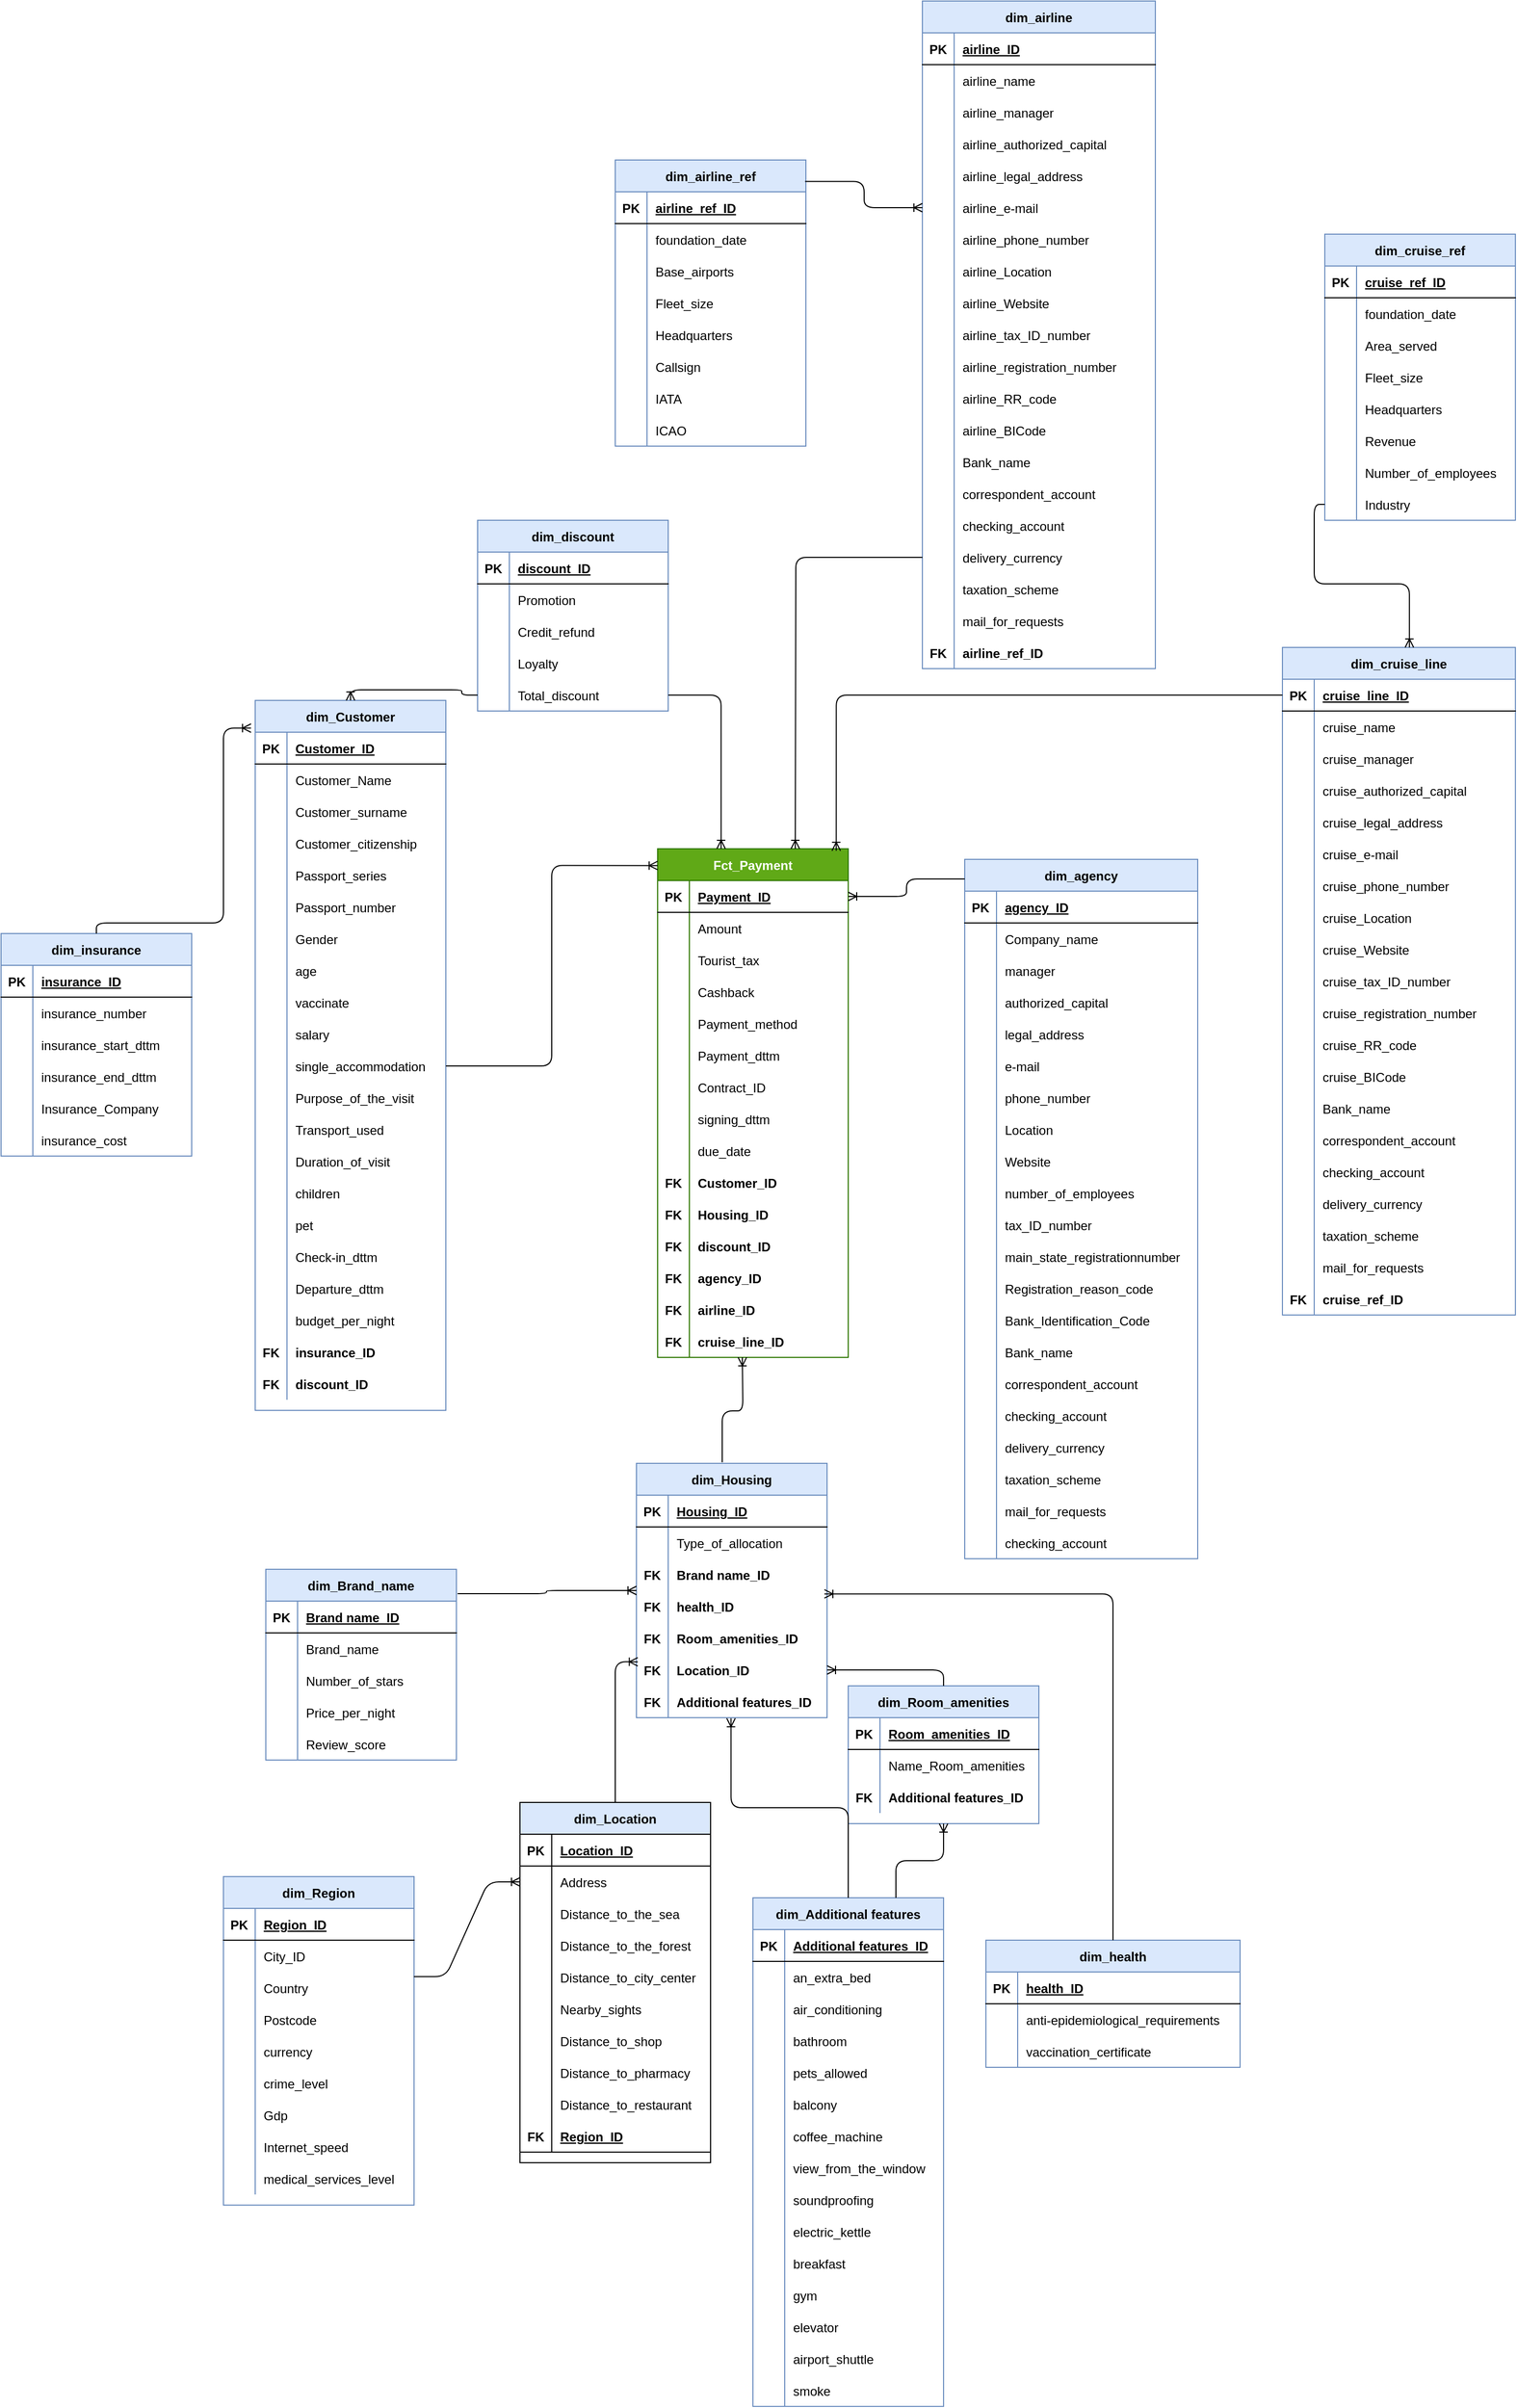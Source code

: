 <mxfile version="15.3.1" type="github"><diagram name="Copy of Snowflake" id="iRvgbglArqnQUjLLHcaB"><mxGraphModel dx="1102" dy="3882" grid="1" gridSize="10" guides="1" tooltips="1" connect="1" arrows="1" fold="1" page="1" pageScale="1" pageWidth="4681" pageHeight="3300" math="0" shadow="0"><root><mxCell id="JTroHLlIBFqe_FBjO4st-0"/><mxCell id="JTroHLlIBFqe_FBjO4st-1" parent="JTroHLlIBFqe_FBjO4st-0"/><mxCell id="JTroHLlIBFqe_FBjO4st-2" value="dim_Customer" style="shape=table;startSize=30;container=1;collapsible=1;childLayout=tableLayout;fixedRows=1;rowLines=0;fontStyle=1;align=center;resizeLast=1;fillColor=#dae8fc;strokeColor=#6c8ebf;" parent="JTroHLlIBFqe_FBjO4st-1" vertex="1"><mxGeometry x="380" y="-260" width="180" height="670" as="geometry"/></mxCell><mxCell id="JTroHLlIBFqe_FBjO4st-3" value="" style="shape=partialRectangle;collapsible=0;dropTarget=0;pointerEvents=0;fillColor=none;top=0;left=0;bottom=1;right=0;points=[[0,0.5],[1,0.5]];portConstraint=eastwest;" parent="JTroHLlIBFqe_FBjO4st-2" vertex="1"><mxGeometry y="30" width="180" height="30" as="geometry"/></mxCell><mxCell id="JTroHLlIBFqe_FBjO4st-4" value="PK" style="shape=partialRectangle;connectable=0;fillColor=none;top=0;left=0;bottom=0;right=0;fontStyle=1;overflow=hidden;" parent="JTroHLlIBFqe_FBjO4st-3" vertex="1"><mxGeometry width="30" height="30" as="geometry"><mxRectangle width="30" height="30" as="alternateBounds"/></mxGeometry></mxCell><mxCell id="JTroHLlIBFqe_FBjO4st-5" value="Customer_ID" style="shape=partialRectangle;connectable=0;fillColor=none;top=0;left=0;bottom=0;right=0;align=left;spacingLeft=6;fontStyle=5;overflow=hidden;" parent="JTroHLlIBFqe_FBjO4st-3" vertex="1"><mxGeometry x="30" width="150" height="30" as="geometry"><mxRectangle width="150" height="30" as="alternateBounds"/></mxGeometry></mxCell><mxCell id="JTroHLlIBFqe_FBjO4st-6" value="" style="shape=partialRectangle;collapsible=0;dropTarget=0;pointerEvents=0;fillColor=none;top=0;left=0;bottom=0;right=0;points=[[0,0.5],[1,0.5]];portConstraint=eastwest;" parent="JTroHLlIBFqe_FBjO4st-2" vertex="1"><mxGeometry y="60" width="180" height="30" as="geometry"/></mxCell><mxCell id="JTroHLlIBFqe_FBjO4st-7" value="" style="shape=partialRectangle;connectable=0;fillColor=none;top=0;left=0;bottom=0;right=0;editable=1;overflow=hidden;" parent="JTroHLlIBFqe_FBjO4st-6" vertex="1"><mxGeometry width="30" height="30" as="geometry"><mxRectangle width="30" height="30" as="alternateBounds"/></mxGeometry></mxCell><mxCell id="JTroHLlIBFqe_FBjO4st-8" value="Customer_Name" style="shape=partialRectangle;connectable=0;fillColor=none;top=0;left=0;bottom=0;right=0;align=left;spacingLeft=6;overflow=hidden;" parent="JTroHLlIBFqe_FBjO4st-6" vertex="1"><mxGeometry x="30" width="150" height="30" as="geometry"><mxRectangle width="150" height="30" as="alternateBounds"/></mxGeometry></mxCell><mxCell id="JTroHLlIBFqe_FBjO4st-9" value="" style="shape=partialRectangle;collapsible=0;dropTarget=0;pointerEvents=0;fillColor=none;top=0;left=0;bottom=0;right=0;points=[[0,0.5],[1,0.5]];portConstraint=eastwest;" parent="JTroHLlIBFqe_FBjO4st-2" vertex="1"><mxGeometry y="90" width="180" height="30" as="geometry"/></mxCell><mxCell id="JTroHLlIBFqe_FBjO4st-10" value="" style="shape=partialRectangle;connectable=0;fillColor=none;top=0;left=0;bottom=0;right=0;editable=1;overflow=hidden;" parent="JTroHLlIBFqe_FBjO4st-9" vertex="1"><mxGeometry width="30" height="30" as="geometry"><mxRectangle width="30" height="30" as="alternateBounds"/></mxGeometry></mxCell><mxCell id="JTroHLlIBFqe_FBjO4st-11" value="Customer_surname" style="shape=partialRectangle;connectable=0;fillColor=none;top=0;left=0;bottom=0;right=0;align=left;spacingLeft=6;overflow=hidden;" parent="JTroHLlIBFqe_FBjO4st-9" vertex="1"><mxGeometry x="30" width="150" height="30" as="geometry"><mxRectangle width="150" height="30" as="alternateBounds"/></mxGeometry></mxCell><mxCell id="JTroHLlIBFqe_FBjO4st-12" value="" style="shape=partialRectangle;collapsible=0;dropTarget=0;pointerEvents=0;fillColor=none;top=0;left=0;bottom=0;right=0;points=[[0,0.5],[1,0.5]];portConstraint=eastwest;" parent="JTroHLlIBFqe_FBjO4st-2" vertex="1"><mxGeometry y="120" width="180" height="30" as="geometry"/></mxCell><mxCell id="JTroHLlIBFqe_FBjO4st-13" value="" style="shape=partialRectangle;connectable=0;fillColor=none;top=0;left=0;bottom=0;right=0;editable=1;overflow=hidden;" parent="JTroHLlIBFqe_FBjO4st-12" vertex="1"><mxGeometry width="30" height="30" as="geometry"><mxRectangle width="30" height="30" as="alternateBounds"/></mxGeometry></mxCell><mxCell id="JTroHLlIBFqe_FBjO4st-14" value="Customer_citizenship" style="shape=partialRectangle;connectable=0;fillColor=none;top=0;left=0;bottom=0;right=0;align=left;spacingLeft=6;overflow=hidden;" parent="JTroHLlIBFqe_FBjO4st-12" vertex="1"><mxGeometry x="30" width="150" height="30" as="geometry"><mxRectangle width="150" height="30" as="alternateBounds"/></mxGeometry></mxCell><mxCell id="JTroHLlIBFqe_FBjO4st-15" value="" style="shape=partialRectangle;collapsible=0;dropTarget=0;pointerEvents=0;fillColor=none;top=0;left=0;bottom=0;right=0;points=[[0,0.5],[1,0.5]];portConstraint=eastwest;" parent="JTroHLlIBFqe_FBjO4st-2" vertex="1"><mxGeometry y="150" width="180" height="30" as="geometry"/></mxCell><mxCell id="JTroHLlIBFqe_FBjO4st-16" value="" style="shape=partialRectangle;connectable=0;fillColor=none;top=0;left=0;bottom=0;right=0;editable=1;overflow=hidden;" parent="JTroHLlIBFqe_FBjO4st-15" vertex="1"><mxGeometry width="30" height="30" as="geometry"><mxRectangle width="30" height="30" as="alternateBounds"/></mxGeometry></mxCell><mxCell id="JTroHLlIBFqe_FBjO4st-17" value="Passport_series" style="shape=partialRectangle;connectable=0;fillColor=none;top=0;left=0;bottom=0;right=0;align=left;spacingLeft=6;overflow=hidden;" parent="JTroHLlIBFqe_FBjO4st-15" vertex="1"><mxGeometry x="30" width="150" height="30" as="geometry"><mxRectangle width="150" height="30" as="alternateBounds"/></mxGeometry></mxCell><mxCell id="JTroHLlIBFqe_FBjO4st-18" value="" style="shape=partialRectangle;collapsible=0;dropTarget=0;pointerEvents=0;fillColor=none;top=0;left=0;bottom=0;right=0;points=[[0,0.5],[1,0.5]];portConstraint=eastwest;" parent="JTroHLlIBFqe_FBjO4st-2" vertex="1"><mxGeometry y="180" width="180" height="30" as="geometry"/></mxCell><mxCell id="JTroHLlIBFqe_FBjO4st-19" value="" style="shape=partialRectangle;connectable=0;fillColor=none;top=0;left=0;bottom=0;right=0;editable=1;overflow=hidden;" parent="JTroHLlIBFqe_FBjO4st-18" vertex="1"><mxGeometry width="30" height="30" as="geometry"><mxRectangle width="30" height="30" as="alternateBounds"/></mxGeometry></mxCell><mxCell id="JTroHLlIBFqe_FBjO4st-20" value="Passport_number" style="shape=partialRectangle;connectable=0;fillColor=none;top=0;left=0;bottom=0;right=0;align=left;spacingLeft=6;overflow=hidden;" parent="JTroHLlIBFqe_FBjO4st-18" vertex="1"><mxGeometry x="30" width="150" height="30" as="geometry"><mxRectangle width="150" height="30" as="alternateBounds"/></mxGeometry></mxCell><mxCell id="JTroHLlIBFqe_FBjO4st-21" value="" style="shape=partialRectangle;collapsible=0;dropTarget=0;pointerEvents=0;fillColor=none;top=0;left=0;bottom=0;right=0;points=[[0,0.5],[1,0.5]];portConstraint=eastwest;" parent="JTroHLlIBFqe_FBjO4st-2" vertex="1"><mxGeometry y="210" width="180" height="30" as="geometry"/></mxCell><mxCell id="JTroHLlIBFqe_FBjO4st-22" value="" style="shape=partialRectangle;connectable=0;fillColor=none;top=0;left=0;bottom=0;right=0;editable=1;overflow=hidden;" parent="JTroHLlIBFqe_FBjO4st-21" vertex="1"><mxGeometry width="30" height="30" as="geometry"><mxRectangle width="30" height="30" as="alternateBounds"/></mxGeometry></mxCell><mxCell id="JTroHLlIBFqe_FBjO4st-23" value="Gender" style="shape=partialRectangle;connectable=0;fillColor=none;top=0;left=0;bottom=0;right=0;align=left;spacingLeft=6;overflow=hidden;" parent="JTroHLlIBFqe_FBjO4st-21" vertex="1"><mxGeometry x="30" width="150" height="30" as="geometry"><mxRectangle width="150" height="30" as="alternateBounds"/></mxGeometry></mxCell><mxCell id="JTroHLlIBFqe_FBjO4st-24" value="" style="shape=partialRectangle;collapsible=0;dropTarget=0;pointerEvents=0;fillColor=none;top=0;left=0;bottom=0;right=0;points=[[0,0.5],[1,0.5]];portConstraint=eastwest;" parent="JTroHLlIBFqe_FBjO4st-2" vertex="1"><mxGeometry y="240" width="180" height="30" as="geometry"/></mxCell><mxCell id="JTroHLlIBFqe_FBjO4st-25" value="" style="shape=partialRectangle;connectable=0;fillColor=none;top=0;left=0;bottom=0;right=0;editable=1;overflow=hidden;" parent="JTroHLlIBFqe_FBjO4st-24" vertex="1"><mxGeometry width="30" height="30" as="geometry"><mxRectangle width="30" height="30" as="alternateBounds"/></mxGeometry></mxCell><mxCell id="JTroHLlIBFqe_FBjO4st-26" value="age" style="shape=partialRectangle;connectable=0;fillColor=none;top=0;left=0;bottom=0;right=0;align=left;spacingLeft=6;overflow=hidden;" parent="JTroHLlIBFqe_FBjO4st-24" vertex="1"><mxGeometry x="30" width="150" height="30" as="geometry"><mxRectangle width="150" height="30" as="alternateBounds"/></mxGeometry></mxCell><mxCell id="JTroHLlIBFqe_FBjO4st-27" value="" style="shape=partialRectangle;collapsible=0;dropTarget=0;pointerEvents=0;fillColor=none;top=0;left=0;bottom=0;right=0;points=[[0,0.5],[1,0.5]];portConstraint=eastwest;" parent="JTroHLlIBFqe_FBjO4st-2" vertex="1"><mxGeometry y="270" width="180" height="30" as="geometry"/></mxCell><mxCell id="JTroHLlIBFqe_FBjO4st-28" value="" style="shape=partialRectangle;connectable=0;fillColor=none;top=0;left=0;bottom=0;right=0;editable=1;overflow=hidden;" parent="JTroHLlIBFqe_FBjO4st-27" vertex="1"><mxGeometry width="30" height="30" as="geometry"><mxRectangle width="30" height="30" as="alternateBounds"/></mxGeometry></mxCell><mxCell id="JTroHLlIBFqe_FBjO4st-29" value="vaccinate" style="shape=partialRectangle;connectable=0;fillColor=none;top=0;left=0;bottom=0;right=0;align=left;spacingLeft=6;overflow=hidden;" parent="JTroHLlIBFqe_FBjO4st-27" vertex="1"><mxGeometry x="30" width="150" height="30" as="geometry"><mxRectangle width="150" height="30" as="alternateBounds"/></mxGeometry></mxCell><mxCell id="JTroHLlIBFqe_FBjO4st-30" value="" style="shape=partialRectangle;collapsible=0;dropTarget=0;pointerEvents=0;fillColor=none;top=0;left=0;bottom=0;right=0;points=[[0,0.5],[1,0.5]];portConstraint=eastwest;" parent="JTroHLlIBFqe_FBjO4st-2" vertex="1"><mxGeometry y="300" width="180" height="30" as="geometry"/></mxCell><mxCell id="JTroHLlIBFqe_FBjO4st-31" value="" style="shape=partialRectangle;connectable=0;fillColor=none;top=0;left=0;bottom=0;right=0;editable=1;overflow=hidden;" parent="JTroHLlIBFqe_FBjO4st-30" vertex="1"><mxGeometry width="30" height="30" as="geometry"><mxRectangle width="30" height="30" as="alternateBounds"/></mxGeometry></mxCell><mxCell id="JTroHLlIBFqe_FBjO4st-32" value="salary" style="shape=partialRectangle;connectable=0;fillColor=none;top=0;left=0;bottom=0;right=0;align=left;spacingLeft=6;overflow=hidden;" parent="JTroHLlIBFqe_FBjO4st-30" vertex="1"><mxGeometry x="30" width="150" height="30" as="geometry"><mxRectangle width="150" height="30" as="alternateBounds"/></mxGeometry></mxCell><mxCell id="JTroHLlIBFqe_FBjO4st-33" value="" style="shape=partialRectangle;collapsible=0;dropTarget=0;pointerEvents=0;fillColor=none;top=0;left=0;bottom=0;right=0;points=[[0,0.5],[1,0.5]];portConstraint=eastwest;" parent="JTroHLlIBFqe_FBjO4st-2" vertex="1"><mxGeometry y="330" width="180" height="30" as="geometry"/></mxCell><mxCell id="JTroHLlIBFqe_FBjO4st-34" value="" style="shape=partialRectangle;connectable=0;fillColor=none;top=0;left=0;bottom=0;right=0;editable=1;overflow=hidden;" parent="JTroHLlIBFqe_FBjO4st-33" vertex="1"><mxGeometry width="30" height="30" as="geometry"><mxRectangle width="30" height="30" as="alternateBounds"/></mxGeometry></mxCell><mxCell id="JTroHLlIBFqe_FBjO4st-35" value="single_accommodation" style="shape=partialRectangle;connectable=0;fillColor=none;top=0;left=0;bottom=0;right=0;align=left;spacingLeft=6;overflow=hidden;" parent="JTroHLlIBFqe_FBjO4st-33" vertex="1"><mxGeometry x="30" width="150" height="30" as="geometry"><mxRectangle width="150" height="30" as="alternateBounds"/></mxGeometry></mxCell><mxCell id="JTroHLlIBFqe_FBjO4st-36" value="" style="shape=partialRectangle;collapsible=0;dropTarget=0;pointerEvents=0;fillColor=none;top=0;left=0;bottom=0;right=0;points=[[0,0.5],[1,0.5]];portConstraint=eastwest;" parent="JTroHLlIBFqe_FBjO4st-2" vertex="1"><mxGeometry y="360" width="180" height="30" as="geometry"/></mxCell><mxCell id="JTroHLlIBFqe_FBjO4st-37" value="" style="shape=partialRectangle;connectable=0;fillColor=none;top=0;left=0;bottom=0;right=0;editable=1;overflow=hidden;" parent="JTroHLlIBFqe_FBjO4st-36" vertex="1"><mxGeometry width="30" height="30" as="geometry"><mxRectangle width="30" height="30" as="alternateBounds"/></mxGeometry></mxCell><mxCell id="JTroHLlIBFqe_FBjO4st-38" value="Purpose_of_the_visit" style="shape=partialRectangle;connectable=0;fillColor=none;top=0;left=0;bottom=0;right=0;align=left;spacingLeft=6;overflow=hidden;" parent="JTroHLlIBFqe_FBjO4st-36" vertex="1"><mxGeometry x="30" width="150" height="30" as="geometry"><mxRectangle width="150" height="30" as="alternateBounds"/></mxGeometry></mxCell><mxCell id="JTroHLlIBFqe_FBjO4st-39" value="" style="shape=partialRectangle;collapsible=0;dropTarget=0;pointerEvents=0;fillColor=none;top=0;left=0;bottom=0;right=0;points=[[0,0.5],[1,0.5]];portConstraint=eastwest;" parent="JTroHLlIBFqe_FBjO4st-2" vertex="1"><mxGeometry y="390" width="180" height="30" as="geometry"/></mxCell><mxCell id="JTroHLlIBFqe_FBjO4st-40" value="" style="shape=partialRectangle;connectable=0;fillColor=none;top=0;left=0;bottom=0;right=0;editable=1;overflow=hidden;" parent="JTroHLlIBFqe_FBjO4st-39" vertex="1"><mxGeometry width="30" height="30" as="geometry"><mxRectangle width="30" height="30" as="alternateBounds"/></mxGeometry></mxCell><mxCell id="JTroHLlIBFqe_FBjO4st-41" value="Transport_used" style="shape=partialRectangle;connectable=0;fillColor=none;top=0;left=0;bottom=0;right=0;align=left;spacingLeft=6;overflow=hidden;" parent="JTroHLlIBFqe_FBjO4st-39" vertex="1"><mxGeometry x="30" width="150" height="30" as="geometry"><mxRectangle width="150" height="30" as="alternateBounds"/></mxGeometry></mxCell><mxCell id="JTroHLlIBFqe_FBjO4st-42" value="" style="shape=partialRectangle;collapsible=0;dropTarget=0;pointerEvents=0;fillColor=none;top=0;left=0;bottom=0;right=0;points=[[0,0.5],[1,0.5]];portConstraint=eastwest;" parent="JTroHLlIBFqe_FBjO4st-2" vertex="1"><mxGeometry y="420" width="180" height="30" as="geometry"/></mxCell><mxCell id="JTroHLlIBFqe_FBjO4st-43" value="" style="shape=partialRectangle;connectable=0;fillColor=none;top=0;left=0;bottom=0;right=0;editable=1;overflow=hidden;" parent="JTroHLlIBFqe_FBjO4st-42" vertex="1"><mxGeometry width="30" height="30" as="geometry"><mxRectangle width="30" height="30" as="alternateBounds"/></mxGeometry></mxCell><mxCell id="JTroHLlIBFqe_FBjO4st-44" value="Duration_of_visit" style="shape=partialRectangle;connectable=0;fillColor=none;top=0;left=0;bottom=0;right=0;align=left;spacingLeft=6;overflow=hidden;" parent="JTroHLlIBFqe_FBjO4st-42" vertex="1"><mxGeometry x="30" width="150" height="30" as="geometry"><mxRectangle width="150" height="30" as="alternateBounds"/></mxGeometry></mxCell><mxCell id="JTroHLlIBFqe_FBjO4st-45" value="" style="shape=partialRectangle;collapsible=0;dropTarget=0;pointerEvents=0;fillColor=none;top=0;left=0;bottom=0;right=0;points=[[0,0.5],[1,0.5]];portConstraint=eastwest;" parent="JTroHLlIBFqe_FBjO4st-2" vertex="1"><mxGeometry y="450" width="180" height="30" as="geometry"/></mxCell><mxCell id="JTroHLlIBFqe_FBjO4st-46" value="" style="shape=partialRectangle;connectable=0;fillColor=none;top=0;left=0;bottom=0;right=0;editable=1;overflow=hidden;" parent="JTroHLlIBFqe_FBjO4st-45" vertex="1"><mxGeometry width="30" height="30" as="geometry"><mxRectangle width="30" height="30" as="alternateBounds"/></mxGeometry></mxCell><mxCell id="JTroHLlIBFqe_FBjO4st-47" value="children" style="shape=partialRectangle;connectable=0;fillColor=none;top=0;left=0;bottom=0;right=0;align=left;spacingLeft=6;overflow=hidden;" parent="JTroHLlIBFqe_FBjO4st-45" vertex="1"><mxGeometry x="30" width="150" height="30" as="geometry"><mxRectangle width="150" height="30" as="alternateBounds"/></mxGeometry></mxCell><mxCell id="JTroHLlIBFqe_FBjO4st-48" value="" style="shape=partialRectangle;collapsible=0;dropTarget=0;pointerEvents=0;fillColor=none;top=0;left=0;bottom=0;right=0;points=[[0,0.5],[1,0.5]];portConstraint=eastwest;" parent="JTroHLlIBFqe_FBjO4st-2" vertex="1"><mxGeometry y="480" width="180" height="30" as="geometry"/></mxCell><mxCell id="JTroHLlIBFqe_FBjO4st-49" value="" style="shape=partialRectangle;connectable=0;fillColor=none;top=0;left=0;bottom=0;right=0;editable=1;overflow=hidden;" parent="JTroHLlIBFqe_FBjO4st-48" vertex="1"><mxGeometry width="30" height="30" as="geometry"><mxRectangle width="30" height="30" as="alternateBounds"/></mxGeometry></mxCell><mxCell id="JTroHLlIBFqe_FBjO4st-50" value="pet" style="shape=partialRectangle;connectable=0;fillColor=none;top=0;left=0;bottom=0;right=0;align=left;spacingLeft=6;overflow=hidden;" parent="JTroHLlIBFqe_FBjO4st-48" vertex="1"><mxGeometry x="30" width="150" height="30" as="geometry"><mxRectangle width="150" height="30" as="alternateBounds"/></mxGeometry></mxCell><mxCell id="JTroHLlIBFqe_FBjO4st-51" value="" style="shape=partialRectangle;collapsible=0;dropTarget=0;pointerEvents=0;fillColor=none;top=0;left=0;bottom=0;right=0;points=[[0,0.5],[1,0.5]];portConstraint=eastwest;" parent="JTroHLlIBFqe_FBjO4st-2" vertex="1"><mxGeometry y="510" width="180" height="30" as="geometry"/></mxCell><mxCell id="JTroHLlIBFqe_FBjO4st-52" value="" style="shape=partialRectangle;connectable=0;fillColor=none;top=0;left=0;bottom=0;right=0;editable=1;overflow=hidden;" parent="JTroHLlIBFqe_FBjO4st-51" vertex="1"><mxGeometry width="30" height="30" as="geometry"><mxRectangle width="30" height="30" as="alternateBounds"/></mxGeometry></mxCell><mxCell id="JTroHLlIBFqe_FBjO4st-53" value="Check-in_dttm" style="shape=partialRectangle;connectable=0;fillColor=none;top=0;left=0;bottom=0;right=0;align=left;spacingLeft=6;overflow=hidden;" parent="JTroHLlIBFqe_FBjO4st-51" vertex="1"><mxGeometry x="30" width="150" height="30" as="geometry"><mxRectangle width="150" height="30" as="alternateBounds"/></mxGeometry></mxCell><mxCell id="JTroHLlIBFqe_FBjO4st-54" value="" style="shape=partialRectangle;collapsible=0;dropTarget=0;pointerEvents=0;fillColor=none;top=0;left=0;bottom=0;right=0;points=[[0,0.5],[1,0.5]];portConstraint=eastwest;" parent="JTroHLlIBFqe_FBjO4st-2" vertex="1"><mxGeometry y="540" width="180" height="30" as="geometry"/></mxCell><mxCell id="JTroHLlIBFqe_FBjO4st-55" value="" style="shape=partialRectangle;connectable=0;fillColor=none;top=0;left=0;bottom=0;right=0;editable=1;overflow=hidden;" parent="JTroHLlIBFqe_FBjO4st-54" vertex="1"><mxGeometry width="30" height="30" as="geometry"><mxRectangle width="30" height="30" as="alternateBounds"/></mxGeometry></mxCell><mxCell id="JTroHLlIBFqe_FBjO4st-56" value="Departure_dttm" style="shape=partialRectangle;connectable=0;fillColor=none;top=0;left=0;bottom=0;right=0;align=left;spacingLeft=6;overflow=hidden;" parent="JTroHLlIBFqe_FBjO4st-54" vertex="1"><mxGeometry x="30" width="150" height="30" as="geometry"><mxRectangle width="150" height="30" as="alternateBounds"/></mxGeometry></mxCell><mxCell id="JTroHLlIBFqe_FBjO4st-57" value="" style="shape=partialRectangle;collapsible=0;dropTarget=0;pointerEvents=0;fillColor=none;top=0;left=0;bottom=0;right=0;points=[[0,0.5],[1,0.5]];portConstraint=eastwest;" parent="JTroHLlIBFqe_FBjO4st-2" vertex="1"><mxGeometry y="570" width="180" height="30" as="geometry"/></mxCell><mxCell id="JTroHLlIBFqe_FBjO4st-58" value="" style="shape=partialRectangle;connectable=0;fillColor=none;top=0;left=0;bottom=0;right=0;editable=1;overflow=hidden;" parent="JTroHLlIBFqe_FBjO4st-57" vertex="1"><mxGeometry width="30" height="30" as="geometry"><mxRectangle width="30" height="30" as="alternateBounds"/></mxGeometry></mxCell><mxCell id="JTroHLlIBFqe_FBjO4st-59" value="budget_per_night" style="shape=partialRectangle;connectable=0;fillColor=none;top=0;left=0;bottom=0;right=0;align=left;spacingLeft=6;overflow=hidden;" parent="JTroHLlIBFqe_FBjO4st-57" vertex="1"><mxGeometry x="30" width="150" height="30" as="geometry"><mxRectangle width="150" height="30" as="alternateBounds"/></mxGeometry></mxCell><mxCell id="JTroHLlIBFqe_FBjO4st-60" value="" style="shape=partialRectangle;collapsible=0;dropTarget=0;pointerEvents=0;fillColor=none;top=0;left=0;bottom=0;right=0;points=[[0,0.5],[1,0.5]];portConstraint=eastwest;" parent="JTroHLlIBFqe_FBjO4st-2" vertex="1"><mxGeometry y="600" width="180" height="30" as="geometry"/></mxCell><mxCell id="JTroHLlIBFqe_FBjO4st-61" value="FK" style="shape=partialRectangle;connectable=0;fillColor=none;top=0;left=0;bottom=0;right=0;editable=1;overflow=hidden;fontStyle=1" parent="JTroHLlIBFqe_FBjO4st-60" vertex="1"><mxGeometry width="30" height="30" as="geometry"><mxRectangle width="30" height="30" as="alternateBounds"/></mxGeometry></mxCell><mxCell id="JTroHLlIBFqe_FBjO4st-62" value="insurance_ID" style="shape=partialRectangle;connectable=0;fillColor=none;top=0;left=0;bottom=0;right=0;align=left;spacingLeft=6;overflow=hidden;fontStyle=1" parent="JTroHLlIBFqe_FBjO4st-60" vertex="1"><mxGeometry x="30" width="150" height="30" as="geometry"><mxRectangle width="150" height="30" as="alternateBounds"/></mxGeometry></mxCell><mxCell id="JTroHLlIBFqe_FBjO4st-63" value="" style="shape=partialRectangle;collapsible=0;dropTarget=0;pointerEvents=0;fillColor=none;top=0;left=0;bottom=0;right=0;points=[[0,0.5],[1,0.5]];portConstraint=eastwest;" parent="JTroHLlIBFqe_FBjO4st-2" vertex="1"><mxGeometry y="630" width="180" height="30" as="geometry"/></mxCell><mxCell id="JTroHLlIBFqe_FBjO4st-64" value="FK" style="shape=partialRectangle;connectable=0;fillColor=none;top=0;left=0;bottom=0;right=0;editable=1;overflow=hidden;fontStyle=1" parent="JTroHLlIBFqe_FBjO4st-63" vertex="1"><mxGeometry width="30" height="30" as="geometry"><mxRectangle width="30" height="30" as="alternateBounds"/></mxGeometry></mxCell><mxCell id="JTroHLlIBFqe_FBjO4st-65" value="discount_ID" style="shape=partialRectangle;connectable=0;fillColor=none;top=0;left=0;bottom=0;right=0;align=left;spacingLeft=6;overflow=hidden;fontStyle=1" parent="JTroHLlIBFqe_FBjO4st-63" vertex="1"><mxGeometry x="30" width="150" height="30" as="geometry"><mxRectangle width="150" height="30" as="alternateBounds"/></mxGeometry></mxCell><mxCell id="JTroHLlIBFqe_FBjO4st-66" value="dim_Location" style="shape=table;startSize=30;container=1;collapsible=1;childLayout=tableLayout;fixedRows=1;rowLines=0;fontStyle=1;align=center;resizeLast=1;fillColor=#dae8fc;strokeColor=default;" parent="JTroHLlIBFqe_FBjO4st-1" vertex="1"><mxGeometry x="630" y="780" width="180" height="340" as="geometry"/></mxCell><mxCell id="JTroHLlIBFqe_FBjO4st-67" value="" style="shape=partialRectangle;collapsible=0;dropTarget=0;pointerEvents=0;fillColor=none;top=0;left=0;bottom=1;right=0;points=[[0,0.5],[1,0.5]];portConstraint=eastwest;" parent="JTroHLlIBFqe_FBjO4st-66" vertex="1"><mxGeometry y="30" width="180" height="30" as="geometry"/></mxCell><mxCell id="JTroHLlIBFqe_FBjO4st-68" value="PK" style="shape=partialRectangle;connectable=0;fillColor=none;top=0;left=0;bottom=0;right=0;fontStyle=1;overflow=hidden;" parent="JTroHLlIBFqe_FBjO4st-67" vertex="1"><mxGeometry width="30" height="30" as="geometry"><mxRectangle width="30" height="30" as="alternateBounds"/></mxGeometry></mxCell><mxCell id="JTroHLlIBFqe_FBjO4st-69" value="Location_ID" style="shape=partialRectangle;connectable=0;fillColor=none;top=0;left=0;bottom=0;right=0;align=left;spacingLeft=6;fontStyle=5;overflow=hidden;" parent="JTroHLlIBFqe_FBjO4st-67" vertex="1"><mxGeometry x="30" width="150" height="30" as="geometry"><mxRectangle width="150" height="30" as="alternateBounds"/></mxGeometry></mxCell><mxCell id="JTroHLlIBFqe_FBjO4st-70" value="" style="shape=partialRectangle;collapsible=0;dropTarget=0;pointerEvents=0;fillColor=none;top=0;left=0;bottom=0;right=0;points=[[0,0.5],[1,0.5]];portConstraint=eastwest;" parent="JTroHLlIBFqe_FBjO4st-66" vertex="1"><mxGeometry y="60" width="180" height="30" as="geometry"/></mxCell><mxCell id="JTroHLlIBFqe_FBjO4st-71" value="" style="shape=partialRectangle;connectable=0;fillColor=none;top=0;left=0;bottom=0;right=0;editable=1;overflow=hidden;" parent="JTroHLlIBFqe_FBjO4st-70" vertex="1"><mxGeometry width="30" height="30" as="geometry"><mxRectangle width="30" height="30" as="alternateBounds"/></mxGeometry></mxCell><mxCell id="JTroHLlIBFqe_FBjO4st-72" value="Address" style="shape=partialRectangle;connectable=0;fillColor=none;top=0;left=0;bottom=0;right=0;align=left;spacingLeft=6;overflow=hidden;" parent="JTroHLlIBFqe_FBjO4st-70" vertex="1"><mxGeometry x="30" width="150" height="30" as="geometry"><mxRectangle width="150" height="30" as="alternateBounds"/></mxGeometry></mxCell><mxCell id="JTroHLlIBFqe_FBjO4st-73" value="" style="shape=partialRectangle;collapsible=0;dropTarget=0;pointerEvents=0;fillColor=none;top=0;left=0;bottom=0;right=0;points=[[0,0.5],[1,0.5]];portConstraint=eastwest;" parent="JTroHLlIBFqe_FBjO4st-66" vertex="1"><mxGeometry y="90" width="180" height="30" as="geometry"/></mxCell><mxCell id="JTroHLlIBFqe_FBjO4st-74" value="" style="shape=partialRectangle;connectable=0;fillColor=none;top=0;left=0;bottom=0;right=0;editable=1;overflow=hidden;" parent="JTroHLlIBFqe_FBjO4st-73" vertex="1"><mxGeometry width="30" height="30" as="geometry"><mxRectangle width="30" height="30" as="alternateBounds"/></mxGeometry></mxCell><mxCell id="JTroHLlIBFqe_FBjO4st-75" value="Distance_to_the_sea" style="shape=partialRectangle;connectable=0;fillColor=none;top=0;left=0;bottom=0;right=0;align=left;spacingLeft=6;overflow=hidden;" parent="JTroHLlIBFqe_FBjO4st-73" vertex="1"><mxGeometry x="30" width="150" height="30" as="geometry"><mxRectangle width="150" height="30" as="alternateBounds"/></mxGeometry></mxCell><mxCell id="JTroHLlIBFqe_FBjO4st-76" value="" style="shape=partialRectangle;collapsible=0;dropTarget=0;pointerEvents=0;fillColor=none;top=0;left=0;bottom=0;right=0;points=[[0,0.5],[1,0.5]];portConstraint=eastwest;" parent="JTroHLlIBFqe_FBjO4st-66" vertex="1"><mxGeometry y="120" width="180" height="30" as="geometry"/></mxCell><mxCell id="JTroHLlIBFqe_FBjO4st-77" value="" style="shape=partialRectangle;connectable=0;fillColor=none;top=0;left=0;bottom=0;right=0;editable=1;overflow=hidden;" parent="JTroHLlIBFqe_FBjO4st-76" vertex="1"><mxGeometry width="30" height="30" as="geometry"><mxRectangle width="30" height="30" as="alternateBounds"/></mxGeometry></mxCell><mxCell id="JTroHLlIBFqe_FBjO4st-78" value="Distance_to_the_forest" style="shape=partialRectangle;connectable=0;fillColor=none;top=0;left=0;bottom=0;right=0;align=left;spacingLeft=6;overflow=hidden;" parent="JTroHLlIBFqe_FBjO4st-76" vertex="1"><mxGeometry x="30" width="150" height="30" as="geometry"><mxRectangle width="150" height="30" as="alternateBounds"/></mxGeometry></mxCell><mxCell id="JTroHLlIBFqe_FBjO4st-79" value="" style="shape=partialRectangle;collapsible=0;dropTarget=0;pointerEvents=0;fillColor=none;top=0;left=0;bottom=0;right=0;points=[[0,0.5],[1,0.5]];portConstraint=eastwest;" parent="JTroHLlIBFqe_FBjO4st-66" vertex="1"><mxGeometry y="150" width="180" height="30" as="geometry"/></mxCell><mxCell id="JTroHLlIBFqe_FBjO4st-80" value="" style="shape=partialRectangle;connectable=0;fillColor=none;top=0;left=0;bottom=0;right=0;editable=1;overflow=hidden;" parent="JTroHLlIBFqe_FBjO4st-79" vertex="1"><mxGeometry width="30" height="30" as="geometry"><mxRectangle width="30" height="30" as="alternateBounds"/></mxGeometry></mxCell><mxCell id="JTroHLlIBFqe_FBjO4st-81" value="Distance_to_city_center" style="shape=partialRectangle;connectable=0;fillColor=none;top=0;left=0;bottom=0;right=0;align=left;spacingLeft=6;overflow=hidden;" parent="JTroHLlIBFqe_FBjO4st-79" vertex="1"><mxGeometry x="30" width="150" height="30" as="geometry"><mxRectangle width="150" height="30" as="alternateBounds"/></mxGeometry></mxCell><mxCell id="JTroHLlIBFqe_FBjO4st-82" value="" style="shape=partialRectangle;collapsible=0;dropTarget=0;pointerEvents=0;fillColor=none;top=0;left=0;bottom=0;right=0;points=[[0,0.5],[1,0.5]];portConstraint=eastwest;" parent="JTroHLlIBFqe_FBjO4st-66" vertex="1"><mxGeometry y="180" width="180" height="30" as="geometry"/></mxCell><mxCell id="JTroHLlIBFqe_FBjO4st-83" value="" style="shape=partialRectangle;connectable=0;fillColor=none;top=0;left=0;bottom=0;right=0;editable=1;overflow=hidden;" parent="JTroHLlIBFqe_FBjO4st-82" vertex="1"><mxGeometry width="30" height="30" as="geometry"><mxRectangle width="30" height="30" as="alternateBounds"/></mxGeometry></mxCell><mxCell id="JTroHLlIBFqe_FBjO4st-84" value="Nearby_sights" style="shape=partialRectangle;connectable=0;fillColor=none;top=0;left=0;bottom=0;right=0;align=left;spacingLeft=6;overflow=hidden;" parent="JTroHLlIBFqe_FBjO4st-82" vertex="1"><mxGeometry x="30" width="150" height="30" as="geometry"><mxRectangle width="150" height="30" as="alternateBounds"/></mxGeometry></mxCell><mxCell id="JTroHLlIBFqe_FBjO4st-85" value="" style="shape=partialRectangle;collapsible=0;dropTarget=0;pointerEvents=0;fillColor=none;top=0;left=0;bottom=0;right=0;points=[[0,0.5],[1,0.5]];portConstraint=eastwest;" parent="JTroHLlIBFqe_FBjO4st-66" vertex="1"><mxGeometry y="210" width="180" height="30" as="geometry"/></mxCell><mxCell id="JTroHLlIBFqe_FBjO4st-86" value="" style="shape=partialRectangle;connectable=0;fillColor=none;top=0;left=0;bottom=0;right=0;editable=1;overflow=hidden;" parent="JTroHLlIBFqe_FBjO4st-85" vertex="1"><mxGeometry width="30" height="30" as="geometry"><mxRectangle width="30" height="30" as="alternateBounds"/></mxGeometry></mxCell><mxCell id="JTroHLlIBFqe_FBjO4st-87" value="Distance_to_shop" style="shape=partialRectangle;connectable=0;fillColor=none;top=0;left=0;bottom=0;right=0;align=left;spacingLeft=6;overflow=hidden;" parent="JTroHLlIBFqe_FBjO4st-85" vertex="1"><mxGeometry x="30" width="150" height="30" as="geometry"><mxRectangle width="150" height="30" as="alternateBounds"/></mxGeometry></mxCell><mxCell id="JTroHLlIBFqe_FBjO4st-88" value="" style="shape=partialRectangle;collapsible=0;dropTarget=0;pointerEvents=0;fillColor=none;top=0;left=0;bottom=0;right=0;points=[[0,0.5],[1,0.5]];portConstraint=eastwest;" parent="JTroHLlIBFqe_FBjO4st-66" vertex="1"><mxGeometry y="240" width="180" height="30" as="geometry"/></mxCell><mxCell id="JTroHLlIBFqe_FBjO4st-89" value="" style="shape=partialRectangle;connectable=0;fillColor=none;top=0;left=0;bottom=0;right=0;editable=1;overflow=hidden;" parent="JTroHLlIBFqe_FBjO4st-88" vertex="1"><mxGeometry width="30" height="30" as="geometry"><mxRectangle width="30" height="30" as="alternateBounds"/></mxGeometry></mxCell><mxCell id="JTroHLlIBFqe_FBjO4st-90" value="Distance_to_pharmacy" style="shape=partialRectangle;connectable=0;fillColor=none;top=0;left=0;bottom=0;right=0;align=left;spacingLeft=6;overflow=hidden;" parent="JTroHLlIBFqe_FBjO4st-88" vertex="1"><mxGeometry x="30" width="150" height="30" as="geometry"><mxRectangle width="150" height="30" as="alternateBounds"/></mxGeometry></mxCell><mxCell id="JTroHLlIBFqe_FBjO4st-91" value="" style="shape=partialRectangle;collapsible=0;dropTarget=0;pointerEvents=0;fillColor=none;top=0;left=0;bottom=0;right=0;points=[[0,0.5],[1,0.5]];portConstraint=eastwest;" parent="JTroHLlIBFqe_FBjO4st-66" vertex="1"><mxGeometry y="270" width="180" height="30" as="geometry"/></mxCell><mxCell id="JTroHLlIBFqe_FBjO4st-92" value="" style="shape=partialRectangle;connectable=0;fillColor=none;top=0;left=0;bottom=0;right=0;editable=1;overflow=hidden;" parent="JTroHLlIBFqe_FBjO4st-91" vertex="1"><mxGeometry width="30" height="30" as="geometry"><mxRectangle width="30" height="30" as="alternateBounds"/></mxGeometry></mxCell><mxCell id="JTroHLlIBFqe_FBjO4st-93" value="Distance_to_restaurant" style="shape=partialRectangle;connectable=0;fillColor=none;top=0;left=0;bottom=0;right=0;align=left;spacingLeft=6;overflow=hidden;" parent="JTroHLlIBFqe_FBjO4st-91" vertex="1"><mxGeometry x="30" width="150" height="30" as="geometry"><mxRectangle width="150" height="30" as="alternateBounds"/></mxGeometry></mxCell><mxCell id="JTroHLlIBFqe_FBjO4st-94" value="" style="shape=partialRectangle;collapsible=0;dropTarget=0;pointerEvents=0;fillColor=none;top=0;left=0;bottom=1;right=0;points=[[0,0.5],[1,0.5]];portConstraint=eastwest;" parent="JTroHLlIBFqe_FBjO4st-66" vertex="1"><mxGeometry y="300" width="180" height="30" as="geometry"/></mxCell><mxCell id="JTroHLlIBFqe_FBjO4st-95" value="FK" style="shape=partialRectangle;connectable=0;fillColor=none;top=0;left=0;bottom=0;right=0;fontStyle=1;overflow=hidden;" parent="JTroHLlIBFqe_FBjO4st-94" vertex="1"><mxGeometry width="30" height="30" as="geometry"><mxRectangle width="30" height="30" as="alternateBounds"/></mxGeometry></mxCell><mxCell id="JTroHLlIBFqe_FBjO4st-96" value="Region_ID" style="shape=partialRectangle;connectable=0;fillColor=none;top=0;left=0;bottom=0;right=0;align=left;spacingLeft=6;fontStyle=5;overflow=hidden;strokeColor=none;" parent="JTroHLlIBFqe_FBjO4st-94" vertex="1"><mxGeometry x="30" width="150" height="30" as="geometry"><mxRectangle width="150" height="30" as="alternateBounds"/></mxGeometry></mxCell><mxCell id="JTroHLlIBFqe_FBjO4st-97" value="dim_Housing" style="shape=table;startSize=30;container=1;collapsible=1;childLayout=tableLayout;fixedRows=1;rowLines=0;fontStyle=1;align=center;resizeLast=1;fillColor=#dae8fc;strokeColor=#6c8ebf;" parent="JTroHLlIBFqe_FBjO4st-1" vertex="1"><mxGeometry x="740" y="460" width="180" height="240" as="geometry"/></mxCell><mxCell id="JTroHLlIBFqe_FBjO4st-98" value="" style="shape=partialRectangle;collapsible=0;dropTarget=0;pointerEvents=0;fillColor=none;top=0;left=0;bottom=1;right=0;points=[[0,0.5],[1,0.5]];portConstraint=eastwest;" parent="JTroHLlIBFqe_FBjO4st-97" vertex="1"><mxGeometry y="30" width="180" height="30" as="geometry"/></mxCell><mxCell id="JTroHLlIBFqe_FBjO4st-99" value="PK" style="shape=partialRectangle;connectable=0;fillColor=none;top=0;left=0;bottom=0;right=0;fontStyle=1;overflow=hidden;" parent="JTroHLlIBFqe_FBjO4st-98" vertex="1"><mxGeometry width="30" height="30" as="geometry"><mxRectangle width="30" height="30" as="alternateBounds"/></mxGeometry></mxCell><mxCell id="JTroHLlIBFqe_FBjO4st-100" value="Housing_ID" style="shape=partialRectangle;connectable=0;fillColor=none;top=0;left=0;bottom=0;right=0;align=left;spacingLeft=6;fontStyle=5;overflow=hidden;" parent="JTroHLlIBFqe_FBjO4st-98" vertex="1"><mxGeometry x="30" width="150" height="30" as="geometry"><mxRectangle width="150" height="30" as="alternateBounds"/></mxGeometry></mxCell><mxCell id="JTroHLlIBFqe_FBjO4st-101" value="" style="shape=partialRectangle;collapsible=0;dropTarget=0;pointerEvents=0;fillColor=none;top=0;left=0;bottom=0;right=0;points=[[0,0.5],[1,0.5]];portConstraint=eastwest;" parent="JTroHLlIBFqe_FBjO4st-97" vertex="1"><mxGeometry y="60" width="180" height="30" as="geometry"/></mxCell><mxCell id="JTroHLlIBFqe_FBjO4st-102" value="" style="shape=partialRectangle;connectable=0;fillColor=none;top=0;left=0;bottom=0;right=0;editable=1;overflow=hidden;" parent="JTroHLlIBFqe_FBjO4st-101" vertex="1"><mxGeometry width="30" height="30" as="geometry"><mxRectangle width="30" height="30" as="alternateBounds"/></mxGeometry></mxCell><mxCell id="JTroHLlIBFqe_FBjO4st-103" value="Type_of_allocation" style="shape=partialRectangle;connectable=0;fillColor=none;top=0;left=0;bottom=0;right=0;align=left;spacingLeft=6;overflow=hidden;" parent="JTroHLlIBFqe_FBjO4st-101" vertex="1"><mxGeometry x="30" width="150" height="30" as="geometry"><mxRectangle width="150" height="30" as="alternateBounds"/></mxGeometry></mxCell><mxCell id="JTroHLlIBFqe_FBjO4st-104" value="" style="shape=partialRectangle;collapsible=0;dropTarget=0;pointerEvents=0;fillColor=none;top=0;left=0;bottom=0;right=0;points=[[0,0.5],[1,0.5]];portConstraint=eastwest;" parent="JTroHLlIBFqe_FBjO4st-97" vertex="1"><mxGeometry y="90" width="180" height="30" as="geometry"/></mxCell><mxCell id="JTroHLlIBFqe_FBjO4st-105" value="FK" style="shape=partialRectangle;connectable=0;fillColor=none;top=0;left=0;bottom=0;right=0;editable=1;overflow=hidden;fontStyle=1" parent="JTroHLlIBFqe_FBjO4st-104" vertex="1"><mxGeometry width="30" height="30" as="geometry"><mxRectangle width="30" height="30" as="alternateBounds"/></mxGeometry></mxCell><mxCell id="JTroHLlIBFqe_FBjO4st-106" value="Brand name_ID" style="shape=partialRectangle;connectable=0;fillColor=none;top=0;left=0;bottom=0;right=0;align=left;spacingLeft=6;overflow=hidden;fontStyle=1" parent="JTroHLlIBFqe_FBjO4st-104" vertex="1"><mxGeometry x="30" width="150" height="30" as="geometry"><mxRectangle width="150" height="30" as="alternateBounds"/></mxGeometry></mxCell><mxCell id="JTroHLlIBFqe_FBjO4st-107" value="" style="shape=partialRectangle;collapsible=0;dropTarget=0;pointerEvents=0;fillColor=none;top=0;left=0;bottom=0;right=0;points=[[0,0.5],[1,0.5]];portConstraint=eastwest;" parent="JTroHLlIBFqe_FBjO4st-97" vertex="1"><mxGeometry y="120" width="180" height="30" as="geometry"/></mxCell><mxCell id="JTroHLlIBFqe_FBjO4st-108" value="FK" style="shape=partialRectangle;connectable=0;fillColor=none;top=0;left=0;bottom=0;right=0;editable=1;overflow=hidden;fontStyle=1" parent="JTroHLlIBFqe_FBjO4st-107" vertex="1"><mxGeometry width="30" height="30" as="geometry"><mxRectangle width="30" height="30" as="alternateBounds"/></mxGeometry></mxCell><mxCell id="JTroHLlIBFqe_FBjO4st-109" value="health_ID" style="shape=partialRectangle;connectable=0;fillColor=none;top=0;left=0;bottom=0;right=0;align=left;spacingLeft=6;overflow=hidden;fontStyle=1" parent="JTroHLlIBFqe_FBjO4st-107" vertex="1"><mxGeometry x="30" width="150" height="30" as="geometry"><mxRectangle width="150" height="30" as="alternateBounds"/></mxGeometry></mxCell><mxCell id="JTroHLlIBFqe_FBjO4st-110" value="" style="shape=partialRectangle;collapsible=0;dropTarget=0;pointerEvents=0;fillColor=none;top=0;left=0;bottom=0;right=0;points=[[0,0.5],[1,0.5]];portConstraint=eastwest;" parent="JTroHLlIBFqe_FBjO4st-97" vertex="1"><mxGeometry y="150" width="180" height="30" as="geometry"/></mxCell><mxCell id="JTroHLlIBFqe_FBjO4st-111" value="FK" style="shape=partialRectangle;connectable=0;fillColor=none;top=0;left=0;bottom=0;right=0;editable=1;overflow=hidden;fontStyle=1" parent="JTroHLlIBFqe_FBjO4st-110" vertex="1"><mxGeometry width="30" height="30" as="geometry"><mxRectangle width="30" height="30" as="alternateBounds"/></mxGeometry></mxCell><mxCell id="JTroHLlIBFqe_FBjO4st-112" value="Room_amenities_ID" style="shape=partialRectangle;connectable=0;fillColor=none;top=0;left=0;bottom=0;right=0;align=left;spacingLeft=6;overflow=hidden;fontStyle=1" parent="JTroHLlIBFqe_FBjO4st-110" vertex="1"><mxGeometry x="30" width="150" height="30" as="geometry"><mxRectangle width="150" height="30" as="alternateBounds"/></mxGeometry></mxCell><mxCell id="JTroHLlIBFqe_FBjO4st-113" value="" style="shape=partialRectangle;collapsible=0;dropTarget=0;pointerEvents=0;fillColor=none;top=0;left=0;bottom=0;right=0;points=[[0,0.5],[1,0.5]];portConstraint=eastwest;" parent="JTroHLlIBFqe_FBjO4st-97" vertex="1"><mxGeometry y="180" width="180" height="30" as="geometry"/></mxCell><mxCell id="JTroHLlIBFqe_FBjO4st-114" value="FK" style="shape=partialRectangle;connectable=0;fillColor=none;top=0;left=0;bottom=0;right=0;editable=1;overflow=hidden;fontStyle=1" parent="JTroHLlIBFqe_FBjO4st-113" vertex="1"><mxGeometry width="30" height="30" as="geometry"><mxRectangle width="30" height="30" as="alternateBounds"/></mxGeometry></mxCell><mxCell id="JTroHLlIBFqe_FBjO4st-115" value="Location_ID" style="shape=partialRectangle;connectable=0;fillColor=none;top=0;left=0;bottom=0;right=0;align=left;spacingLeft=6;overflow=hidden;fontStyle=1" parent="JTroHLlIBFqe_FBjO4st-113" vertex="1"><mxGeometry x="30" width="150" height="30" as="geometry"><mxRectangle width="150" height="30" as="alternateBounds"/></mxGeometry></mxCell><mxCell id="JTroHLlIBFqe_FBjO4st-116" value="" style="shape=partialRectangle;collapsible=0;dropTarget=0;pointerEvents=0;fillColor=none;top=0;left=0;bottom=0;right=0;points=[[0,0.5],[1,0.5]];portConstraint=eastwest;" parent="JTroHLlIBFqe_FBjO4st-97" vertex="1"><mxGeometry y="210" width="180" height="30" as="geometry"/></mxCell><mxCell id="JTroHLlIBFqe_FBjO4st-117" value="FK" style="shape=partialRectangle;connectable=0;fillColor=none;top=0;left=0;bottom=0;right=0;editable=1;overflow=hidden;fontStyle=1" parent="JTroHLlIBFqe_FBjO4st-116" vertex="1"><mxGeometry width="30" height="30" as="geometry"><mxRectangle width="30" height="30" as="alternateBounds"/></mxGeometry></mxCell><mxCell id="JTroHLlIBFqe_FBjO4st-118" value="Additional features_ID" style="shape=partialRectangle;connectable=0;fillColor=none;top=0;left=0;bottom=0;right=0;align=left;spacingLeft=6;overflow=hidden;fontStyle=1" parent="JTroHLlIBFqe_FBjO4st-116" vertex="1"><mxGeometry x="30" width="150" height="30" as="geometry"><mxRectangle width="150" height="30" as="alternateBounds"/></mxGeometry></mxCell><mxCell id="JTroHLlIBFqe_FBjO4st-119" value="dim_Room_amenities" style="shape=table;startSize=30;container=1;collapsible=1;childLayout=tableLayout;fixedRows=1;rowLines=0;fontStyle=1;align=center;resizeLast=1;fillColor=#dae8fc;strokeColor=#6c8ebf;" parent="JTroHLlIBFqe_FBjO4st-1" vertex="1"><mxGeometry x="940" y="670" width="180" height="130" as="geometry"/></mxCell><mxCell id="JTroHLlIBFqe_FBjO4st-120" value="" style="shape=partialRectangle;collapsible=0;dropTarget=0;pointerEvents=0;fillColor=none;top=0;left=0;bottom=1;right=0;points=[[0,0.5],[1,0.5]];portConstraint=eastwest;" parent="JTroHLlIBFqe_FBjO4st-119" vertex="1"><mxGeometry y="30" width="180" height="30" as="geometry"/></mxCell><mxCell id="JTroHLlIBFqe_FBjO4st-121" value="PK" style="shape=partialRectangle;connectable=0;fillColor=none;top=0;left=0;bottom=0;right=0;fontStyle=1;overflow=hidden;" parent="JTroHLlIBFqe_FBjO4st-120" vertex="1"><mxGeometry width="30" height="30" as="geometry"><mxRectangle width="30" height="30" as="alternateBounds"/></mxGeometry></mxCell><mxCell id="JTroHLlIBFqe_FBjO4st-122" value="Room_amenities_ID" style="shape=partialRectangle;connectable=0;fillColor=none;top=0;left=0;bottom=0;right=0;align=left;spacingLeft=6;fontStyle=5;overflow=hidden;" parent="JTroHLlIBFqe_FBjO4st-120" vertex="1"><mxGeometry x="30" width="150" height="30" as="geometry"><mxRectangle width="150" height="30" as="alternateBounds"/></mxGeometry></mxCell><mxCell id="JTroHLlIBFqe_FBjO4st-123" value="" style="shape=partialRectangle;collapsible=0;dropTarget=0;pointerEvents=0;fillColor=none;top=0;left=0;bottom=0;right=0;points=[[0,0.5],[1,0.5]];portConstraint=eastwest;" parent="JTroHLlIBFqe_FBjO4st-119" vertex="1"><mxGeometry y="60" width="180" height="30" as="geometry"/></mxCell><mxCell id="JTroHLlIBFqe_FBjO4st-124" value="" style="shape=partialRectangle;connectable=0;fillColor=none;top=0;left=0;bottom=0;right=0;editable=1;overflow=hidden;" parent="JTroHLlIBFqe_FBjO4st-123" vertex="1"><mxGeometry width="30" height="30" as="geometry"><mxRectangle width="30" height="30" as="alternateBounds"/></mxGeometry></mxCell><mxCell id="JTroHLlIBFqe_FBjO4st-125" value="Name_Room_amenities" style="shape=partialRectangle;connectable=0;fillColor=none;top=0;left=0;bottom=0;right=0;align=left;spacingLeft=6;overflow=hidden;" parent="JTroHLlIBFqe_FBjO4st-123" vertex="1"><mxGeometry x="30" width="150" height="30" as="geometry"><mxRectangle width="150" height="30" as="alternateBounds"/></mxGeometry></mxCell><mxCell id="JTroHLlIBFqe_FBjO4st-126" value="" style="shape=partialRectangle;collapsible=0;dropTarget=0;pointerEvents=0;fillColor=none;top=0;left=0;bottom=0;right=0;points=[[0,0.5],[1,0.5]];portConstraint=eastwest;" parent="JTroHLlIBFqe_FBjO4st-119" vertex="1"><mxGeometry y="90" width="180" height="30" as="geometry"/></mxCell><mxCell id="JTroHLlIBFqe_FBjO4st-127" value="FK" style="shape=partialRectangle;connectable=0;fillColor=none;top=0;left=0;bottom=0;right=0;editable=1;overflow=hidden;fontStyle=1" parent="JTroHLlIBFqe_FBjO4st-126" vertex="1"><mxGeometry width="30" height="30" as="geometry"><mxRectangle width="30" height="30" as="alternateBounds"/></mxGeometry></mxCell><mxCell id="JTroHLlIBFqe_FBjO4st-128" value="Additional features_ID" style="shape=partialRectangle;connectable=0;fillColor=none;top=0;left=0;bottom=0;right=0;align=left;spacingLeft=6;overflow=hidden;fontStyle=1" parent="JTroHLlIBFqe_FBjO4st-126" vertex="1"><mxGeometry x="30" width="150" height="30" as="geometry"><mxRectangle width="150" height="30" as="alternateBounds"/></mxGeometry></mxCell><mxCell id="JTroHLlIBFqe_FBjO4st-129" value="Fct_Payment" style="shape=table;startSize=30;container=1;collapsible=1;childLayout=tableLayout;fixedRows=1;rowLines=0;fontStyle=1;align=center;resizeLast=1;fillColor=#60a917;strokeColor=#2D7600;fontColor=#ffffff;" parent="JTroHLlIBFqe_FBjO4st-1" vertex="1"><mxGeometry x="760" y="-120" width="180" height="480" as="geometry"/></mxCell><mxCell id="JTroHLlIBFqe_FBjO4st-130" value="" style="shape=partialRectangle;collapsible=0;dropTarget=0;pointerEvents=0;fillColor=none;top=0;left=0;bottom=1;right=0;points=[[0,0.5],[1,0.5]];portConstraint=eastwest;" parent="JTroHLlIBFqe_FBjO4st-129" vertex="1"><mxGeometry y="30" width="180" height="30" as="geometry"/></mxCell><mxCell id="JTroHLlIBFqe_FBjO4st-131" value="PK" style="shape=partialRectangle;connectable=0;fillColor=none;top=0;left=0;bottom=0;right=0;fontStyle=1;overflow=hidden;" parent="JTroHLlIBFqe_FBjO4st-130" vertex="1"><mxGeometry width="30" height="30" as="geometry"><mxRectangle width="30" height="30" as="alternateBounds"/></mxGeometry></mxCell><mxCell id="JTroHLlIBFqe_FBjO4st-132" value="Payment_ID" style="shape=partialRectangle;connectable=0;fillColor=none;top=0;left=0;bottom=0;right=0;align=left;spacingLeft=6;fontStyle=5;overflow=hidden;" parent="JTroHLlIBFqe_FBjO4st-130" vertex="1"><mxGeometry x="30" width="150" height="30" as="geometry"><mxRectangle width="150" height="30" as="alternateBounds"/></mxGeometry></mxCell><mxCell id="JTroHLlIBFqe_FBjO4st-133" value="" style="shape=partialRectangle;collapsible=0;dropTarget=0;pointerEvents=0;fillColor=none;top=0;left=0;bottom=0;right=0;points=[[0,0.5],[1,0.5]];portConstraint=eastwest;" parent="JTroHLlIBFqe_FBjO4st-129" vertex="1"><mxGeometry y="60" width="180" height="30" as="geometry"/></mxCell><mxCell id="JTroHLlIBFqe_FBjO4st-134" value="" style="shape=partialRectangle;connectable=0;fillColor=none;top=0;left=0;bottom=0;right=0;editable=1;overflow=hidden;" parent="JTroHLlIBFqe_FBjO4st-133" vertex="1"><mxGeometry width="30" height="30" as="geometry"><mxRectangle width="30" height="30" as="alternateBounds"/></mxGeometry></mxCell><mxCell id="JTroHLlIBFqe_FBjO4st-135" value="Amount" style="shape=partialRectangle;connectable=0;fillColor=none;top=0;left=0;bottom=0;right=0;align=left;spacingLeft=6;overflow=hidden;" parent="JTroHLlIBFqe_FBjO4st-133" vertex="1"><mxGeometry x="30" width="150" height="30" as="geometry"><mxRectangle width="150" height="30" as="alternateBounds"/></mxGeometry></mxCell><mxCell id="JTroHLlIBFqe_FBjO4st-136" value="" style="shape=partialRectangle;collapsible=0;dropTarget=0;pointerEvents=0;fillColor=none;top=0;left=0;bottom=0;right=0;points=[[0,0.5],[1,0.5]];portConstraint=eastwest;" parent="JTroHLlIBFqe_FBjO4st-129" vertex="1"><mxGeometry y="90" width="180" height="30" as="geometry"/></mxCell><mxCell id="JTroHLlIBFqe_FBjO4st-137" value="" style="shape=partialRectangle;connectable=0;fillColor=none;top=0;left=0;bottom=0;right=0;editable=1;overflow=hidden;" parent="JTroHLlIBFqe_FBjO4st-136" vertex="1"><mxGeometry width="30" height="30" as="geometry"><mxRectangle width="30" height="30" as="alternateBounds"/></mxGeometry></mxCell><mxCell id="JTroHLlIBFqe_FBjO4st-138" value="Tourist_tax" style="shape=partialRectangle;connectable=0;fillColor=none;top=0;left=0;bottom=0;right=0;align=left;spacingLeft=6;overflow=hidden;" parent="JTroHLlIBFqe_FBjO4st-136" vertex="1"><mxGeometry x="30" width="150" height="30" as="geometry"><mxRectangle width="150" height="30" as="alternateBounds"/></mxGeometry></mxCell><mxCell id="JTroHLlIBFqe_FBjO4st-139" value="" style="shape=partialRectangle;collapsible=0;dropTarget=0;pointerEvents=0;fillColor=none;top=0;left=0;bottom=0;right=0;points=[[0,0.5],[1,0.5]];portConstraint=eastwest;" parent="JTroHLlIBFqe_FBjO4st-129" vertex="1"><mxGeometry y="120" width="180" height="30" as="geometry"/></mxCell><mxCell id="JTroHLlIBFqe_FBjO4st-140" value="" style="shape=partialRectangle;connectable=0;fillColor=none;top=0;left=0;bottom=0;right=0;editable=1;overflow=hidden;" parent="JTroHLlIBFqe_FBjO4st-139" vertex="1"><mxGeometry width="30" height="30" as="geometry"><mxRectangle width="30" height="30" as="alternateBounds"/></mxGeometry></mxCell><mxCell id="JTroHLlIBFqe_FBjO4st-141" value="Cashback" style="shape=partialRectangle;connectable=0;fillColor=none;top=0;left=0;bottom=0;right=0;align=left;spacingLeft=6;overflow=hidden;" parent="JTroHLlIBFqe_FBjO4st-139" vertex="1"><mxGeometry x="30" width="150" height="30" as="geometry"><mxRectangle width="150" height="30" as="alternateBounds"/></mxGeometry></mxCell><mxCell id="JTroHLlIBFqe_FBjO4st-142" value="" style="shape=partialRectangle;collapsible=0;dropTarget=0;pointerEvents=0;fillColor=none;top=0;left=0;bottom=0;right=0;points=[[0,0.5],[1,0.5]];portConstraint=eastwest;" parent="JTroHLlIBFqe_FBjO4st-129" vertex="1"><mxGeometry y="150" width="180" height="30" as="geometry"/></mxCell><mxCell id="JTroHLlIBFqe_FBjO4st-143" value="" style="shape=partialRectangle;connectable=0;fillColor=none;top=0;left=0;bottom=0;right=0;editable=1;overflow=hidden;" parent="JTroHLlIBFqe_FBjO4st-142" vertex="1"><mxGeometry width="30" height="30" as="geometry"><mxRectangle width="30" height="30" as="alternateBounds"/></mxGeometry></mxCell><mxCell id="JTroHLlIBFqe_FBjO4st-144" value="Payment_method" style="shape=partialRectangle;connectable=0;fillColor=none;top=0;left=0;bottom=0;right=0;align=left;spacingLeft=6;overflow=hidden;fontStyle=0" parent="JTroHLlIBFqe_FBjO4st-142" vertex="1"><mxGeometry x="30" width="150" height="30" as="geometry"><mxRectangle width="150" height="30" as="alternateBounds"/></mxGeometry></mxCell><mxCell id="JTroHLlIBFqe_FBjO4st-145" value="" style="shape=partialRectangle;collapsible=0;dropTarget=0;pointerEvents=0;fillColor=none;top=0;left=0;bottom=0;right=0;points=[[0,0.5],[1,0.5]];portConstraint=eastwest;" parent="JTroHLlIBFqe_FBjO4st-129" vertex="1"><mxGeometry y="180" width="180" height="30" as="geometry"/></mxCell><mxCell id="JTroHLlIBFqe_FBjO4st-146" value="" style="shape=partialRectangle;connectable=0;fillColor=none;top=0;left=0;bottom=0;right=0;editable=1;overflow=hidden;" parent="JTroHLlIBFqe_FBjO4st-145" vertex="1"><mxGeometry width="30" height="30" as="geometry"><mxRectangle width="30" height="30" as="alternateBounds"/></mxGeometry></mxCell><mxCell id="JTroHLlIBFqe_FBjO4st-147" value="Payment_dttm" style="shape=partialRectangle;connectable=0;fillColor=none;top=0;left=0;bottom=0;right=0;align=left;spacingLeft=6;overflow=hidden;fontStyle=0" parent="JTroHLlIBFqe_FBjO4st-145" vertex="1"><mxGeometry x="30" width="150" height="30" as="geometry"><mxRectangle width="150" height="30" as="alternateBounds"/></mxGeometry></mxCell><mxCell id="JTroHLlIBFqe_FBjO4st-148" value="" style="shape=partialRectangle;collapsible=0;dropTarget=0;pointerEvents=0;fillColor=none;top=0;left=0;bottom=0;right=0;points=[[0,0.5],[1,0.5]];portConstraint=eastwest;" parent="JTroHLlIBFqe_FBjO4st-129" vertex="1"><mxGeometry y="210" width="180" height="30" as="geometry"/></mxCell><mxCell id="JTroHLlIBFqe_FBjO4st-149" value="" style="shape=partialRectangle;connectable=0;fillColor=none;top=0;left=0;bottom=0;right=0;editable=1;overflow=hidden;" parent="JTroHLlIBFqe_FBjO4st-148" vertex="1"><mxGeometry width="30" height="30" as="geometry"><mxRectangle width="30" height="30" as="alternateBounds"/></mxGeometry></mxCell><mxCell id="JTroHLlIBFqe_FBjO4st-150" value="Contract_ID" style="shape=partialRectangle;connectable=0;fillColor=none;top=0;left=0;bottom=0;right=0;align=left;spacingLeft=6;overflow=hidden;fontStyle=0" parent="JTroHLlIBFqe_FBjO4st-148" vertex="1"><mxGeometry x="30" width="150" height="30" as="geometry"><mxRectangle width="150" height="30" as="alternateBounds"/></mxGeometry></mxCell><mxCell id="JTroHLlIBFqe_FBjO4st-151" value="" style="shape=partialRectangle;collapsible=0;dropTarget=0;pointerEvents=0;fillColor=none;top=0;left=0;bottom=0;right=0;points=[[0,0.5],[1,0.5]];portConstraint=eastwest;" parent="JTroHLlIBFqe_FBjO4st-129" vertex="1"><mxGeometry y="240" width="180" height="30" as="geometry"/></mxCell><mxCell id="JTroHLlIBFqe_FBjO4st-152" value="" style="shape=partialRectangle;connectable=0;fillColor=none;top=0;left=0;bottom=0;right=0;editable=1;overflow=hidden;" parent="JTroHLlIBFqe_FBjO4st-151" vertex="1"><mxGeometry width="30" height="30" as="geometry"><mxRectangle width="30" height="30" as="alternateBounds"/></mxGeometry></mxCell><mxCell id="JTroHLlIBFqe_FBjO4st-153" value="signing_dttm" style="shape=partialRectangle;connectable=0;fillColor=none;top=0;left=0;bottom=0;right=0;align=left;spacingLeft=6;overflow=hidden;fontStyle=0" parent="JTroHLlIBFqe_FBjO4st-151" vertex="1"><mxGeometry x="30" width="150" height="30" as="geometry"><mxRectangle width="150" height="30" as="alternateBounds"/></mxGeometry></mxCell><mxCell id="JTroHLlIBFqe_FBjO4st-154" value="" style="shape=partialRectangle;collapsible=0;dropTarget=0;pointerEvents=0;fillColor=none;top=0;left=0;bottom=0;right=0;points=[[0,0.5],[1,0.5]];portConstraint=eastwest;" parent="JTroHLlIBFqe_FBjO4st-129" vertex="1"><mxGeometry y="270" width="180" height="30" as="geometry"/></mxCell><mxCell id="JTroHLlIBFqe_FBjO4st-155" value="" style="shape=partialRectangle;connectable=0;fillColor=none;top=0;left=0;bottom=0;right=0;editable=1;overflow=hidden;" parent="JTroHLlIBFqe_FBjO4st-154" vertex="1"><mxGeometry width="30" height="30" as="geometry"><mxRectangle width="30" height="30" as="alternateBounds"/></mxGeometry></mxCell><mxCell id="JTroHLlIBFqe_FBjO4st-156" value="due_date" style="shape=partialRectangle;connectable=0;fillColor=none;top=0;left=0;bottom=0;right=0;align=left;spacingLeft=6;overflow=hidden;fontStyle=0" parent="JTroHLlIBFqe_FBjO4st-154" vertex="1"><mxGeometry x="30" width="150" height="30" as="geometry"><mxRectangle width="150" height="30" as="alternateBounds"/></mxGeometry></mxCell><mxCell id="JTroHLlIBFqe_FBjO4st-157" value="" style="shape=partialRectangle;collapsible=0;dropTarget=0;pointerEvents=0;fillColor=none;top=0;left=0;bottom=0;right=0;points=[[0,0.5],[1,0.5]];portConstraint=eastwest;" parent="JTroHLlIBFqe_FBjO4st-129" vertex="1"><mxGeometry y="300" width="180" height="30" as="geometry"/></mxCell><mxCell id="JTroHLlIBFqe_FBjO4st-158" value="FK" style="shape=partialRectangle;connectable=0;fillColor=none;top=0;left=0;bottom=0;right=0;editable=1;overflow=hidden;fontStyle=1" parent="JTroHLlIBFqe_FBjO4st-157" vertex="1"><mxGeometry width="30" height="30" as="geometry"><mxRectangle width="30" height="30" as="alternateBounds"/></mxGeometry></mxCell><mxCell id="JTroHLlIBFqe_FBjO4st-159" value="Customer_ID" style="shape=partialRectangle;connectable=0;fillColor=none;top=0;left=0;bottom=0;right=0;align=left;spacingLeft=6;overflow=hidden;fontStyle=1" parent="JTroHLlIBFqe_FBjO4st-157" vertex="1"><mxGeometry x="30" width="150" height="30" as="geometry"><mxRectangle width="150" height="30" as="alternateBounds"/></mxGeometry></mxCell><mxCell id="JTroHLlIBFqe_FBjO4st-160" value="" style="shape=partialRectangle;collapsible=0;dropTarget=0;pointerEvents=0;fillColor=none;top=0;left=0;bottom=0;right=0;points=[[0,0.5],[1,0.5]];portConstraint=eastwest;" parent="JTroHLlIBFqe_FBjO4st-129" vertex="1"><mxGeometry y="330" width="180" height="30" as="geometry"/></mxCell><mxCell id="JTroHLlIBFqe_FBjO4st-161" value="FK" style="shape=partialRectangle;connectable=0;fillColor=none;top=0;left=0;bottom=0;right=0;editable=1;overflow=hidden;fontStyle=1" parent="JTroHLlIBFqe_FBjO4st-160" vertex="1"><mxGeometry width="30" height="30" as="geometry"><mxRectangle width="30" height="30" as="alternateBounds"/></mxGeometry></mxCell><mxCell id="JTroHLlIBFqe_FBjO4st-162" value="Housing_ID" style="shape=partialRectangle;connectable=0;fillColor=none;top=0;left=0;bottom=0;right=0;align=left;spacingLeft=6;overflow=hidden;fontStyle=1" parent="JTroHLlIBFqe_FBjO4st-160" vertex="1"><mxGeometry x="30" width="150" height="30" as="geometry"><mxRectangle width="150" height="30" as="alternateBounds"/></mxGeometry></mxCell><mxCell id="JTroHLlIBFqe_FBjO4st-163" value="" style="shape=partialRectangle;collapsible=0;dropTarget=0;pointerEvents=0;fillColor=none;top=0;left=0;bottom=0;right=0;points=[[0,0.5],[1,0.5]];portConstraint=eastwest;" parent="JTroHLlIBFqe_FBjO4st-129" vertex="1"><mxGeometry y="360" width="180" height="30" as="geometry"/></mxCell><mxCell id="JTroHLlIBFqe_FBjO4st-164" value="FK" style="shape=partialRectangle;connectable=0;fillColor=none;top=0;left=0;bottom=0;right=0;editable=1;overflow=hidden;fontStyle=1" parent="JTroHLlIBFqe_FBjO4st-163" vertex="1"><mxGeometry width="30" height="30" as="geometry"><mxRectangle width="30" height="30" as="alternateBounds"/></mxGeometry></mxCell><mxCell id="JTroHLlIBFqe_FBjO4st-165" value="discount_ID" style="shape=partialRectangle;connectable=0;fillColor=none;top=0;left=0;bottom=0;right=0;align=left;spacingLeft=6;overflow=hidden;fontStyle=1" parent="JTroHLlIBFqe_FBjO4st-163" vertex="1"><mxGeometry x="30" width="150" height="30" as="geometry"><mxRectangle width="150" height="30" as="alternateBounds"/></mxGeometry></mxCell><mxCell id="JTroHLlIBFqe_FBjO4st-166" value="" style="shape=partialRectangle;collapsible=0;dropTarget=0;pointerEvents=0;fillColor=none;top=0;left=0;bottom=0;right=0;points=[[0,0.5],[1,0.5]];portConstraint=eastwest;" parent="JTroHLlIBFqe_FBjO4st-129" vertex="1"><mxGeometry y="390" width="180" height="30" as="geometry"/></mxCell><mxCell id="JTroHLlIBFqe_FBjO4st-167" value="FK" style="shape=partialRectangle;connectable=0;fillColor=none;top=0;left=0;bottom=0;right=0;editable=1;overflow=hidden;fontStyle=1" parent="JTroHLlIBFqe_FBjO4st-166" vertex="1"><mxGeometry width="30" height="30" as="geometry"><mxRectangle width="30" height="30" as="alternateBounds"/></mxGeometry></mxCell><mxCell id="JTroHLlIBFqe_FBjO4st-168" value="agency_ID" style="shape=partialRectangle;connectable=0;fillColor=none;top=0;left=0;bottom=0;right=0;align=left;spacingLeft=6;overflow=hidden;fontStyle=1" parent="JTroHLlIBFqe_FBjO4st-166" vertex="1"><mxGeometry x="30" width="150" height="30" as="geometry"><mxRectangle width="150" height="30" as="alternateBounds"/></mxGeometry></mxCell><mxCell id="JTroHLlIBFqe_FBjO4st-169" value="" style="shape=partialRectangle;collapsible=0;dropTarget=0;pointerEvents=0;fillColor=none;top=0;left=0;bottom=0;right=0;points=[[0,0.5],[1,0.5]];portConstraint=eastwest;" parent="JTroHLlIBFqe_FBjO4st-129" vertex="1"><mxGeometry y="420" width="180" height="30" as="geometry"/></mxCell><mxCell id="JTroHLlIBFqe_FBjO4st-170" value="FK" style="shape=partialRectangle;connectable=0;fillColor=none;top=0;left=0;bottom=0;right=0;editable=1;overflow=hidden;fontStyle=1" parent="JTroHLlIBFqe_FBjO4st-169" vertex="1"><mxGeometry width="30" height="30" as="geometry"><mxRectangle width="30" height="30" as="alternateBounds"/></mxGeometry></mxCell><mxCell id="JTroHLlIBFqe_FBjO4st-171" value="airline_ID" style="shape=partialRectangle;connectable=0;fillColor=none;top=0;left=0;bottom=0;right=0;align=left;spacingLeft=6;overflow=hidden;fontStyle=1" parent="JTroHLlIBFqe_FBjO4st-169" vertex="1"><mxGeometry x="30" width="150" height="30" as="geometry"><mxRectangle width="150" height="30" as="alternateBounds"/></mxGeometry></mxCell><mxCell id="JTroHLlIBFqe_FBjO4st-172" value="" style="shape=partialRectangle;collapsible=0;dropTarget=0;pointerEvents=0;fillColor=none;top=0;left=0;bottom=0;right=0;points=[[0,0.5],[1,0.5]];portConstraint=eastwest;" parent="JTroHLlIBFqe_FBjO4st-129" vertex="1"><mxGeometry y="450" width="180" height="30" as="geometry"/></mxCell><mxCell id="JTroHLlIBFqe_FBjO4st-173" value="FK" style="shape=partialRectangle;connectable=0;fillColor=none;top=0;left=0;bottom=0;right=0;editable=1;overflow=hidden;fontStyle=1" parent="JTroHLlIBFqe_FBjO4st-172" vertex="1"><mxGeometry width="30" height="30" as="geometry"><mxRectangle width="30" height="30" as="alternateBounds"/></mxGeometry></mxCell><mxCell id="JTroHLlIBFqe_FBjO4st-174" value="cruise_line_ID" style="shape=partialRectangle;connectable=0;fillColor=none;top=0;left=0;bottom=0;right=0;align=left;spacingLeft=6;overflow=hidden;fontStyle=1" parent="JTroHLlIBFqe_FBjO4st-172" vertex="1"><mxGeometry x="30" width="150" height="30" as="geometry"><mxRectangle width="150" height="30" as="alternateBounds"/></mxGeometry></mxCell><mxCell id="JTroHLlIBFqe_FBjO4st-175" value="dim_Brand_name" style="shape=table;startSize=30;container=1;collapsible=1;childLayout=tableLayout;fixedRows=1;rowLines=0;fontStyle=1;align=center;resizeLast=1;fillColor=#dae8fc;strokeColor=#6c8ebf;" parent="JTroHLlIBFqe_FBjO4st-1" vertex="1"><mxGeometry x="390" y="560" width="180" height="180" as="geometry"/></mxCell><mxCell id="JTroHLlIBFqe_FBjO4st-176" value="" style="shape=partialRectangle;collapsible=0;dropTarget=0;pointerEvents=0;fillColor=none;top=0;left=0;bottom=1;right=0;points=[[0,0.5],[1,0.5]];portConstraint=eastwest;" parent="JTroHLlIBFqe_FBjO4st-175" vertex="1"><mxGeometry y="30" width="180" height="30" as="geometry"/></mxCell><mxCell id="JTroHLlIBFqe_FBjO4st-177" value="PK" style="shape=partialRectangle;connectable=0;fillColor=none;top=0;left=0;bottom=0;right=0;fontStyle=1;overflow=hidden;" parent="JTroHLlIBFqe_FBjO4st-176" vertex="1"><mxGeometry width="30" height="30" as="geometry"><mxRectangle width="30" height="30" as="alternateBounds"/></mxGeometry></mxCell><mxCell id="JTroHLlIBFqe_FBjO4st-178" value="Brand name_ID" style="shape=partialRectangle;connectable=0;fillColor=none;top=0;left=0;bottom=0;right=0;align=left;spacingLeft=6;fontStyle=5;overflow=hidden;" parent="JTroHLlIBFqe_FBjO4st-176" vertex="1"><mxGeometry x="30" width="150" height="30" as="geometry"><mxRectangle width="150" height="30" as="alternateBounds"/></mxGeometry></mxCell><mxCell id="JTroHLlIBFqe_FBjO4st-179" value="" style="shape=partialRectangle;collapsible=0;dropTarget=0;pointerEvents=0;fillColor=none;top=0;left=0;bottom=0;right=0;points=[[0,0.5],[1,0.5]];portConstraint=eastwest;" parent="JTroHLlIBFqe_FBjO4st-175" vertex="1"><mxGeometry y="60" width="180" height="30" as="geometry"/></mxCell><mxCell id="JTroHLlIBFqe_FBjO4st-180" value="" style="shape=partialRectangle;connectable=0;fillColor=none;top=0;left=0;bottom=0;right=0;editable=1;overflow=hidden;" parent="JTroHLlIBFqe_FBjO4st-179" vertex="1"><mxGeometry width="30" height="30" as="geometry"><mxRectangle width="30" height="30" as="alternateBounds"/></mxGeometry></mxCell><mxCell id="JTroHLlIBFqe_FBjO4st-181" value="Brand_name" style="shape=partialRectangle;connectable=0;fillColor=none;top=0;left=0;bottom=0;right=0;align=left;spacingLeft=6;overflow=hidden;" parent="JTroHLlIBFqe_FBjO4st-179" vertex="1"><mxGeometry x="30" width="150" height="30" as="geometry"><mxRectangle width="150" height="30" as="alternateBounds"/></mxGeometry></mxCell><mxCell id="JTroHLlIBFqe_FBjO4st-182" value="" style="shape=partialRectangle;collapsible=0;dropTarget=0;pointerEvents=0;fillColor=none;top=0;left=0;bottom=0;right=0;points=[[0,0.5],[1,0.5]];portConstraint=eastwest;" parent="JTroHLlIBFqe_FBjO4st-175" vertex="1"><mxGeometry y="90" width="180" height="30" as="geometry"/></mxCell><mxCell id="JTroHLlIBFqe_FBjO4st-183" value="" style="shape=partialRectangle;connectable=0;fillColor=none;top=0;left=0;bottom=0;right=0;editable=1;overflow=hidden;" parent="JTroHLlIBFqe_FBjO4st-182" vertex="1"><mxGeometry width="30" height="30" as="geometry"><mxRectangle width="30" height="30" as="alternateBounds"/></mxGeometry></mxCell><mxCell id="JTroHLlIBFqe_FBjO4st-184" value="Number_of_stars" style="shape=partialRectangle;connectable=0;fillColor=none;top=0;left=0;bottom=0;right=0;align=left;spacingLeft=6;overflow=hidden;" parent="JTroHLlIBFqe_FBjO4st-182" vertex="1"><mxGeometry x="30" width="150" height="30" as="geometry"><mxRectangle width="150" height="30" as="alternateBounds"/></mxGeometry></mxCell><mxCell id="JTroHLlIBFqe_FBjO4st-185" value="" style="shape=partialRectangle;collapsible=0;dropTarget=0;pointerEvents=0;fillColor=none;top=0;left=0;bottom=0;right=0;points=[[0,0.5],[1,0.5]];portConstraint=eastwest;" parent="JTroHLlIBFqe_FBjO4st-175" vertex="1"><mxGeometry y="120" width="180" height="30" as="geometry"/></mxCell><mxCell id="JTroHLlIBFqe_FBjO4st-186" value="" style="shape=partialRectangle;connectable=0;fillColor=none;top=0;left=0;bottom=0;right=0;editable=1;overflow=hidden;" parent="JTroHLlIBFqe_FBjO4st-185" vertex="1"><mxGeometry width="30" height="30" as="geometry"><mxRectangle width="30" height="30" as="alternateBounds"/></mxGeometry></mxCell><mxCell id="JTroHLlIBFqe_FBjO4st-187" value="Price_per_night" style="shape=partialRectangle;connectable=0;fillColor=none;top=0;left=0;bottom=0;right=0;align=left;spacingLeft=6;overflow=hidden;" parent="JTroHLlIBFqe_FBjO4st-185" vertex="1"><mxGeometry x="30" width="150" height="30" as="geometry"><mxRectangle width="150" height="30" as="alternateBounds"/></mxGeometry></mxCell><mxCell id="JTroHLlIBFqe_FBjO4st-188" value="" style="shape=partialRectangle;collapsible=0;dropTarget=0;pointerEvents=0;fillColor=none;top=0;left=0;bottom=0;right=0;points=[[0,0.5],[1,0.5]];portConstraint=eastwest;" parent="JTroHLlIBFqe_FBjO4st-175" vertex="1"><mxGeometry y="150" width="180" height="30" as="geometry"/></mxCell><mxCell id="JTroHLlIBFqe_FBjO4st-189" value="" style="shape=partialRectangle;connectable=0;fillColor=none;top=0;left=0;bottom=0;right=0;editable=1;overflow=hidden;" parent="JTroHLlIBFqe_FBjO4st-188" vertex="1"><mxGeometry width="30" height="30" as="geometry"><mxRectangle width="30" height="30" as="alternateBounds"/></mxGeometry></mxCell><mxCell id="JTroHLlIBFqe_FBjO4st-190" value="Review_score" style="shape=partialRectangle;connectable=0;fillColor=none;top=0;left=0;bottom=0;right=0;align=left;spacingLeft=6;overflow=hidden;" parent="JTroHLlIBFqe_FBjO4st-188" vertex="1"><mxGeometry x="30" width="150" height="30" as="geometry"><mxRectangle width="150" height="30" as="alternateBounds"/></mxGeometry></mxCell><mxCell id="JTroHLlIBFqe_FBjO4st-191" value="" style="edgeStyle=orthogonalEdgeStyle;fontSize=12;html=1;endArrow=ERoneToMany;exitX=1.006;exitY=0.128;exitDx=0;exitDy=0;exitPerimeter=0;" parent="JTroHLlIBFqe_FBjO4st-1" source="JTroHLlIBFqe_FBjO4st-175" target="JTroHLlIBFqe_FBjO4st-97" edge="1"><mxGeometry width="100" height="100" relative="1" as="geometry"><mxPoint x="330" y="760" as="sourcePoint"/><mxPoint x="467" y="631" as="targetPoint"/></mxGeometry></mxCell><mxCell id="JTroHLlIBFqe_FBjO4st-192" value="" style="edgeStyle=orthogonalEdgeStyle;fontSize=12;html=1;endArrow=ERoneToMany;exitX=0.5;exitY=0;exitDx=0;exitDy=0;entryX=1;entryY=0.5;entryDx=0;entryDy=0;" parent="JTroHLlIBFqe_FBjO4st-1" source="JTroHLlIBFqe_FBjO4st-119" target="JTroHLlIBFqe_FBjO4st-113" edge="1"><mxGeometry width="100" height="100" relative="1" as="geometry"><mxPoint x="790" y="860" as="sourcePoint"/><mxPoint x="950" y="600" as="targetPoint"/></mxGeometry></mxCell><mxCell id="JTroHLlIBFqe_FBjO4st-193" value="" style="edgeStyle=orthogonalEdgeStyle;fontSize=12;html=1;endArrow=ERoneToMany;entryX=0;entryY=0.033;entryDx=0;entryDy=0;entryPerimeter=0;exitX=1;exitY=0.5;exitDx=0;exitDy=0;" parent="JTroHLlIBFqe_FBjO4st-1" source="JTroHLlIBFqe_FBjO4st-33" target="JTroHLlIBFqe_FBjO4st-129" edge="1"><mxGeometry width="100" height="100" relative="1" as="geometry"><mxPoint x="510" y="460" as="sourcePoint"/><mxPoint x="610" y="360" as="targetPoint"/></mxGeometry></mxCell><mxCell id="JTroHLlIBFqe_FBjO4st-194" value="dim_Additional features" style="shape=table;startSize=30;container=1;collapsible=1;childLayout=tableLayout;fixedRows=1;rowLines=0;fontStyle=1;align=center;resizeLast=1;fillColor=#dae8fc;strokeColor=#6c8ebf;" parent="JTroHLlIBFqe_FBjO4st-1" vertex="1"><mxGeometry x="850" y="870" width="180" height="480" as="geometry"/></mxCell><mxCell id="JTroHLlIBFqe_FBjO4st-195" value="" style="shape=partialRectangle;collapsible=0;dropTarget=0;pointerEvents=0;fillColor=none;top=0;left=0;bottom=1;right=0;points=[[0,0.5],[1,0.5]];portConstraint=eastwest;" parent="JTroHLlIBFqe_FBjO4st-194" vertex="1"><mxGeometry y="30" width="180" height="30" as="geometry"/></mxCell><mxCell id="JTroHLlIBFqe_FBjO4st-196" value="PK" style="shape=partialRectangle;connectable=0;fillColor=none;top=0;left=0;bottom=0;right=0;fontStyle=1;overflow=hidden;" parent="JTroHLlIBFqe_FBjO4st-195" vertex="1"><mxGeometry width="30" height="30" as="geometry"><mxRectangle width="30" height="30" as="alternateBounds"/></mxGeometry></mxCell><mxCell id="JTroHLlIBFqe_FBjO4st-197" value="Additional features_ID" style="shape=partialRectangle;connectable=0;fillColor=none;top=0;left=0;bottom=0;right=0;align=left;spacingLeft=6;fontStyle=5;overflow=hidden;" parent="JTroHLlIBFqe_FBjO4st-195" vertex="1"><mxGeometry x="30" width="150" height="30" as="geometry"><mxRectangle width="150" height="30" as="alternateBounds"/></mxGeometry></mxCell><mxCell id="JTroHLlIBFqe_FBjO4st-198" value="" style="shape=partialRectangle;collapsible=0;dropTarget=0;pointerEvents=0;fillColor=none;top=0;left=0;bottom=0;right=0;points=[[0,0.5],[1,0.5]];portConstraint=eastwest;" parent="JTroHLlIBFqe_FBjO4st-194" vertex="1"><mxGeometry y="60" width="180" height="30" as="geometry"/></mxCell><mxCell id="JTroHLlIBFqe_FBjO4st-199" value="" style="shape=partialRectangle;connectable=0;fillColor=none;top=0;left=0;bottom=0;right=0;editable=1;overflow=hidden;" parent="JTroHLlIBFqe_FBjO4st-198" vertex="1"><mxGeometry width="30" height="30" as="geometry"><mxRectangle width="30" height="30" as="alternateBounds"/></mxGeometry></mxCell><mxCell id="JTroHLlIBFqe_FBjO4st-200" value="an_extra_bed" style="shape=partialRectangle;connectable=0;fillColor=none;top=0;left=0;bottom=0;right=0;align=left;spacingLeft=6;overflow=hidden;" parent="JTroHLlIBFqe_FBjO4st-198" vertex="1"><mxGeometry x="30" width="150" height="30" as="geometry"><mxRectangle width="150" height="30" as="alternateBounds"/></mxGeometry></mxCell><mxCell id="JTroHLlIBFqe_FBjO4st-201" value="" style="shape=partialRectangle;collapsible=0;dropTarget=0;pointerEvents=0;fillColor=none;top=0;left=0;bottom=0;right=0;points=[[0,0.5],[1,0.5]];portConstraint=eastwest;" parent="JTroHLlIBFqe_FBjO4st-194" vertex="1"><mxGeometry y="90" width="180" height="30" as="geometry"/></mxCell><mxCell id="JTroHLlIBFqe_FBjO4st-202" value="" style="shape=partialRectangle;connectable=0;fillColor=none;top=0;left=0;bottom=0;right=0;editable=1;overflow=hidden;" parent="JTroHLlIBFqe_FBjO4st-201" vertex="1"><mxGeometry width="30" height="30" as="geometry"><mxRectangle width="30" height="30" as="alternateBounds"/></mxGeometry></mxCell><mxCell id="JTroHLlIBFqe_FBjO4st-203" value="air_conditioning" style="shape=partialRectangle;connectable=0;fillColor=none;top=0;left=0;bottom=0;right=0;align=left;spacingLeft=6;overflow=hidden;" parent="JTroHLlIBFqe_FBjO4st-201" vertex="1"><mxGeometry x="30" width="150" height="30" as="geometry"><mxRectangle width="150" height="30" as="alternateBounds"/></mxGeometry></mxCell><mxCell id="JTroHLlIBFqe_FBjO4st-204" value="" style="shape=partialRectangle;collapsible=0;dropTarget=0;pointerEvents=0;fillColor=none;top=0;left=0;bottom=0;right=0;points=[[0,0.5],[1,0.5]];portConstraint=eastwest;" parent="JTroHLlIBFqe_FBjO4st-194" vertex="1"><mxGeometry y="120" width="180" height="30" as="geometry"/></mxCell><mxCell id="JTroHLlIBFqe_FBjO4st-205" value="" style="shape=partialRectangle;connectable=0;fillColor=none;top=0;left=0;bottom=0;right=0;editable=1;overflow=hidden;" parent="JTroHLlIBFqe_FBjO4st-204" vertex="1"><mxGeometry width="30" height="30" as="geometry"><mxRectangle width="30" height="30" as="alternateBounds"/></mxGeometry></mxCell><mxCell id="JTroHLlIBFqe_FBjO4st-206" value="bathroom" style="shape=partialRectangle;connectable=0;fillColor=none;top=0;left=0;bottom=0;right=0;align=left;spacingLeft=6;overflow=hidden;" parent="JTroHLlIBFqe_FBjO4st-204" vertex="1"><mxGeometry x="30" width="150" height="30" as="geometry"><mxRectangle width="150" height="30" as="alternateBounds"/></mxGeometry></mxCell><mxCell id="JTroHLlIBFqe_FBjO4st-207" value="" style="shape=partialRectangle;collapsible=0;dropTarget=0;pointerEvents=0;fillColor=none;top=0;left=0;bottom=0;right=0;points=[[0,0.5],[1,0.5]];portConstraint=eastwest;" parent="JTroHLlIBFqe_FBjO4st-194" vertex="1"><mxGeometry y="150" width="180" height="30" as="geometry"/></mxCell><mxCell id="JTroHLlIBFqe_FBjO4st-208" value="" style="shape=partialRectangle;connectable=0;fillColor=none;top=0;left=0;bottom=0;right=0;editable=1;overflow=hidden;" parent="JTroHLlIBFqe_FBjO4st-207" vertex="1"><mxGeometry width="30" height="30" as="geometry"><mxRectangle width="30" height="30" as="alternateBounds"/></mxGeometry></mxCell><mxCell id="JTroHLlIBFqe_FBjO4st-209" value="pets_allowed" style="shape=partialRectangle;connectable=0;fillColor=none;top=0;left=0;bottom=0;right=0;align=left;spacingLeft=6;overflow=hidden;" parent="JTroHLlIBFqe_FBjO4st-207" vertex="1"><mxGeometry x="30" width="150" height="30" as="geometry"><mxRectangle width="150" height="30" as="alternateBounds"/></mxGeometry></mxCell><mxCell id="JTroHLlIBFqe_FBjO4st-210" value="" style="shape=partialRectangle;collapsible=0;dropTarget=0;pointerEvents=0;fillColor=none;top=0;left=0;bottom=0;right=0;points=[[0,0.5],[1,0.5]];portConstraint=eastwest;" parent="JTroHLlIBFqe_FBjO4st-194" vertex="1"><mxGeometry y="180" width="180" height="30" as="geometry"/></mxCell><mxCell id="JTroHLlIBFqe_FBjO4st-211" value="" style="shape=partialRectangle;connectable=0;fillColor=none;top=0;left=0;bottom=0;right=0;editable=1;overflow=hidden;" parent="JTroHLlIBFqe_FBjO4st-210" vertex="1"><mxGeometry width="30" height="30" as="geometry"><mxRectangle width="30" height="30" as="alternateBounds"/></mxGeometry></mxCell><mxCell id="JTroHLlIBFqe_FBjO4st-212" value="balcony" style="shape=partialRectangle;connectable=0;fillColor=none;top=0;left=0;bottom=0;right=0;align=left;spacingLeft=6;overflow=hidden;" parent="JTroHLlIBFqe_FBjO4st-210" vertex="1"><mxGeometry x="30" width="150" height="30" as="geometry"><mxRectangle width="150" height="30" as="alternateBounds"/></mxGeometry></mxCell><mxCell id="JTroHLlIBFqe_FBjO4st-213" value="" style="shape=partialRectangle;collapsible=0;dropTarget=0;pointerEvents=0;fillColor=none;top=0;left=0;bottom=0;right=0;points=[[0,0.5],[1,0.5]];portConstraint=eastwest;" parent="JTroHLlIBFqe_FBjO4st-194" vertex="1"><mxGeometry y="210" width="180" height="30" as="geometry"/></mxCell><mxCell id="JTroHLlIBFqe_FBjO4st-214" value="" style="shape=partialRectangle;connectable=0;fillColor=none;top=0;left=0;bottom=0;right=0;editable=1;overflow=hidden;" parent="JTroHLlIBFqe_FBjO4st-213" vertex="1"><mxGeometry width="30" height="30" as="geometry"><mxRectangle width="30" height="30" as="alternateBounds"/></mxGeometry></mxCell><mxCell id="JTroHLlIBFqe_FBjO4st-215" value="coffee_machine" style="shape=partialRectangle;connectable=0;fillColor=none;top=0;left=0;bottom=0;right=0;align=left;spacingLeft=6;overflow=hidden;" parent="JTroHLlIBFqe_FBjO4st-213" vertex="1"><mxGeometry x="30" width="150" height="30" as="geometry"><mxRectangle width="150" height="30" as="alternateBounds"/></mxGeometry></mxCell><mxCell id="JTroHLlIBFqe_FBjO4st-216" value="" style="shape=partialRectangle;collapsible=0;dropTarget=0;pointerEvents=0;fillColor=none;top=0;left=0;bottom=0;right=0;points=[[0,0.5],[1,0.5]];portConstraint=eastwest;" parent="JTroHLlIBFqe_FBjO4st-194" vertex="1"><mxGeometry y="240" width="180" height="30" as="geometry"/></mxCell><mxCell id="JTroHLlIBFqe_FBjO4st-217" value="" style="shape=partialRectangle;connectable=0;fillColor=none;top=0;left=0;bottom=0;right=0;editable=1;overflow=hidden;" parent="JTroHLlIBFqe_FBjO4st-216" vertex="1"><mxGeometry width="30" height="30" as="geometry"><mxRectangle width="30" height="30" as="alternateBounds"/></mxGeometry></mxCell><mxCell id="JTroHLlIBFqe_FBjO4st-218" value="view_from_the_window" style="shape=partialRectangle;connectable=0;fillColor=none;top=0;left=0;bottom=0;right=0;align=left;spacingLeft=6;overflow=hidden;" parent="JTroHLlIBFqe_FBjO4st-216" vertex="1"><mxGeometry x="30" width="150" height="30" as="geometry"><mxRectangle width="150" height="30" as="alternateBounds"/></mxGeometry></mxCell><mxCell id="JTroHLlIBFqe_FBjO4st-219" value="" style="shape=partialRectangle;collapsible=0;dropTarget=0;pointerEvents=0;fillColor=none;top=0;left=0;bottom=0;right=0;points=[[0,0.5],[1,0.5]];portConstraint=eastwest;" parent="JTroHLlIBFqe_FBjO4st-194" vertex="1"><mxGeometry y="270" width="180" height="30" as="geometry"/></mxCell><mxCell id="JTroHLlIBFqe_FBjO4st-220" value="" style="shape=partialRectangle;connectable=0;fillColor=none;top=0;left=0;bottom=0;right=0;editable=1;overflow=hidden;" parent="JTroHLlIBFqe_FBjO4st-219" vertex="1"><mxGeometry width="30" height="30" as="geometry"><mxRectangle width="30" height="30" as="alternateBounds"/></mxGeometry></mxCell><mxCell id="JTroHLlIBFqe_FBjO4st-221" value="soundproofing" style="shape=partialRectangle;connectable=0;fillColor=none;top=0;left=0;bottom=0;right=0;align=left;spacingLeft=6;overflow=hidden;" parent="JTroHLlIBFqe_FBjO4st-219" vertex="1"><mxGeometry x="30" width="150" height="30" as="geometry"><mxRectangle width="150" height="30" as="alternateBounds"/></mxGeometry></mxCell><mxCell id="JTroHLlIBFqe_FBjO4st-222" value="" style="shape=partialRectangle;collapsible=0;dropTarget=0;pointerEvents=0;fillColor=none;top=0;left=0;bottom=0;right=0;points=[[0,0.5],[1,0.5]];portConstraint=eastwest;" parent="JTroHLlIBFqe_FBjO4st-194" vertex="1"><mxGeometry y="300" width="180" height="30" as="geometry"/></mxCell><mxCell id="JTroHLlIBFqe_FBjO4st-223" value="" style="shape=partialRectangle;connectable=0;fillColor=none;top=0;left=0;bottom=0;right=0;editable=1;overflow=hidden;" parent="JTroHLlIBFqe_FBjO4st-222" vertex="1"><mxGeometry width="30" height="30" as="geometry"><mxRectangle width="30" height="30" as="alternateBounds"/></mxGeometry></mxCell><mxCell id="JTroHLlIBFqe_FBjO4st-224" value="electric_kettle" style="shape=partialRectangle;connectable=0;fillColor=none;top=0;left=0;bottom=0;right=0;align=left;spacingLeft=6;overflow=hidden;" parent="JTroHLlIBFqe_FBjO4st-222" vertex="1"><mxGeometry x="30" width="150" height="30" as="geometry"><mxRectangle width="150" height="30" as="alternateBounds"/></mxGeometry></mxCell><mxCell id="JTroHLlIBFqe_FBjO4st-225" value="" style="shape=partialRectangle;collapsible=0;dropTarget=0;pointerEvents=0;fillColor=none;top=0;left=0;bottom=0;right=0;points=[[0,0.5],[1,0.5]];portConstraint=eastwest;" parent="JTroHLlIBFqe_FBjO4st-194" vertex="1"><mxGeometry y="330" width="180" height="30" as="geometry"/></mxCell><mxCell id="JTroHLlIBFqe_FBjO4st-226" value="" style="shape=partialRectangle;connectable=0;fillColor=none;top=0;left=0;bottom=0;right=0;editable=1;overflow=hidden;" parent="JTroHLlIBFqe_FBjO4st-225" vertex="1"><mxGeometry width="30" height="30" as="geometry"><mxRectangle width="30" height="30" as="alternateBounds"/></mxGeometry></mxCell><mxCell id="JTroHLlIBFqe_FBjO4st-227" value="breakfast" style="shape=partialRectangle;connectable=0;fillColor=none;top=0;left=0;bottom=0;right=0;align=left;spacingLeft=6;overflow=hidden;" parent="JTroHLlIBFqe_FBjO4st-225" vertex="1"><mxGeometry x="30" width="150" height="30" as="geometry"><mxRectangle width="150" height="30" as="alternateBounds"/></mxGeometry></mxCell><mxCell id="JTroHLlIBFqe_FBjO4st-228" value="" style="shape=partialRectangle;collapsible=0;dropTarget=0;pointerEvents=0;fillColor=none;top=0;left=0;bottom=0;right=0;points=[[0,0.5],[1,0.5]];portConstraint=eastwest;" parent="JTroHLlIBFqe_FBjO4st-194" vertex="1"><mxGeometry y="360" width="180" height="30" as="geometry"/></mxCell><mxCell id="JTroHLlIBFqe_FBjO4st-229" value="" style="shape=partialRectangle;connectable=0;fillColor=none;top=0;left=0;bottom=0;right=0;editable=1;overflow=hidden;" parent="JTroHLlIBFqe_FBjO4st-228" vertex="1"><mxGeometry width="30" height="30" as="geometry"><mxRectangle width="30" height="30" as="alternateBounds"/></mxGeometry></mxCell><mxCell id="JTroHLlIBFqe_FBjO4st-230" value="gym" style="shape=partialRectangle;connectable=0;fillColor=none;top=0;left=0;bottom=0;right=0;align=left;spacingLeft=6;overflow=hidden;" parent="JTroHLlIBFqe_FBjO4st-228" vertex="1"><mxGeometry x="30" width="150" height="30" as="geometry"><mxRectangle width="150" height="30" as="alternateBounds"/></mxGeometry></mxCell><mxCell id="JTroHLlIBFqe_FBjO4st-231" value="" style="shape=partialRectangle;collapsible=0;dropTarget=0;pointerEvents=0;fillColor=none;top=0;left=0;bottom=0;right=0;points=[[0,0.5],[1,0.5]];portConstraint=eastwest;" parent="JTroHLlIBFqe_FBjO4st-194" vertex="1"><mxGeometry y="390" width="180" height="30" as="geometry"/></mxCell><mxCell id="JTroHLlIBFqe_FBjO4st-232" value="" style="shape=partialRectangle;connectable=0;fillColor=none;top=0;left=0;bottom=0;right=0;editable=1;overflow=hidden;" parent="JTroHLlIBFqe_FBjO4st-231" vertex="1"><mxGeometry width="30" height="30" as="geometry"><mxRectangle width="30" height="30" as="alternateBounds"/></mxGeometry></mxCell><mxCell id="JTroHLlIBFqe_FBjO4st-233" value="elevator" style="shape=partialRectangle;connectable=0;fillColor=none;top=0;left=0;bottom=0;right=0;align=left;spacingLeft=6;overflow=hidden;" parent="JTroHLlIBFqe_FBjO4st-231" vertex="1"><mxGeometry x="30" width="150" height="30" as="geometry"><mxRectangle width="150" height="30" as="alternateBounds"/></mxGeometry></mxCell><mxCell id="JTroHLlIBFqe_FBjO4st-234" value="" style="shape=partialRectangle;collapsible=0;dropTarget=0;pointerEvents=0;fillColor=none;top=0;left=0;bottom=0;right=0;points=[[0,0.5],[1,0.5]];portConstraint=eastwest;" parent="JTroHLlIBFqe_FBjO4st-194" vertex="1"><mxGeometry y="420" width="180" height="30" as="geometry"/></mxCell><mxCell id="JTroHLlIBFqe_FBjO4st-235" value="" style="shape=partialRectangle;connectable=0;fillColor=none;top=0;left=0;bottom=0;right=0;editable=1;overflow=hidden;" parent="JTroHLlIBFqe_FBjO4st-234" vertex="1"><mxGeometry width="30" height="30" as="geometry"><mxRectangle width="30" height="30" as="alternateBounds"/></mxGeometry></mxCell><mxCell id="JTroHLlIBFqe_FBjO4st-236" value="airport_shuttle" style="shape=partialRectangle;connectable=0;fillColor=none;top=0;left=0;bottom=0;right=0;align=left;spacingLeft=6;overflow=hidden;" parent="JTroHLlIBFqe_FBjO4st-234" vertex="1"><mxGeometry x="30" width="150" height="30" as="geometry"><mxRectangle width="150" height="30" as="alternateBounds"/></mxGeometry></mxCell><mxCell id="JTroHLlIBFqe_FBjO4st-237" value="" style="shape=partialRectangle;collapsible=0;dropTarget=0;pointerEvents=0;fillColor=none;top=0;left=0;bottom=0;right=0;points=[[0,0.5],[1,0.5]];portConstraint=eastwest;" parent="JTroHLlIBFqe_FBjO4st-194" vertex="1"><mxGeometry y="450" width="180" height="30" as="geometry"/></mxCell><mxCell id="JTroHLlIBFqe_FBjO4st-238" value="" style="shape=partialRectangle;connectable=0;fillColor=none;top=0;left=0;bottom=0;right=0;editable=1;overflow=hidden;" parent="JTroHLlIBFqe_FBjO4st-237" vertex="1"><mxGeometry width="30" height="30" as="geometry"><mxRectangle width="30" height="30" as="alternateBounds"/></mxGeometry></mxCell><mxCell id="JTroHLlIBFqe_FBjO4st-239" value="smoke" style="shape=partialRectangle;connectable=0;fillColor=none;top=0;left=0;bottom=0;right=0;align=left;spacingLeft=6;overflow=hidden;" parent="JTroHLlIBFqe_FBjO4st-237" vertex="1"><mxGeometry x="30" width="150" height="30" as="geometry"><mxRectangle width="150" height="30" as="alternateBounds"/></mxGeometry></mxCell><mxCell id="JTroHLlIBFqe_FBjO4st-240" value="dim_discount" style="shape=table;startSize=30;container=1;collapsible=1;childLayout=tableLayout;fixedRows=1;rowLines=0;fontStyle=1;align=center;resizeLast=1;fillColor=#dae8fc;strokeColor=#6c8ebf;" parent="JTroHLlIBFqe_FBjO4st-1" vertex="1"><mxGeometry x="590" y="-430" width="180" height="180" as="geometry"/></mxCell><mxCell id="JTroHLlIBFqe_FBjO4st-241" value="" style="shape=partialRectangle;collapsible=0;dropTarget=0;pointerEvents=0;fillColor=none;top=0;left=0;bottom=1;right=0;points=[[0,0.5],[1,0.5]];portConstraint=eastwest;" parent="JTroHLlIBFqe_FBjO4st-240" vertex="1"><mxGeometry y="30" width="180" height="30" as="geometry"/></mxCell><mxCell id="JTroHLlIBFqe_FBjO4st-242" value="PK" style="shape=partialRectangle;connectable=0;fillColor=none;top=0;left=0;bottom=0;right=0;fontStyle=1;overflow=hidden;" parent="JTroHLlIBFqe_FBjO4st-241" vertex="1"><mxGeometry width="30" height="30" as="geometry"><mxRectangle width="30" height="30" as="alternateBounds"/></mxGeometry></mxCell><mxCell id="JTroHLlIBFqe_FBjO4st-243" value="discount_ID" style="shape=partialRectangle;connectable=0;fillColor=none;top=0;left=0;bottom=0;right=0;align=left;spacingLeft=6;fontStyle=5;overflow=hidden;" parent="JTroHLlIBFqe_FBjO4st-241" vertex="1"><mxGeometry x="30" width="150" height="30" as="geometry"><mxRectangle width="150" height="30" as="alternateBounds"/></mxGeometry></mxCell><mxCell id="JTroHLlIBFqe_FBjO4st-244" value="" style="shape=partialRectangle;collapsible=0;dropTarget=0;pointerEvents=0;fillColor=none;top=0;left=0;bottom=0;right=0;points=[[0,0.5],[1,0.5]];portConstraint=eastwest;" parent="JTroHLlIBFqe_FBjO4st-240" vertex="1"><mxGeometry y="60" width="180" height="30" as="geometry"/></mxCell><mxCell id="JTroHLlIBFqe_FBjO4st-245" value="" style="shape=partialRectangle;connectable=0;fillColor=none;top=0;left=0;bottom=0;right=0;editable=1;overflow=hidden;" parent="JTroHLlIBFqe_FBjO4st-244" vertex="1"><mxGeometry width="30" height="30" as="geometry"><mxRectangle width="30" height="30" as="alternateBounds"/></mxGeometry></mxCell><mxCell id="JTroHLlIBFqe_FBjO4st-246" value="Promotion" style="shape=partialRectangle;connectable=0;fillColor=none;top=0;left=0;bottom=0;right=0;align=left;spacingLeft=6;overflow=hidden;" parent="JTroHLlIBFqe_FBjO4st-244" vertex="1"><mxGeometry x="30" width="150" height="30" as="geometry"><mxRectangle width="150" height="30" as="alternateBounds"/></mxGeometry></mxCell><mxCell id="JTroHLlIBFqe_FBjO4st-247" value="" style="shape=partialRectangle;collapsible=0;dropTarget=0;pointerEvents=0;fillColor=none;top=0;left=0;bottom=0;right=0;points=[[0,0.5],[1,0.5]];portConstraint=eastwest;" parent="JTroHLlIBFqe_FBjO4st-240" vertex="1"><mxGeometry y="90" width="180" height="30" as="geometry"/></mxCell><mxCell id="JTroHLlIBFqe_FBjO4st-248" value="" style="shape=partialRectangle;connectable=0;fillColor=none;top=0;left=0;bottom=0;right=0;editable=1;overflow=hidden;" parent="JTroHLlIBFqe_FBjO4st-247" vertex="1"><mxGeometry width="30" height="30" as="geometry"><mxRectangle width="30" height="30" as="alternateBounds"/></mxGeometry></mxCell><mxCell id="JTroHLlIBFqe_FBjO4st-249" value="Credit_refund" style="shape=partialRectangle;connectable=0;fillColor=none;top=0;left=0;bottom=0;right=0;align=left;spacingLeft=6;overflow=hidden;" parent="JTroHLlIBFqe_FBjO4st-247" vertex="1"><mxGeometry x="30" width="150" height="30" as="geometry"><mxRectangle width="150" height="30" as="alternateBounds"/></mxGeometry></mxCell><mxCell id="JTroHLlIBFqe_FBjO4st-250" value="" style="shape=partialRectangle;collapsible=0;dropTarget=0;pointerEvents=0;fillColor=none;top=0;left=0;bottom=0;right=0;points=[[0,0.5],[1,0.5]];portConstraint=eastwest;" parent="JTroHLlIBFqe_FBjO4st-240" vertex="1"><mxGeometry y="120" width="180" height="30" as="geometry"/></mxCell><mxCell id="JTroHLlIBFqe_FBjO4st-251" value="" style="shape=partialRectangle;connectable=0;fillColor=none;top=0;left=0;bottom=0;right=0;editable=1;overflow=hidden;" parent="JTroHLlIBFqe_FBjO4st-250" vertex="1"><mxGeometry width="30" height="30" as="geometry"><mxRectangle width="30" height="30" as="alternateBounds"/></mxGeometry></mxCell><mxCell id="JTroHLlIBFqe_FBjO4st-252" value="Loyalty" style="shape=partialRectangle;connectable=0;fillColor=none;top=0;left=0;bottom=0;right=0;align=left;spacingLeft=6;overflow=hidden;" parent="JTroHLlIBFqe_FBjO4st-250" vertex="1"><mxGeometry x="30" width="150" height="30" as="geometry"><mxRectangle width="150" height="30" as="alternateBounds"/></mxGeometry></mxCell><mxCell id="JTroHLlIBFqe_FBjO4st-253" value="" style="shape=partialRectangle;collapsible=0;dropTarget=0;pointerEvents=0;fillColor=none;top=0;left=0;bottom=0;right=0;points=[[0,0.5],[1,0.5]];portConstraint=eastwest;" parent="JTroHLlIBFqe_FBjO4st-240" vertex="1"><mxGeometry y="150" width="180" height="30" as="geometry"/></mxCell><mxCell id="JTroHLlIBFqe_FBjO4st-254" value="" style="shape=partialRectangle;connectable=0;fillColor=none;top=0;left=0;bottom=0;right=0;editable=1;overflow=hidden;" parent="JTroHLlIBFqe_FBjO4st-253" vertex="1"><mxGeometry width="30" height="30" as="geometry"><mxRectangle width="30" height="30" as="alternateBounds"/></mxGeometry></mxCell><mxCell id="JTroHLlIBFqe_FBjO4st-255" value="Total_discount" style="shape=partialRectangle;connectable=0;fillColor=none;top=0;left=0;bottom=0;right=0;align=left;spacingLeft=6;overflow=hidden;" parent="JTroHLlIBFqe_FBjO4st-253" vertex="1"><mxGeometry x="30" width="150" height="30" as="geometry"><mxRectangle width="150" height="30" as="alternateBounds"/></mxGeometry></mxCell><mxCell id="JTroHLlIBFqe_FBjO4st-256" value="dim_health" style="shape=table;startSize=30;container=1;collapsible=1;childLayout=tableLayout;fixedRows=1;rowLines=0;fontStyle=1;align=center;resizeLast=1;fillColor=#dae8fc;strokeColor=#6c8ebf;" parent="JTroHLlIBFqe_FBjO4st-1" vertex="1"><mxGeometry x="1070" y="910" width="240" height="120" as="geometry"/></mxCell><mxCell id="JTroHLlIBFqe_FBjO4st-257" value="" style="shape=partialRectangle;collapsible=0;dropTarget=0;pointerEvents=0;fillColor=none;top=0;left=0;bottom=1;right=0;points=[[0,0.5],[1,0.5]];portConstraint=eastwest;" parent="JTroHLlIBFqe_FBjO4st-256" vertex="1"><mxGeometry y="30" width="240" height="30" as="geometry"/></mxCell><mxCell id="JTroHLlIBFqe_FBjO4st-258" value="PK" style="shape=partialRectangle;connectable=0;fillColor=none;top=0;left=0;bottom=0;right=0;fontStyle=1;overflow=hidden;" parent="JTroHLlIBFqe_FBjO4st-257" vertex="1"><mxGeometry width="30" height="30" as="geometry"><mxRectangle width="30" height="30" as="alternateBounds"/></mxGeometry></mxCell><mxCell id="JTroHLlIBFqe_FBjO4st-259" value="health_ID" style="shape=partialRectangle;connectable=0;fillColor=none;top=0;left=0;bottom=0;right=0;align=left;spacingLeft=6;fontStyle=5;overflow=hidden;" parent="JTroHLlIBFqe_FBjO4st-257" vertex="1"><mxGeometry x="30" width="210" height="30" as="geometry"><mxRectangle width="210" height="30" as="alternateBounds"/></mxGeometry></mxCell><mxCell id="JTroHLlIBFqe_FBjO4st-260" value="" style="shape=partialRectangle;collapsible=0;dropTarget=0;pointerEvents=0;fillColor=none;top=0;left=0;bottom=0;right=0;points=[[0,0.5],[1,0.5]];portConstraint=eastwest;" parent="JTroHLlIBFqe_FBjO4st-256" vertex="1"><mxGeometry y="60" width="240" height="30" as="geometry"/></mxCell><mxCell id="JTroHLlIBFqe_FBjO4st-261" value="" style="shape=partialRectangle;connectable=0;fillColor=none;top=0;left=0;bottom=0;right=0;editable=1;overflow=hidden;" parent="JTroHLlIBFqe_FBjO4st-260" vertex="1"><mxGeometry width="30" height="30" as="geometry"><mxRectangle width="30" height="30" as="alternateBounds"/></mxGeometry></mxCell><mxCell id="JTroHLlIBFqe_FBjO4st-262" value="anti-epidemiological_requirements" style="shape=partialRectangle;connectable=0;fillColor=none;top=0;left=0;bottom=0;right=0;align=left;spacingLeft=6;overflow=hidden;" parent="JTroHLlIBFqe_FBjO4st-260" vertex="1"><mxGeometry x="30" width="210" height="30" as="geometry"><mxRectangle width="210" height="30" as="alternateBounds"/></mxGeometry></mxCell><mxCell id="JTroHLlIBFqe_FBjO4st-263" value="" style="shape=partialRectangle;collapsible=0;dropTarget=0;pointerEvents=0;fillColor=none;top=0;left=0;bottom=0;right=0;points=[[0,0.5],[1,0.5]];portConstraint=eastwest;" parent="JTroHLlIBFqe_FBjO4st-256" vertex="1"><mxGeometry y="90" width="240" height="30" as="geometry"/></mxCell><mxCell id="JTroHLlIBFqe_FBjO4st-264" value="" style="shape=partialRectangle;connectable=0;fillColor=none;top=0;left=0;bottom=0;right=0;editable=1;overflow=hidden;" parent="JTroHLlIBFqe_FBjO4st-263" vertex="1"><mxGeometry width="30" height="30" as="geometry"><mxRectangle width="30" height="30" as="alternateBounds"/></mxGeometry></mxCell><mxCell id="JTroHLlIBFqe_FBjO4st-265" value="vaccination_certificate" style="shape=partialRectangle;connectable=0;fillColor=none;top=0;left=0;bottom=0;right=0;align=left;spacingLeft=6;overflow=hidden;" parent="JTroHLlIBFqe_FBjO4st-263" vertex="1"><mxGeometry x="30" width="210" height="30" as="geometry"><mxRectangle width="210" height="30" as="alternateBounds"/></mxGeometry></mxCell><mxCell id="JTroHLlIBFqe_FBjO4st-266" value="" style="edgeStyle=orthogonalEdgeStyle;fontSize=12;html=1;endArrow=ERoneToMany;exitX=0.5;exitY=0;exitDx=0;exitDy=0;entryX=0.986;entryY=1.108;entryDx=0;entryDy=0;entryPerimeter=0;" parent="JTroHLlIBFqe_FBjO4st-1" source="JTroHLlIBFqe_FBjO4st-256" target="JTroHLlIBFqe_FBjO4st-104" edge="1"><mxGeometry width="100" height="100" relative="1" as="geometry"><mxPoint x="410" y="710" as="sourcePoint"/><mxPoint x="510" y="620" as="targetPoint"/></mxGeometry></mxCell><mxCell id="JTroHLlIBFqe_FBjO4st-267" value="" style="edgeStyle=orthogonalEdgeStyle;fontSize=12;html=1;endArrow=ERoneToMany;exitX=0.75;exitY=0;exitDx=0;exitDy=0;entryX=0.5;entryY=1;entryDx=0;entryDy=0;" parent="JTroHLlIBFqe_FBjO4st-1" source="JTroHLlIBFqe_FBjO4st-194" target="JTroHLlIBFqe_FBjO4st-119" edge="1"><mxGeometry width="100" height="100" relative="1" as="geometry"><mxPoint x="760" y="1090" as="sourcePoint"/><mxPoint x="840" y="960" as="targetPoint"/></mxGeometry></mxCell><mxCell id="JTroHLlIBFqe_FBjO4st-268" value="dim_insurance" style="shape=table;startSize=30;container=1;collapsible=1;childLayout=tableLayout;fixedRows=1;rowLines=0;fontStyle=1;align=center;resizeLast=1;fillColor=#dae8fc;strokeColor=#6c8ebf;" parent="JTroHLlIBFqe_FBjO4st-1" vertex="1"><mxGeometry x="140" y="-40" width="180" height="210" as="geometry"/></mxCell><mxCell id="JTroHLlIBFqe_FBjO4st-269" value="" style="shape=partialRectangle;collapsible=0;dropTarget=0;pointerEvents=0;fillColor=none;top=0;left=0;bottom=1;right=0;points=[[0,0.5],[1,0.5]];portConstraint=eastwest;" parent="JTroHLlIBFqe_FBjO4st-268" vertex="1"><mxGeometry y="30" width="180" height="30" as="geometry"/></mxCell><mxCell id="JTroHLlIBFqe_FBjO4st-270" value="PK" style="shape=partialRectangle;connectable=0;fillColor=none;top=0;left=0;bottom=0;right=0;fontStyle=1;overflow=hidden;" parent="JTroHLlIBFqe_FBjO4st-269" vertex="1"><mxGeometry width="30" height="30" as="geometry"><mxRectangle width="30" height="30" as="alternateBounds"/></mxGeometry></mxCell><mxCell id="JTroHLlIBFqe_FBjO4st-271" value="insurance_ID" style="shape=partialRectangle;connectable=0;fillColor=none;top=0;left=0;bottom=0;right=0;align=left;spacingLeft=6;fontStyle=5;overflow=hidden;" parent="JTroHLlIBFqe_FBjO4st-269" vertex="1"><mxGeometry x="30" width="150" height="30" as="geometry"><mxRectangle width="150" height="30" as="alternateBounds"/></mxGeometry></mxCell><mxCell id="JTroHLlIBFqe_FBjO4st-272" value="" style="shape=partialRectangle;collapsible=0;dropTarget=0;pointerEvents=0;fillColor=none;top=0;left=0;bottom=0;right=0;points=[[0,0.5],[1,0.5]];portConstraint=eastwest;" parent="JTroHLlIBFqe_FBjO4st-268" vertex="1"><mxGeometry y="60" width="180" height="30" as="geometry"/></mxCell><mxCell id="JTroHLlIBFqe_FBjO4st-273" value="" style="shape=partialRectangle;connectable=0;fillColor=none;top=0;left=0;bottom=0;right=0;editable=1;overflow=hidden;" parent="JTroHLlIBFqe_FBjO4st-272" vertex="1"><mxGeometry width="30" height="30" as="geometry"><mxRectangle width="30" height="30" as="alternateBounds"/></mxGeometry></mxCell><mxCell id="JTroHLlIBFqe_FBjO4st-274" value="insurance_number" style="shape=partialRectangle;connectable=0;fillColor=none;top=0;left=0;bottom=0;right=0;align=left;spacingLeft=6;overflow=hidden;" parent="JTroHLlIBFqe_FBjO4st-272" vertex="1"><mxGeometry x="30" width="150" height="30" as="geometry"><mxRectangle width="150" height="30" as="alternateBounds"/></mxGeometry></mxCell><mxCell id="JTroHLlIBFqe_FBjO4st-275" value="" style="shape=partialRectangle;collapsible=0;dropTarget=0;pointerEvents=0;fillColor=none;top=0;left=0;bottom=0;right=0;points=[[0,0.5],[1,0.5]];portConstraint=eastwest;" parent="JTroHLlIBFqe_FBjO4st-268" vertex="1"><mxGeometry y="90" width="180" height="30" as="geometry"/></mxCell><mxCell id="JTroHLlIBFqe_FBjO4st-276" value="" style="shape=partialRectangle;connectable=0;fillColor=none;top=0;left=0;bottom=0;right=0;editable=1;overflow=hidden;" parent="JTroHLlIBFqe_FBjO4st-275" vertex="1"><mxGeometry width="30" height="30" as="geometry"><mxRectangle width="30" height="30" as="alternateBounds"/></mxGeometry></mxCell><mxCell id="JTroHLlIBFqe_FBjO4st-277" value="insurance_start_dttm" style="shape=partialRectangle;connectable=0;fillColor=none;top=0;left=0;bottom=0;right=0;align=left;spacingLeft=6;overflow=hidden;" parent="JTroHLlIBFqe_FBjO4st-275" vertex="1"><mxGeometry x="30" width="150" height="30" as="geometry"><mxRectangle width="150" height="30" as="alternateBounds"/></mxGeometry></mxCell><mxCell id="JTroHLlIBFqe_FBjO4st-278" value="" style="shape=partialRectangle;collapsible=0;dropTarget=0;pointerEvents=0;fillColor=none;top=0;left=0;bottom=0;right=0;points=[[0,0.5],[1,0.5]];portConstraint=eastwest;" parent="JTroHLlIBFqe_FBjO4st-268" vertex="1"><mxGeometry y="120" width="180" height="30" as="geometry"/></mxCell><mxCell id="JTroHLlIBFqe_FBjO4st-279" value="" style="shape=partialRectangle;connectable=0;fillColor=none;top=0;left=0;bottom=0;right=0;editable=1;overflow=hidden;" parent="JTroHLlIBFqe_FBjO4st-278" vertex="1"><mxGeometry width="30" height="30" as="geometry"><mxRectangle width="30" height="30" as="alternateBounds"/></mxGeometry></mxCell><mxCell id="JTroHLlIBFqe_FBjO4st-280" value="insurance_end_dttm" style="shape=partialRectangle;connectable=0;fillColor=none;top=0;left=0;bottom=0;right=0;align=left;spacingLeft=6;overflow=hidden;" parent="JTroHLlIBFqe_FBjO4st-278" vertex="1"><mxGeometry x="30" width="150" height="30" as="geometry"><mxRectangle width="150" height="30" as="alternateBounds"/></mxGeometry></mxCell><mxCell id="JTroHLlIBFqe_FBjO4st-281" value="" style="shape=partialRectangle;collapsible=0;dropTarget=0;pointerEvents=0;fillColor=none;top=0;left=0;bottom=0;right=0;points=[[0,0.5],[1,0.5]];portConstraint=eastwest;" parent="JTroHLlIBFqe_FBjO4st-268" vertex="1"><mxGeometry y="150" width="180" height="30" as="geometry"/></mxCell><mxCell id="JTroHLlIBFqe_FBjO4st-282" value="" style="shape=partialRectangle;connectable=0;fillColor=none;top=0;left=0;bottom=0;right=0;editable=1;overflow=hidden;" parent="JTroHLlIBFqe_FBjO4st-281" vertex="1"><mxGeometry width="30" height="30" as="geometry"><mxRectangle width="30" height="30" as="alternateBounds"/></mxGeometry></mxCell><mxCell id="JTroHLlIBFqe_FBjO4st-283" value="Insurance_Company" style="shape=partialRectangle;connectable=0;fillColor=none;top=0;left=0;bottom=0;right=0;align=left;spacingLeft=6;overflow=hidden;" parent="JTroHLlIBFqe_FBjO4st-281" vertex="1"><mxGeometry x="30" width="150" height="30" as="geometry"><mxRectangle width="150" height="30" as="alternateBounds"/></mxGeometry></mxCell><mxCell id="JTroHLlIBFqe_FBjO4st-284" value="" style="shape=partialRectangle;collapsible=0;dropTarget=0;pointerEvents=0;fillColor=none;top=0;left=0;bottom=0;right=0;points=[[0,0.5],[1,0.5]];portConstraint=eastwest;" parent="JTroHLlIBFqe_FBjO4st-268" vertex="1"><mxGeometry y="180" width="180" height="30" as="geometry"/></mxCell><mxCell id="JTroHLlIBFqe_FBjO4st-285" value="" style="shape=partialRectangle;connectable=0;fillColor=none;top=0;left=0;bottom=0;right=0;editable=1;overflow=hidden;" parent="JTroHLlIBFqe_FBjO4st-284" vertex="1"><mxGeometry width="30" height="30" as="geometry"><mxRectangle width="30" height="30" as="alternateBounds"/></mxGeometry></mxCell><mxCell id="JTroHLlIBFqe_FBjO4st-286" value="insurance_cost" style="shape=partialRectangle;connectable=0;fillColor=none;top=0;left=0;bottom=0;right=0;align=left;spacingLeft=6;overflow=hidden;" parent="JTroHLlIBFqe_FBjO4st-284" vertex="1"><mxGeometry x="30" width="150" height="30" as="geometry"><mxRectangle width="150" height="30" as="alternateBounds"/></mxGeometry></mxCell><mxCell id="JTroHLlIBFqe_FBjO4st-287" value="" style="edgeStyle=orthogonalEdgeStyle;fontSize=12;html=1;endArrow=ERoneToMany;entryX=-0.022;entryY=0.039;entryDx=0;entryDy=0;entryPerimeter=0;exitX=0.5;exitY=0;exitDx=0;exitDy=0;" parent="JTroHLlIBFqe_FBjO4st-1" source="JTroHLlIBFqe_FBjO4st-268" target="JTroHLlIBFqe_FBjO4st-2" edge="1"><mxGeometry width="100" height="100" relative="1" as="geometry"><mxPoint x="130" y="140" as="sourcePoint"/><mxPoint x="230" y="40" as="targetPoint"/></mxGeometry></mxCell><mxCell id="JTroHLlIBFqe_FBjO4st-288" value="" style="edgeStyle=orthogonalEdgeStyle;fontSize=12;html=1;endArrow=ERoneToMany;entryX=0.007;entryY=0.244;entryDx=0;entryDy=0;entryPerimeter=0;exitX=0.5;exitY=0;exitDx=0;exitDy=0;" parent="JTroHLlIBFqe_FBjO4st-1" source="JTroHLlIBFqe_FBjO4st-66" target="JTroHLlIBFqe_FBjO4st-113" edge="1"><mxGeometry width="100" height="100" relative="1" as="geometry"><mxPoint x="280" y="930" as="sourcePoint"/><mxPoint x="380" y="830" as="targetPoint"/></mxGeometry></mxCell><mxCell id="JTroHLlIBFqe_FBjO4st-289" value="" style="edgeStyle=orthogonalEdgeStyle;fontSize=12;html=1;endArrow=ERoneToMany;entryX=0.496;entryY=1.022;entryDx=0;entryDy=0;entryPerimeter=0;exitX=0.5;exitY=0;exitDx=0;exitDy=0;" parent="JTroHLlIBFqe_FBjO4st-1" source="JTroHLlIBFqe_FBjO4st-194" target="JTroHLlIBFqe_FBjO4st-116" edge="1"><mxGeometry width="100" height="100" relative="1" as="geometry"><mxPoint x="510" y="1090" as="sourcePoint"/><mxPoint x="580" y="990" as="targetPoint"/></mxGeometry></mxCell><mxCell id="JTroHLlIBFqe_FBjO4st-290" value="dim_Region" style="shape=table;startSize=30;container=1;collapsible=1;childLayout=tableLayout;fixedRows=1;rowLines=0;fontStyle=1;align=center;resizeLast=1;fillColor=#dae8fc;strokeColor=#6c8ebf;" parent="JTroHLlIBFqe_FBjO4st-1" vertex="1"><mxGeometry x="350" y="850" width="180" height="310" as="geometry"/></mxCell><mxCell id="JTroHLlIBFqe_FBjO4st-291" value="" style="shape=partialRectangle;collapsible=0;dropTarget=0;pointerEvents=0;fillColor=none;top=0;left=0;bottom=1;right=0;points=[[0,0.5],[1,0.5]];portConstraint=eastwest;" parent="JTroHLlIBFqe_FBjO4st-290" vertex="1"><mxGeometry y="30" width="180" height="30" as="geometry"/></mxCell><mxCell id="JTroHLlIBFqe_FBjO4st-292" value="PK" style="shape=partialRectangle;connectable=0;fillColor=none;top=0;left=0;bottom=0;right=0;fontStyle=1;overflow=hidden;" parent="JTroHLlIBFqe_FBjO4st-291" vertex="1"><mxGeometry width="30" height="30" as="geometry"><mxRectangle width="30" height="30" as="alternateBounds"/></mxGeometry></mxCell><mxCell id="JTroHLlIBFqe_FBjO4st-293" value="Region_ID" style="shape=partialRectangle;connectable=0;fillColor=none;top=0;left=0;bottom=0;right=0;align=left;spacingLeft=6;fontStyle=5;overflow=hidden;" parent="JTroHLlIBFqe_FBjO4st-291" vertex="1"><mxGeometry x="30" width="150" height="30" as="geometry"><mxRectangle width="150" height="30" as="alternateBounds"/></mxGeometry></mxCell><mxCell id="JTroHLlIBFqe_FBjO4st-294" value="" style="shape=partialRectangle;collapsible=0;dropTarget=0;pointerEvents=0;fillColor=none;top=0;left=0;bottom=0;right=0;points=[[0,0.5],[1,0.5]];portConstraint=eastwest;" parent="JTroHLlIBFqe_FBjO4st-290" vertex="1"><mxGeometry y="60" width="180" height="30" as="geometry"/></mxCell><mxCell id="JTroHLlIBFqe_FBjO4st-295" value="" style="shape=partialRectangle;connectable=0;fillColor=none;top=0;left=0;bottom=0;right=0;editable=1;overflow=hidden;" parent="JTroHLlIBFqe_FBjO4st-294" vertex="1"><mxGeometry width="30" height="30" as="geometry"><mxRectangle width="30" height="30" as="alternateBounds"/></mxGeometry></mxCell><mxCell id="JTroHLlIBFqe_FBjO4st-296" value="City_ID" style="shape=partialRectangle;connectable=0;fillColor=none;top=0;left=0;bottom=0;right=0;align=left;spacingLeft=6;overflow=hidden;" parent="JTroHLlIBFqe_FBjO4st-294" vertex="1"><mxGeometry x="30" width="150" height="30" as="geometry"><mxRectangle width="150" height="30" as="alternateBounds"/></mxGeometry></mxCell><mxCell id="JTroHLlIBFqe_FBjO4st-297" value="" style="shape=partialRectangle;collapsible=0;dropTarget=0;pointerEvents=0;fillColor=none;top=0;left=0;bottom=0;right=0;points=[[0,0.5],[1,0.5]];portConstraint=eastwest;" parent="JTroHLlIBFqe_FBjO4st-290" vertex="1"><mxGeometry y="90" width="180" height="30" as="geometry"/></mxCell><mxCell id="JTroHLlIBFqe_FBjO4st-298" value="" style="shape=partialRectangle;connectable=0;fillColor=none;top=0;left=0;bottom=0;right=0;editable=1;overflow=hidden;" parent="JTroHLlIBFqe_FBjO4st-297" vertex="1"><mxGeometry width="30" height="30" as="geometry"><mxRectangle width="30" height="30" as="alternateBounds"/></mxGeometry></mxCell><mxCell id="JTroHLlIBFqe_FBjO4st-299" value="Country" style="shape=partialRectangle;connectable=0;fillColor=none;top=0;left=0;bottom=0;right=0;align=left;spacingLeft=6;overflow=hidden;" parent="JTroHLlIBFqe_FBjO4st-297" vertex="1"><mxGeometry x="30" width="150" height="30" as="geometry"><mxRectangle width="150" height="30" as="alternateBounds"/></mxGeometry></mxCell><mxCell id="JTroHLlIBFqe_FBjO4st-300" value="" style="shape=partialRectangle;collapsible=0;dropTarget=0;pointerEvents=0;fillColor=none;top=0;left=0;bottom=0;right=0;points=[[0,0.5],[1,0.5]];portConstraint=eastwest;" parent="JTroHLlIBFqe_FBjO4st-290" vertex="1"><mxGeometry y="120" width="180" height="30" as="geometry"/></mxCell><mxCell id="JTroHLlIBFqe_FBjO4st-301" value="" style="shape=partialRectangle;connectable=0;fillColor=none;top=0;left=0;bottom=0;right=0;editable=1;overflow=hidden;" parent="JTroHLlIBFqe_FBjO4st-300" vertex="1"><mxGeometry width="30" height="30" as="geometry"><mxRectangle width="30" height="30" as="alternateBounds"/></mxGeometry></mxCell><mxCell id="JTroHLlIBFqe_FBjO4st-302" value="Postcode" style="shape=partialRectangle;connectable=0;fillColor=none;top=0;left=0;bottom=0;right=0;align=left;spacingLeft=6;overflow=hidden;" parent="JTroHLlIBFqe_FBjO4st-300" vertex="1"><mxGeometry x="30" width="150" height="30" as="geometry"><mxRectangle width="150" height="30" as="alternateBounds"/></mxGeometry></mxCell><mxCell id="JTroHLlIBFqe_FBjO4st-303" value="" style="shape=partialRectangle;collapsible=0;dropTarget=0;pointerEvents=0;fillColor=none;top=0;left=0;bottom=0;right=0;points=[[0,0.5],[1,0.5]];portConstraint=eastwest;" parent="JTroHLlIBFqe_FBjO4st-290" vertex="1"><mxGeometry y="150" width="180" height="30" as="geometry"/></mxCell><mxCell id="JTroHLlIBFqe_FBjO4st-304" value="" style="shape=partialRectangle;connectable=0;fillColor=none;top=0;left=0;bottom=0;right=0;editable=1;overflow=hidden;" parent="JTroHLlIBFqe_FBjO4st-303" vertex="1"><mxGeometry width="30" height="30" as="geometry"><mxRectangle width="30" height="30" as="alternateBounds"/></mxGeometry></mxCell><mxCell id="JTroHLlIBFqe_FBjO4st-305" value="currency" style="shape=partialRectangle;connectable=0;fillColor=none;top=0;left=0;bottom=0;right=0;align=left;spacingLeft=6;overflow=hidden;" parent="JTroHLlIBFqe_FBjO4st-303" vertex="1"><mxGeometry x="30" width="150" height="30" as="geometry"><mxRectangle width="150" height="30" as="alternateBounds"/></mxGeometry></mxCell><mxCell id="JTroHLlIBFqe_FBjO4st-306" value="" style="shape=partialRectangle;collapsible=0;dropTarget=0;pointerEvents=0;fillColor=none;top=0;left=0;bottom=0;right=0;points=[[0,0.5],[1,0.5]];portConstraint=eastwest;" parent="JTroHLlIBFqe_FBjO4st-290" vertex="1"><mxGeometry y="180" width="180" height="30" as="geometry"/></mxCell><mxCell id="JTroHLlIBFqe_FBjO4st-307" value="" style="shape=partialRectangle;connectable=0;fillColor=none;top=0;left=0;bottom=0;right=0;editable=1;overflow=hidden;" parent="JTroHLlIBFqe_FBjO4st-306" vertex="1"><mxGeometry width="30" height="30" as="geometry"><mxRectangle width="30" height="30" as="alternateBounds"/></mxGeometry></mxCell><mxCell id="JTroHLlIBFqe_FBjO4st-308" value="crime_level" style="shape=partialRectangle;connectable=0;fillColor=none;top=0;left=0;bottom=0;right=0;align=left;spacingLeft=6;overflow=hidden;" parent="JTroHLlIBFqe_FBjO4st-306" vertex="1"><mxGeometry x="30" width="150" height="30" as="geometry"><mxRectangle width="150" height="30" as="alternateBounds"/></mxGeometry></mxCell><mxCell id="JTroHLlIBFqe_FBjO4st-309" value="" style="shape=partialRectangle;collapsible=0;dropTarget=0;pointerEvents=0;fillColor=none;top=0;left=0;bottom=0;right=0;points=[[0,0.5],[1,0.5]];portConstraint=eastwest;" parent="JTroHLlIBFqe_FBjO4st-290" vertex="1"><mxGeometry y="210" width="180" height="30" as="geometry"/></mxCell><mxCell id="JTroHLlIBFqe_FBjO4st-310" value="" style="shape=partialRectangle;connectable=0;fillColor=none;top=0;left=0;bottom=0;right=0;editable=1;overflow=hidden;" parent="JTroHLlIBFqe_FBjO4st-309" vertex="1"><mxGeometry width="30" height="30" as="geometry"><mxRectangle width="30" height="30" as="alternateBounds"/></mxGeometry></mxCell><mxCell id="JTroHLlIBFqe_FBjO4st-311" value="Gdp" style="shape=partialRectangle;connectable=0;fillColor=none;top=0;left=0;bottom=0;right=0;align=left;spacingLeft=6;overflow=hidden;" parent="JTroHLlIBFqe_FBjO4st-309" vertex="1"><mxGeometry x="30" width="150" height="30" as="geometry"><mxRectangle width="150" height="30" as="alternateBounds"/></mxGeometry></mxCell><mxCell id="JTroHLlIBFqe_FBjO4st-312" value="" style="shape=partialRectangle;collapsible=0;dropTarget=0;pointerEvents=0;fillColor=none;top=0;left=0;bottom=0;right=0;points=[[0,0.5],[1,0.5]];portConstraint=eastwest;" parent="JTroHLlIBFqe_FBjO4st-290" vertex="1"><mxGeometry y="240" width="180" height="30" as="geometry"/></mxCell><mxCell id="JTroHLlIBFqe_FBjO4st-313" value="" style="shape=partialRectangle;connectable=0;fillColor=none;top=0;left=0;bottom=0;right=0;editable=1;overflow=hidden;" parent="JTroHLlIBFqe_FBjO4st-312" vertex="1"><mxGeometry width="30" height="30" as="geometry"><mxRectangle width="30" height="30" as="alternateBounds"/></mxGeometry></mxCell><mxCell id="JTroHLlIBFqe_FBjO4st-314" value="Internet_speed" style="shape=partialRectangle;connectable=0;fillColor=none;top=0;left=0;bottom=0;right=0;align=left;spacingLeft=6;overflow=hidden;" parent="JTroHLlIBFqe_FBjO4st-312" vertex="1"><mxGeometry x="30" width="150" height="30" as="geometry"><mxRectangle width="150" height="30" as="alternateBounds"/></mxGeometry></mxCell><mxCell id="JTroHLlIBFqe_FBjO4st-315" value="" style="shape=partialRectangle;collapsible=0;dropTarget=0;pointerEvents=0;fillColor=none;top=0;left=0;bottom=0;right=0;points=[[0,0.5],[1,0.5]];portConstraint=eastwest;" parent="JTroHLlIBFqe_FBjO4st-290" vertex="1"><mxGeometry y="270" width="180" height="30" as="geometry"/></mxCell><mxCell id="JTroHLlIBFqe_FBjO4st-316" value="" style="shape=partialRectangle;connectable=0;fillColor=none;top=0;left=0;bottom=0;right=0;editable=1;overflow=hidden;" parent="JTroHLlIBFqe_FBjO4st-315" vertex="1"><mxGeometry width="30" height="30" as="geometry"><mxRectangle width="30" height="30" as="alternateBounds"/></mxGeometry></mxCell><mxCell id="JTroHLlIBFqe_FBjO4st-317" value="medical_services_level" style="shape=partialRectangle;connectable=0;fillColor=none;top=0;left=0;bottom=0;right=0;align=left;spacingLeft=6;overflow=hidden;" parent="JTroHLlIBFqe_FBjO4st-315" vertex="1"><mxGeometry x="30" width="150" height="30" as="geometry"><mxRectangle width="150" height="30" as="alternateBounds"/></mxGeometry></mxCell><mxCell id="JTroHLlIBFqe_FBjO4st-318" value="dim_agency" style="shape=table;startSize=30;container=1;collapsible=1;childLayout=tableLayout;fixedRows=1;rowLines=0;fontStyle=1;align=center;resizeLast=1;fillColor=#dae8fc;strokeColor=#6c8ebf;" parent="JTroHLlIBFqe_FBjO4st-1" vertex="1"><mxGeometry x="1050" y="-110" width="220" height="660" as="geometry"/></mxCell><mxCell id="JTroHLlIBFqe_FBjO4st-319" value="" style="shape=partialRectangle;collapsible=0;dropTarget=0;pointerEvents=0;fillColor=none;top=0;left=0;bottom=1;right=0;points=[[0,0.5],[1,0.5]];portConstraint=eastwest;" parent="JTroHLlIBFqe_FBjO4st-318" vertex="1"><mxGeometry y="30" width="220" height="30" as="geometry"/></mxCell><mxCell id="JTroHLlIBFqe_FBjO4st-320" value="PK" style="shape=partialRectangle;connectable=0;fillColor=none;top=0;left=0;bottom=0;right=0;fontStyle=1;overflow=hidden;" parent="JTroHLlIBFqe_FBjO4st-319" vertex="1"><mxGeometry width="30" height="30" as="geometry"><mxRectangle width="30" height="30" as="alternateBounds"/></mxGeometry></mxCell><mxCell id="JTroHLlIBFqe_FBjO4st-321" value="agency_ID" style="shape=partialRectangle;connectable=0;fillColor=none;top=0;left=0;bottom=0;right=0;align=left;spacingLeft=6;fontStyle=5;overflow=hidden;" parent="JTroHLlIBFqe_FBjO4st-319" vertex="1"><mxGeometry x="30" width="190" height="30" as="geometry"><mxRectangle width="190" height="30" as="alternateBounds"/></mxGeometry></mxCell><mxCell id="JTroHLlIBFqe_FBjO4st-322" value="" style="shape=partialRectangle;collapsible=0;dropTarget=0;pointerEvents=0;fillColor=none;top=0;left=0;bottom=0;right=0;points=[[0,0.5],[1,0.5]];portConstraint=eastwest;" parent="JTroHLlIBFqe_FBjO4st-318" vertex="1"><mxGeometry y="60" width="220" height="30" as="geometry"/></mxCell><mxCell id="JTroHLlIBFqe_FBjO4st-323" value="" style="shape=partialRectangle;connectable=0;fillColor=none;top=0;left=0;bottom=0;right=0;editable=1;overflow=hidden;" parent="JTroHLlIBFqe_FBjO4st-322" vertex="1"><mxGeometry width="30" height="30" as="geometry"><mxRectangle width="30" height="30" as="alternateBounds"/></mxGeometry></mxCell><mxCell id="JTroHLlIBFqe_FBjO4st-324" value="Company_name" style="shape=partialRectangle;connectable=0;fillColor=none;top=0;left=0;bottom=0;right=0;align=left;spacingLeft=6;overflow=hidden;" parent="JTroHLlIBFqe_FBjO4st-322" vertex="1"><mxGeometry x="30" width="190" height="30" as="geometry"><mxRectangle width="190" height="30" as="alternateBounds"/></mxGeometry></mxCell><mxCell id="JTroHLlIBFqe_FBjO4st-325" value="" style="shape=partialRectangle;collapsible=0;dropTarget=0;pointerEvents=0;fillColor=none;top=0;left=0;bottom=0;right=0;points=[[0,0.5],[1,0.5]];portConstraint=eastwest;" parent="JTroHLlIBFqe_FBjO4st-318" vertex="1"><mxGeometry y="90" width="220" height="30" as="geometry"/></mxCell><mxCell id="JTroHLlIBFqe_FBjO4st-326" value="" style="shape=partialRectangle;connectable=0;fillColor=none;top=0;left=0;bottom=0;right=0;editable=1;overflow=hidden;" parent="JTroHLlIBFqe_FBjO4st-325" vertex="1"><mxGeometry width="30" height="30" as="geometry"><mxRectangle width="30" height="30" as="alternateBounds"/></mxGeometry></mxCell><mxCell id="JTroHLlIBFqe_FBjO4st-327" value="manager" style="shape=partialRectangle;connectable=0;fillColor=none;top=0;left=0;bottom=0;right=0;align=left;spacingLeft=6;overflow=hidden;" parent="JTroHLlIBFqe_FBjO4st-325" vertex="1"><mxGeometry x="30" width="190" height="30" as="geometry"><mxRectangle width="190" height="30" as="alternateBounds"/></mxGeometry></mxCell><mxCell id="JTroHLlIBFqe_FBjO4st-328" value="" style="shape=partialRectangle;collapsible=0;dropTarget=0;pointerEvents=0;fillColor=none;top=0;left=0;bottom=0;right=0;points=[[0,0.5],[1,0.5]];portConstraint=eastwest;" parent="JTroHLlIBFqe_FBjO4st-318" vertex="1"><mxGeometry y="120" width="220" height="30" as="geometry"/></mxCell><mxCell id="JTroHLlIBFqe_FBjO4st-329" value="" style="shape=partialRectangle;connectable=0;fillColor=none;top=0;left=0;bottom=0;right=0;editable=1;overflow=hidden;" parent="JTroHLlIBFqe_FBjO4st-328" vertex="1"><mxGeometry width="30" height="30" as="geometry"><mxRectangle width="30" height="30" as="alternateBounds"/></mxGeometry></mxCell><mxCell id="JTroHLlIBFqe_FBjO4st-330" value="authorized_capital" style="shape=partialRectangle;connectable=0;fillColor=none;top=0;left=0;bottom=0;right=0;align=left;spacingLeft=6;overflow=hidden;" parent="JTroHLlIBFqe_FBjO4st-328" vertex="1"><mxGeometry x="30" width="190" height="30" as="geometry"><mxRectangle width="190" height="30" as="alternateBounds"/></mxGeometry></mxCell><mxCell id="JTroHLlIBFqe_FBjO4st-331" value="" style="shape=partialRectangle;collapsible=0;dropTarget=0;pointerEvents=0;fillColor=none;top=0;left=0;bottom=0;right=0;points=[[0,0.5],[1,0.5]];portConstraint=eastwest;" parent="JTroHLlIBFqe_FBjO4st-318" vertex="1"><mxGeometry y="150" width="220" height="30" as="geometry"/></mxCell><mxCell id="JTroHLlIBFqe_FBjO4st-332" value="" style="shape=partialRectangle;connectable=0;fillColor=none;top=0;left=0;bottom=0;right=0;editable=1;overflow=hidden;" parent="JTroHLlIBFqe_FBjO4st-331" vertex="1"><mxGeometry width="30" height="30" as="geometry"><mxRectangle width="30" height="30" as="alternateBounds"/></mxGeometry></mxCell><mxCell id="JTroHLlIBFqe_FBjO4st-333" value="legal_address" style="shape=partialRectangle;connectable=0;fillColor=none;top=0;left=0;bottom=0;right=0;align=left;spacingLeft=6;overflow=hidden;" parent="JTroHLlIBFqe_FBjO4st-331" vertex="1"><mxGeometry x="30" width="190" height="30" as="geometry"><mxRectangle width="190" height="30" as="alternateBounds"/></mxGeometry></mxCell><mxCell id="JTroHLlIBFqe_FBjO4st-334" value="" style="shape=partialRectangle;collapsible=0;dropTarget=0;pointerEvents=0;fillColor=none;top=0;left=0;bottom=0;right=0;points=[[0,0.5],[1,0.5]];portConstraint=eastwest;" parent="JTroHLlIBFqe_FBjO4st-318" vertex="1"><mxGeometry y="180" width="220" height="30" as="geometry"/></mxCell><mxCell id="JTroHLlIBFqe_FBjO4st-335" value="" style="shape=partialRectangle;connectable=0;fillColor=none;top=0;left=0;bottom=0;right=0;editable=1;overflow=hidden;" parent="JTroHLlIBFqe_FBjO4st-334" vertex="1"><mxGeometry width="30" height="30" as="geometry"><mxRectangle width="30" height="30" as="alternateBounds"/></mxGeometry></mxCell><mxCell id="JTroHLlIBFqe_FBjO4st-336" value="e-mail" style="shape=partialRectangle;connectable=0;fillColor=none;top=0;left=0;bottom=0;right=0;align=left;spacingLeft=6;overflow=hidden;" parent="JTroHLlIBFqe_FBjO4st-334" vertex="1"><mxGeometry x="30" width="190" height="30" as="geometry"><mxRectangle width="190" height="30" as="alternateBounds"/></mxGeometry></mxCell><mxCell id="JTroHLlIBFqe_FBjO4st-337" value="" style="shape=partialRectangle;collapsible=0;dropTarget=0;pointerEvents=0;fillColor=none;top=0;left=0;bottom=0;right=0;points=[[0,0.5],[1,0.5]];portConstraint=eastwest;" parent="JTroHLlIBFqe_FBjO4st-318" vertex="1"><mxGeometry y="210" width="220" height="30" as="geometry"/></mxCell><mxCell id="JTroHLlIBFqe_FBjO4st-338" value="" style="shape=partialRectangle;connectable=0;fillColor=none;top=0;left=0;bottom=0;right=0;editable=1;overflow=hidden;" parent="JTroHLlIBFqe_FBjO4st-337" vertex="1"><mxGeometry width="30" height="30" as="geometry"><mxRectangle width="30" height="30" as="alternateBounds"/></mxGeometry></mxCell><mxCell id="JTroHLlIBFqe_FBjO4st-339" value="phone_number" style="shape=partialRectangle;connectable=0;fillColor=none;top=0;left=0;bottom=0;right=0;align=left;spacingLeft=6;overflow=hidden;" parent="JTroHLlIBFqe_FBjO4st-337" vertex="1"><mxGeometry x="30" width="190" height="30" as="geometry"><mxRectangle width="190" height="30" as="alternateBounds"/></mxGeometry></mxCell><mxCell id="JTroHLlIBFqe_FBjO4st-340" value="" style="shape=partialRectangle;collapsible=0;dropTarget=0;pointerEvents=0;fillColor=none;top=0;left=0;bottom=0;right=0;points=[[0,0.5],[1,0.5]];portConstraint=eastwest;" parent="JTroHLlIBFqe_FBjO4st-318" vertex="1"><mxGeometry y="240" width="220" height="30" as="geometry"/></mxCell><mxCell id="JTroHLlIBFqe_FBjO4st-341" value="" style="shape=partialRectangle;connectable=0;fillColor=none;top=0;left=0;bottom=0;right=0;editable=1;overflow=hidden;" parent="JTroHLlIBFqe_FBjO4st-340" vertex="1"><mxGeometry width="30" height="30" as="geometry"><mxRectangle width="30" height="30" as="alternateBounds"/></mxGeometry></mxCell><mxCell id="JTroHLlIBFqe_FBjO4st-342" value="Location" style="shape=partialRectangle;connectable=0;fillColor=none;top=0;left=0;bottom=0;right=0;align=left;spacingLeft=6;overflow=hidden;" parent="JTroHLlIBFqe_FBjO4st-340" vertex="1"><mxGeometry x="30" width="190" height="30" as="geometry"><mxRectangle width="190" height="30" as="alternateBounds"/></mxGeometry></mxCell><mxCell id="JTroHLlIBFqe_FBjO4st-343" value="" style="shape=partialRectangle;collapsible=0;dropTarget=0;pointerEvents=0;fillColor=none;top=0;left=0;bottom=0;right=0;points=[[0,0.5],[1,0.5]];portConstraint=eastwest;" parent="JTroHLlIBFqe_FBjO4st-318" vertex="1"><mxGeometry y="270" width="220" height="30" as="geometry"/></mxCell><mxCell id="JTroHLlIBFqe_FBjO4st-344" value="" style="shape=partialRectangle;connectable=0;fillColor=none;top=0;left=0;bottom=0;right=0;editable=1;overflow=hidden;" parent="JTroHLlIBFqe_FBjO4st-343" vertex="1"><mxGeometry width="30" height="30" as="geometry"><mxRectangle width="30" height="30" as="alternateBounds"/></mxGeometry></mxCell><mxCell id="JTroHLlIBFqe_FBjO4st-345" value="Website" style="shape=partialRectangle;connectable=0;fillColor=none;top=0;left=0;bottom=0;right=0;align=left;spacingLeft=6;overflow=hidden;" parent="JTroHLlIBFqe_FBjO4st-343" vertex="1"><mxGeometry x="30" width="190" height="30" as="geometry"><mxRectangle width="190" height="30" as="alternateBounds"/></mxGeometry></mxCell><mxCell id="JTroHLlIBFqe_FBjO4st-346" value="" style="shape=partialRectangle;collapsible=0;dropTarget=0;pointerEvents=0;fillColor=none;top=0;left=0;bottom=0;right=0;points=[[0,0.5],[1,0.5]];portConstraint=eastwest;" parent="JTroHLlIBFqe_FBjO4st-318" vertex="1"><mxGeometry y="300" width="220" height="30" as="geometry"/></mxCell><mxCell id="JTroHLlIBFqe_FBjO4st-347" value="" style="shape=partialRectangle;connectable=0;fillColor=none;top=0;left=0;bottom=0;right=0;editable=1;overflow=hidden;" parent="JTroHLlIBFqe_FBjO4st-346" vertex="1"><mxGeometry width="30" height="30" as="geometry"><mxRectangle width="30" height="30" as="alternateBounds"/></mxGeometry></mxCell><mxCell id="JTroHLlIBFqe_FBjO4st-348" value="number_of_employees" style="shape=partialRectangle;connectable=0;fillColor=none;top=0;left=0;bottom=0;right=0;align=left;spacingLeft=6;overflow=hidden;" parent="JTroHLlIBFqe_FBjO4st-346" vertex="1"><mxGeometry x="30" width="190" height="30" as="geometry"><mxRectangle width="190" height="30" as="alternateBounds"/></mxGeometry></mxCell><mxCell id="JTroHLlIBFqe_FBjO4st-349" value="" style="shape=partialRectangle;collapsible=0;dropTarget=0;pointerEvents=0;fillColor=none;top=0;left=0;bottom=0;right=0;points=[[0,0.5],[1,0.5]];portConstraint=eastwest;" parent="JTroHLlIBFqe_FBjO4st-318" vertex="1"><mxGeometry y="330" width="220" height="30" as="geometry"/></mxCell><mxCell id="JTroHLlIBFqe_FBjO4st-350" value="" style="shape=partialRectangle;connectable=0;fillColor=none;top=0;left=0;bottom=0;right=0;editable=1;overflow=hidden;" parent="JTroHLlIBFqe_FBjO4st-349" vertex="1"><mxGeometry width="30" height="30" as="geometry"><mxRectangle width="30" height="30" as="alternateBounds"/></mxGeometry></mxCell><mxCell id="JTroHLlIBFqe_FBjO4st-351" value="tax_ID_number" style="shape=partialRectangle;connectable=0;fillColor=none;top=0;left=0;bottom=0;right=0;align=left;spacingLeft=6;overflow=hidden;" parent="JTroHLlIBFqe_FBjO4st-349" vertex="1"><mxGeometry x="30" width="190" height="30" as="geometry"><mxRectangle width="190" height="30" as="alternateBounds"/></mxGeometry></mxCell><mxCell id="JTroHLlIBFqe_FBjO4st-352" value="" style="shape=partialRectangle;collapsible=0;dropTarget=0;pointerEvents=0;fillColor=none;top=0;left=0;bottom=0;right=0;points=[[0,0.5],[1,0.5]];portConstraint=eastwest;" parent="JTroHLlIBFqe_FBjO4st-318" vertex="1"><mxGeometry y="360" width="220" height="30" as="geometry"/></mxCell><mxCell id="JTroHLlIBFqe_FBjO4st-353" value="" style="shape=partialRectangle;connectable=0;fillColor=none;top=0;left=0;bottom=0;right=0;editable=1;overflow=hidden;" parent="JTroHLlIBFqe_FBjO4st-352" vertex="1"><mxGeometry width="30" height="30" as="geometry"><mxRectangle width="30" height="30" as="alternateBounds"/></mxGeometry></mxCell><mxCell id="JTroHLlIBFqe_FBjO4st-354" value="main_state_registrationnumber" style="shape=partialRectangle;connectable=0;fillColor=none;top=0;left=0;bottom=0;right=0;align=left;spacingLeft=6;overflow=hidden;" parent="JTroHLlIBFqe_FBjO4st-352" vertex="1"><mxGeometry x="30" width="190" height="30" as="geometry"><mxRectangle width="190" height="30" as="alternateBounds"/></mxGeometry></mxCell><mxCell id="JTroHLlIBFqe_FBjO4st-355" value="" style="shape=partialRectangle;collapsible=0;dropTarget=0;pointerEvents=0;fillColor=none;top=0;left=0;bottom=0;right=0;points=[[0,0.5],[1,0.5]];portConstraint=eastwest;" parent="JTroHLlIBFqe_FBjO4st-318" vertex="1"><mxGeometry y="390" width="220" height="30" as="geometry"/></mxCell><mxCell id="JTroHLlIBFqe_FBjO4st-356" value="" style="shape=partialRectangle;connectable=0;fillColor=none;top=0;left=0;bottom=0;right=0;editable=1;overflow=hidden;" parent="JTroHLlIBFqe_FBjO4st-355" vertex="1"><mxGeometry width="30" height="30" as="geometry"><mxRectangle width="30" height="30" as="alternateBounds"/></mxGeometry></mxCell><mxCell id="JTroHLlIBFqe_FBjO4st-357" value="Registration_reason_code" style="shape=partialRectangle;connectable=0;fillColor=none;top=0;left=0;bottom=0;right=0;align=left;spacingLeft=6;overflow=hidden;" parent="JTroHLlIBFqe_FBjO4st-355" vertex="1"><mxGeometry x="30" width="190" height="30" as="geometry"><mxRectangle width="190" height="30" as="alternateBounds"/></mxGeometry></mxCell><mxCell id="JTroHLlIBFqe_FBjO4st-358" value="" style="shape=partialRectangle;collapsible=0;dropTarget=0;pointerEvents=0;fillColor=none;top=0;left=0;bottom=0;right=0;points=[[0,0.5],[1,0.5]];portConstraint=eastwest;" parent="JTroHLlIBFqe_FBjO4st-318" vertex="1"><mxGeometry y="420" width="220" height="30" as="geometry"/></mxCell><mxCell id="JTroHLlIBFqe_FBjO4st-359" value="" style="shape=partialRectangle;connectable=0;fillColor=none;top=0;left=0;bottom=0;right=0;editable=1;overflow=hidden;" parent="JTroHLlIBFqe_FBjO4st-358" vertex="1"><mxGeometry width="30" height="30" as="geometry"><mxRectangle width="30" height="30" as="alternateBounds"/></mxGeometry></mxCell><mxCell id="JTroHLlIBFqe_FBjO4st-360" value="Bank_Identification_Code" style="shape=partialRectangle;connectable=0;fillColor=none;top=0;left=0;bottom=0;right=0;align=left;spacingLeft=6;overflow=hidden;" parent="JTroHLlIBFqe_FBjO4st-358" vertex="1"><mxGeometry x="30" width="190" height="30" as="geometry"><mxRectangle width="190" height="30" as="alternateBounds"/></mxGeometry></mxCell><mxCell id="JTroHLlIBFqe_FBjO4st-361" value="" style="shape=partialRectangle;collapsible=0;dropTarget=0;pointerEvents=0;fillColor=none;top=0;left=0;bottom=0;right=0;points=[[0,0.5],[1,0.5]];portConstraint=eastwest;" parent="JTroHLlIBFqe_FBjO4st-318" vertex="1"><mxGeometry y="450" width="220" height="30" as="geometry"/></mxCell><mxCell id="JTroHLlIBFqe_FBjO4st-362" value="" style="shape=partialRectangle;connectable=0;fillColor=none;top=0;left=0;bottom=0;right=0;editable=1;overflow=hidden;" parent="JTroHLlIBFqe_FBjO4st-361" vertex="1"><mxGeometry width="30" height="30" as="geometry"><mxRectangle width="30" height="30" as="alternateBounds"/></mxGeometry></mxCell><mxCell id="JTroHLlIBFqe_FBjO4st-363" value="Bank_name" style="shape=partialRectangle;connectable=0;fillColor=none;top=0;left=0;bottom=0;right=0;align=left;spacingLeft=6;overflow=hidden;" parent="JTroHLlIBFqe_FBjO4st-361" vertex="1"><mxGeometry x="30" width="190" height="30" as="geometry"><mxRectangle width="190" height="30" as="alternateBounds"/></mxGeometry></mxCell><mxCell id="JTroHLlIBFqe_FBjO4st-364" value="" style="shape=partialRectangle;collapsible=0;dropTarget=0;pointerEvents=0;fillColor=none;top=0;left=0;bottom=0;right=0;points=[[0,0.5],[1,0.5]];portConstraint=eastwest;" parent="JTroHLlIBFqe_FBjO4st-318" vertex="1"><mxGeometry y="480" width="220" height="30" as="geometry"/></mxCell><mxCell id="JTroHLlIBFqe_FBjO4st-365" value="" style="shape=partialRectangle;connectable=0;fillColor=none;top=0;left=0;bottom=0;right=0;editable=1;overflow=hidden;" parent="JTroHLlIBFqe_FBjO4st-364" vertex="1"><mxGeometry width="30" height="30" as="geometry"><mxRectangle width="30" height="30" as="alternateBounds"/></mxGeometry></mxCell><mxCell id="JTroHLlIBFqe_FBjO4st-366" value="correspondent_account" style="shape=partialRectangle;connectable=0;fillColor=none;top=0;left=0;bottom=0;right=0;align=left;spacingLeft=6;overflow=hidden;" parent="JTroHLlIBFqe_FBjO4st-364" vertex="1"><mxGeometry x="30" width="190" height="30" as="geometry"><mxRectangle width="190" height="30" as="alternateBounds"/></mxGeometry></mxCell><mxCell id="JTroHLlIBFqe_FBjO4st-367" value="" style="shape=partialRectangle;collapsible=0;dropTarget=0;pointerEvents=0;fillColor=none;top=0;left=0;bottom=0;right=0;points=[[0,0.5],[1,0.5]];portConstraint=eastwest;" parent="JTroHLlIBFqe_FBjO4st-318" vertex="1"><mxGeometry y="510" width="220" height="30" as="geometry"/></mxCell><mxCell id="JTroHLlIBFqe_FBjO4st-368" value="" style="shape=partialRectangle;connectable=0;fillColor=none;top=0;left=0;bottom=0;right=0;editable=1;overflow=hidden;" parent="JTroHLlIBFqe_FBjO4st-367" vertex="1"><mxGeometry width="30" height="30" as="geometry"><mxRectangle width="30" height="30" as="alternateBounds"/></mxGeometry></mxCell><mxCell id="JTroHLlIBFqe_FBjO4st-369" value="checking_account" style="shape=partialRectangle;connectable=0;fillColor=none;top=0;left=0;bottom=0;right=0;align=left;spacingLeft=6;overflow=hidden;" parent="JTroHLlIBFqe_FBjO4st-367" vertex="1"><mxGeometry x="30" width="190" height="30" as="geometry"><mxRectangle width="190" height="30" as="alternateBounds"/></mxGeometry></mxCell><mxCell id="JTroHLlIBFqe_FBjO4st-370" value="" style="shape=partialRectangle;collapsible=0;dropTarget=0;pointerEvents=0;fillColor=none;top=0;left=0;bottom=0;right=0;points=[[0,0.5],[1,0.5]];portConstraint=eastwest;" parent="JTroHLlIBFqe_FBjO4st-318" vertex="1"><mxGeometry y="540" width="220" height="30" as="geometry"/></mxCell><mxCell id="JTroHLlIBFqe_FBjO4st-371" value="" style="shape=partialRectangle;connectable=0;fillColor=none;top=0;left=0;bottom=0;right=0;editable=1;overflow=hidden;" parent="JTroHLlIBFqe_FBjO4st-370" vertex="1"><mxGeometry width="30" height="30" as="geometry"><mxRectangle width="30" height="30" as="alternateBounds"/></mxGeometry></mxCell><mxCell id="JTroHLlIBFqe_FBjO4st-372" value="delivery_currency" style="shape=partialRectangle;connectable=0;fillColor=none;top=0;left=0;bottom=0;right=0;align=left;spacingLeft=6;overflow=hidden;" parent="JTroHLlIBFqe_FBjO4st-370" vertex="1"><mxGeometry x="30" width="190" height="30" as="geometry"><mxRectangle width="190" height="30" as="alternateBounds"/></mxGeometry></mxCell><mxCell id="JTroHLlIBFqe_FBjO4st-373" value="" style="shape=partialRectangle;collapsible=0;dropTarget=0;pointerEvents=0;fillColor=none;top=0;left=0;bottom=0;right=0;points=[[0,0.5],[1,0.5]];portConstraint=eastwest;" parent="JTroHLlIBFqe_FBjO4st-318" vertex="1"><mxGeometry y="570" width="220" height="30" as="geometry"/></mxCell><mxCell id="JTroHLlIBFqe_FBjO4st-374" value="" style="shape=partialRectangle;connectable=0;fillColor=none;top=0;left=0;bottom=0;right=0;editable=1;overflow=hidden;" parent="JTroHLlIBFqe_FBjO4st-373" vertex="1"><mxGeometry width="30" height="30" as="geometry"><mxRectangle width="30" height="30" as="alternateBounds"/></mxGeometry></mxCell><mxCell id="JTroHLlIBFqe_FBjO4st-375" value="taxation_scheme" style="shape=partialRectangle;connectable=0;fillColor=none;top=0;left=0;bottom=0;right=0;align=left;spacingLeft=6;overflow=hidden;" parent="JTroHLlIBFqe_FBjO4st-373" vertex="1"><mxGeometry x="30" width="190" height="30" as="geometry"><mxRectangle width="190" height="30" as="alternateBounds"/></mxGeometry></mxCell><mxCell id="JTroHLlIBFqe_FBjO4st-376" value="" style="shape=partialRectangle;collapsible=0;dropTarget=0;pointerEvents=0;fillColor=none;top=0;left=0;bottom=0;right=0;points=[[0,0.5],[1,0.5]];portConstraint=eastwest;" parent="JTroHLlIBFqe_FBjO4st-318" vertex="1"><mxGeometry y="600" width="220" height="30" as="geometry"/></mxCell><mxCell id="JTroHLlIBFqe_FBjO4st-377" value="" style="shape=partialRectangle;connectable=0;fillColor=none;top=0;left=0;bottom=0;right=0;editable=1;overflow=hidden;" parent="JTroHLlIBFqe_FBjO4st-376" vertex="1"><mxGeometry width="30" height="30" as="geometry"><mxRectangle width="30" height="30" as="alternateBounds"/></mxGeometry></mxCell><mxCell id="JTroHLlIBFqe_FBjO4st-378" value="mail_for_requests" style="shape=partialRectangle;connectable=0;fillColor=none;top=0;left=0;bottom=0;right=0;align=left;spacingLeft=6;overflow=hidden;" parent="JTroHLlIBFqe_FBjO4st-376" vertex="1"><mxGeometry x="30" width="190" height="30" as="geometry"><mxRectangle width="190" height="30" as="alternateBounds"/></mxGeometry></mxCell><mxCell id="JTroHLlIBFqe_FBjO4st-379" value="" style="shape=partialRectangle;collapsible=0;dropTarget=0;pointerEvents=0;fillColor=none;top=0;left=0;bottom=0;right=0;points=[[0,0.5],[1,0.5]];portConstraint=eastwest;" parent="JTroHLlIBFqe_FBjO4st-318" vertex="1"><mxGeometry y="630" width="220" height="30" as="geometry"/></mxCell><mxCell id="JTroHLlIBFqe_FBjO4st-380" value="" style="shape=partialRectangle;connectable=0;fillColor=none;top=0;left=0;bottom=0;right=0;editable=1;overflow=hidden;" parent="JTroHLlIBFqe_FBjO4st-379" vertex="1"><mxGeometry width="30" height="30" as="geometry"><mxRectangle width="30" height="30" as="alternateBounds"/></mxGeometry></mxCell><mxCell id="JTroHLlIBFqe_FBjO4st-381" value="checking_account" style="shape=partialRectangle;connectable=0;fillColor=none;top=0;left=0;bottom=0;right=0;align=left;spacingLeft=6;overflow=hidden;" parent="JTroHLlIBFqe_FBjO4st-379" vertex="1"><mxGeometry x="30" width="190" height="30" as="geometry"><mxRectangle width="190" height="30" as="alternateBounds"/></mxGeometry></mxCell><mxCell id="JTroHLlIBFqe_FBjO4st-382" value="" style="edgeStyle=orthogonalEdgeStyle;fontSize=12;html=1;endArrow=ERoneToMany;entryX=0.5;entryY=0;entryDx=0;entryDy=0;" parent="JTroHLlIBFqe_FBjO4st-1" source="JTroHLlIBFqe_FBjO4st-253" target="JTroHLlIBFqe_FBjO4st-2" edge="1"><mxGeometry width="100" height="100" relative="1" as="geometry"><mxPoint x="400" y="-435" as="sourcePoint"/><mxPoint x="240" y="-550" as="targetPoint"/></mxGeometry></mxCell><mxCell id="JTroHLlIBFqe_FBjO4st-383" value="" style="edgeStyle=orthogonalEdgeStyle;fontSize=12;html=1;endArrow=ERoneToMany;entryX=0.333;entryY=0;entryDx=0;entryDy=0;entryPerimeter=0;exitX=1;exitY=0.5;exitDx=0;exitDy=0;" parent="JTroHLlIBFqe_FBjO4st-1" source="JTroHLlIBFqe_FBjO4st-253" target="JTroHLlIBFqe_FBjO4st-129" edge="1"><mxGeometry width="100" height="100" relative="1" as="geometry"><mxPoint x="580" y="-435" as="sourcePoint"/><mxPoint x="790" y="-340" as="targetPoint"/></mxGeometry></mxCell><mxCell id="JTroHLlIBFqe_FBjO4st-384" value="" style="edgeStyle=orthogonalEdgeStyle;fontSize=12;html=1;endArrow=ERoneToMany;entryX=1;entryY=0.5;entryDx=0;entryDy=0;exitX=0;exitY=0.028;exitDx=0;exitDy=0;exitPerimeter=0;" parent="JTroHLlIBFqe_FBjO4st-1" source="JTroHLlIBFqe_FBjO4st-318" target="JTroHLlIBFqe_FBjO4st-130" edge="1"><mxGeometry width="100" height="100" relative="1" as="geometry"><mxPoint x="970" y="-200" as="sourcePoint"/><mxPoint x="1070" y="-300" as="targetPoint"/></mxGeometry></mxCell><mxCell id="JTroHLlIBFqe_FBjO4st-385" value="" style="edgeStyle=entityRelationEdgeStyle;fontSize=12;html=1;endArrow=ERoneToMany;exitX=0.999;exitY=0.147;exitDx=0;exitDy=0;exitPerimeter=0;entryX=0;entryY=0.5;entryDx=0;entryDy=0;" parent="JTroHLlIBFqe_FBjO4st-1" source="JTroHLlIBFqe_FBjO4st-297" target="JTroHLlIBFqe_FBjO4st-70" edge="1"><mxGeometry width="100" height="100" relative="1" as="geometry"><mxPoint x="530" y="950" as="sourcePoint"/><mxPoint x="630" y="850" as="targetPoint"/></mxGeometry></mxCell><mxCell id="JTroHLlIBFqe_FBjO4st-386" value="" style="edgeStyle=orthogonalEdgeStyle;fontSize=12;html=1;endArrow=ERoneToMany;exitX=0.45;exitY=-0.004;exitDx=0;exitDy=0;exitPerimeter=0;" parent="JTroHLlIBFqe_FBjO4st-1" source="JTroHLlIBFqe_FBjO4st-97" edge="1"><mxGeometry width="100" height="100" relative="1" as="geometry"><mxPoint x="863" y="430" as="sourcePoint"/><mxPoint x="840" y="360" as="targetPoint"/></mxGeometry></mxCell><mxCell id="JTroHLlIBFqe_FBjO4st-387" value="dim_airline" style="shape=table;startSize=30;container=1;collapsible=1;childLayout=tableLayout;fixedRows=1;rowLines=0;fontStyle=1;align=center;resizeLast=1;fillColor=#dae8fc;strokeColor=#6c8ebf;" parent="JTroHLlIBFqe_FBjO4st-1" vertex="1"><mxGeometry x="1010" y="-920" width="220" height="630" as="geometry"/></mxCell><mxCell id="JTroHLlIBFqe_FBjO4st-388" value="" style="shape=partialRectangle;collapsible=0;dropTarget=0;pointerEvents=0;fillColor=none;top=0;left=0;bottom=1;right=0;points=[[0,0.5],[1,0.5]];portConstraint=eastwest;" parent="JTroHLlIBFqe_FBjO4st-387" vertex="1"><mxGeometry y="30" width="220" height="30" as="geometry"/></mxCell><mxCell id="JTroHLlIBFqe_FBjO4st-389" value="PK" style="shape=partialRectangle;connectable=0;fillColor=none;top=0;left=0;bottom=0;right=0;fontStyle=1;overflow=hidden;" parent="JTroHLlIBFqe_FBjO4st-388" vertex="1"><mxGeometry width="30" height="30" as="geometry"><mxRectangle width="30" height="30" as="alternateBounds"/></mxGeometry></mxCell><mxCell id="JTroHLlIBFqe_FBjO4st-390" value="airline_ID" style="shape=partialRectangle;connectable=0;fillColor=none;top=0;left=0;bottom=0;right=0;align=left;spacingLeft=6;fontStyle=5;overflow=hidden;" parent="JTroHLlIBFqe_FBjO4st-388" vertex="1"><mxGeometry x="30" width="190" height="30" as="geometry"><mxRectangle width="190" height="30" as="alternateBounds"/></mxGeometry></mxCell><mxCell id="JTroHLlIBFqe_FBjO4st-391" value="" style="shape=partialRectangle;collapsible=0;dropTarget=0;pointerEvents=0;fillColor=none;top=0;left=0;bottom=0;right=0;points=[[0,0.5],[1,0.5]];portConstraint=eastwest;" parent="JTroHLlIBFqe_FBjO4st-387" vertex="1"><mxGeometry y="60" width="220" height="30" as="geometry"/></mxCell><mxCell id="JTroHLlIBFqe_FBjO4st-392" value="" style="shape=partialRectangle;connectable=0;fillColor=none;top=0;left=0;bottom=0;right=0;editable=1;overflow=hidden;" parent="JTroHLlIBFqe_FBjO4st-391" vertex="1"><mxGeometry width="30" height="30" as="geometry"><mxRectangle width="30" height="30" as="alternateBounds"/></mxGeometry></mxCell><mxCell id="JTroHLlIBFqe_FBjO4st-393" value="airline_name" style="shape=partialRectangle;connectable=0;fillColor=none;top=0;left=0;bottom=0;right=0;align=left;spacingLeft=6;overflow=hidden;" parent="JTroHLlIBFqe_FBjO4st-391" vertex="1"><mxGeometry x="30" width="190" height="30" as="geometry"><mxRectangle width="190" height="30" as="alternateBounds"/></mxGeometry></mxCell><mxCell id="JTroHLlIBFqe_FBjO4st-394" value="" style="shape=partialRectangle;collapsible=0;dropTarget=0;pointerEvents=0;fillColor=none;top=0;left=0;bottom=0;right=0;points=[[0,0.5],[1,0.5]];portConstraint=eastwest;" parent="JTroHLlIBFqe_FBjO4st-387" vertex="1"><mxGeometry y="90" width="220" height="30" as="geometry"/></mxCell><mxCell id="JTroHLlIBFqe_FBjO4st-395" value="" style="shape=partialRectangle;connectable=0;fillColor=none;top=0;left=0;bottom=0;right=0;editable=1;overflow=hidden;" parent="JTroHLlIBFqe_FBjO4st-394" vertex="1"><mxGeometry width="30" height="30" as="geometry"><mxRectangle width="30" height="30" as="alternateBounds"/></mxGeometry></mxCell><mxCell id="JTroHLlIBFqe_FBjO4st-396" value="airline_manager" style="shape=partialRectangle;connectable=0;fillColor=none;top=0;left=0;bottom=0;right=0;align=left;spacingLeft=6;overflow=hidden;" parent="JTroHLlIBFqe_FBjO4st-394" vertex="1"><mxGeometry x="30" width="190" height="30" as="geometry"><mxRectangle width="190" height="30" as="alternateBounds"/></mxGeometry></mxCell><mxCell id="JTroHLlIBFqe_FBjO4st-397" value="" style="shape=partialRectangle;collapsible=0;dropTarget=0;pointerEvents=0;fillColor=none;top=0;left=0;bottom=0;right=0;points=[[0,0.5],[1,0.5]];portConstraint=eastwest;" parent="JTroHLlIBFqe_FBjO4st-387" vertex="1"><mxGeometry y="120" width="220" height="30" as="geometry"/></mxCell><mxCell id="JTroHLlIBFqe_FBjO4st-398" value="" style="shape=partialRectangle;connectable=0;fillColor=none;top=0;left=0;bottom=0;right=0;editable=1;overflow=hidden;" parent="JTroHLlIBFqe_FBjO4st-397" vertex="1"><mxGeometry width="30" height="30" as="geometry"><mxRectangle width="30" height="30" as="alternateBounds"/></mxGeometry></mxCell><mxCell id="JTroHLlIBFqe_FBjO4st-399" value="airline_authorized_capital" style="shape=partialRectangle;connectable=0;fillColor=none;top=0;left=0;bottom=0;right=0;align=left;spacingLeft=6;overflow=hidden;" parent="JTroHLlIBFqe_FBjO4st-397" vertex="1"><mxGeometry x="30" width="190" height="30" as="geometry"><mxRectangle width="190" height="30" as="alternateBounds"/></mxGeometry></mxCell><mxCell id="JTroHLlIBFqe_FBjO4st-400" value="" style="shape=partialRectangle;collapsible=0;dropTarget=0;pointerEvents=0;fillColor=none;top=0;left=0;bottom=0;right=0;points=[[0,0.5],[1,0.5]];portConstraint=eastwest;" parent="JTroHLlIBFqe_FBjO4st-387" vertex="1"><mxGeometry y="150" width="220" height="30" as="geometry"/></mxCell><mxCell id="JTroHLlIBFqe_FBjO4st-401" value="" style="shape=partialRectangle;connectable=0;fillColor=none;top=0;left=0;bottom=0;right=0;editable=1;overflow=hidden;" parent="JTroHLlIBFqe_FBjO4st-400" vertex="1"><mxGeometry width="30" height="30" as="geometry"><mxRectangle width="30" height="30" as="alternateBounds"/></mxGeometry></mxCell><mxCell id="JTroHLlIBFqe_FBjO4st-402" value="airline_legal_address" style="shape=partialRectangle;connectable=0;fillColor=none;top=0;left=0;bottom=0;right=0;align=left;spacingLeft=6;overflow=hidden;" parent="JTroHLlIBFqe_FBjO4st-400" vertex="1"><mxGeometry x="30" width="190" height="30" as="geometry"><mxRectangle width="190" height="30" as="alternateBounds"/></mxGeometry></mxCell><mxCell id="JTroHLlIBFqe_FBjO4st-403" value="" style="shape=partialRectangle;collapsible=0;dropTarget=0;pointerEvents=0;fillColor=none;top=0;left=0;bottom=0;right=0;points=[[0,0.5],[1,0.5]];portConstraint=eastwest;" parent="JTroHLlIBFqe_FBjO4st-387" vertex="1"><mxGeometry y="180" width="220" height="30" as="geometry"/></mxCell><mxCell id="JTroHLlIBFqe_FBjO4st-404" value="" style="shape=partialRectangle;connectable=0;fillColor=none;top=0;left=0;bottom=0;right=0;editable=1;overflow=hidden;" parent="JTroHLlIBFqe_FBjO4st-403" vertex="1"><mxGeometry width="30" height="30" as="geometry"><mxRectangle width="30" height="30" as="alternateBounds"/></mxGeometry></mxCell><mxCell id="JTroHLlIBFqe_FBjO4st-405" value="airline_e-mail" style="shape=partialRectangle;connectable=0;fillColor=none;top=0;left=0;bottom=0;right=0;align=left;spacingLeft=6;overflow=hidden;" parent="JTroHLlIBFqe_FBjO4st-403" vertex="1"><mxGeometry x="30" width="190" height="30" as="geometry"><mxRectangle width="190" height="30" as="alternateBounds"/></mxGeometry></mxCell><mxCell id="JTroHLlIBFqe_FBjO4st-406" value="" style="shape=partialRectangle;collapsible=0;dropTarget=0;pointerEvents=0;fillColor=none;top=0;left=0;bottom=0;right=0;points=[[0,0.5],[1,0.5]];portConstraint=eastwest;" parent="JTroHLlIBFqe_FBjO4st-387" vertex="1"><mxGeometry y="210" width="220" height="30" as="geometry"/></mxCell><mxCell id="JTroHLlIBFqe_FBjO4st-407" value="" style="shape=partialRectangle;connectable=0;fillColor=none;top=0;left=0;bottom=0;right=0;editable=1;overflow=hidden;" parent="JTroHLlIBFqe_FBjO4st-406" vertex="1"><mxGeometry width="30" height="30" as="geometry"><mxRectangle width="30" height="30" as="alternateBounds"/></mxGeometry></mxCell><mxCell id="JTroHLlIBFqe_FBjO4st-408" value="airline_phone_number" style="shape=partialRectangle;connectable=0;fillColor=none;top=0;left=0;bottom=0;right=0;align=left;spacingLeft=6;overflow=hidden;" parent="JTroHLlIBFqe_FBjO4st-406" vertex="1"><mxGeometry x="30" width="190" height="30" as="geometry"><mxRectangle width="190" height="30" as="alternateBounds"/></mxGeometry></mxCell><mxCell id="JTroHLlIBFqe_FBjO4st-409" value="" style="shape=partialRectangle;collapsible=0;dropTarget=0;pointerEvents=0;fillColor=none;top=0;left=0;bottom=0;right=0;points=[[0,0.5],[1,0.5]];portConstraint=eastwest;" parent="JTroHLlIBFqe_FBjO4st-387" vertex="1"><mxGeometry y="240" width="220" height="30" as="geometry"/></mxCell><mxCell id="JTroHLlIBFqe_FBjO4st-410" value="" style="shape=partialRectangle;connectable=0;fillColor=none;top=0;left=0;bottom=0;right=0;editable=1;overflow=hidden;" parent="JTroHLlIBFqe_FBjO4st-409" vertex="1"><mxGeometry width="30" height="30" as="geometry"><mxRectangle width="30" height="30" as="alternateBounds"/></mxGeometry></mxCell><mxCell id="JTroHLlIBFqe_FBjO4st-411" value="airline_Location" style="shape=partialRectangle;connectable=0;fillColor=none;top=0;left=0;bottom=0;right=0;align=left;spacingLeft=6;overflow=hidden;" parent="JTroHLlIBFqe_FBjO4st-409" vertex="1"><mxGeometry x="30" width="190" height="30" as="geometry"><mxRectangle width="190" height="30" as="alternateBounds"/></mxGeometry></mxCell><mxCell id="JTroHLlIBFqe_FBjO4st-412" value="" style="shape=partialRectangle;collapsible=0;dropTarget=0;pointerEvents=0;fillColor=none;top=0;left=0;bottom=0;right=0;points=[[0,0.5],[1,0.5]];portConstraint=eastwest;" parent="JTroHLlIBFqe_FBjO4st-387" vertex="1"><mxGeometry y="270" width="220" height="30" as="geometry"/></mxCell><mxCell id="JTroHLlIBFqe_FBjO4st-413" value="" style="shape=partialRectangle;connectable=0;fillColor=none;top=0;left=0;bottom=0;right=0;editable=1;overflow=hidden;" parent="JTroHLlIBFqe_FBjO4st-412" vertex="1"><mxGeometry width="30" height="30" as="geometry"><mxRectangle width="30" height="30" as="alternateBounds"/></mxGeometry></mxCell><mxCell id="JTroHLlIBFqe_FBjO4st-414" value="airline_Website" style="shape=partialRectangle;connectable=0;fillColor=none;top=0;left=0;bottom=0;right=0;align=left;spacingLeft=6;overflow=hidden;" parent="JTroHLlIBFqe_FBjO4st-412" vertex="1"><mxGeometry x="30" width="190" height="30" as="geometry"><mxRectangle width="190" height="30" as="alternateBounds"/></mxGeometry></mxCell><mxCell id="JTroHLlIBFqe_FBjO4st-415" value="" style="shape=partialRectangle;collapsible=0;dropTarget=0;pointerEvents=0;fillColor=none;top=0;left=0;bottom=0;right=0;points=[[0,0.5],[1,0.5]];portConstraint=eastwest;" parent="JTroHLlIBFqe_FBjO4st-387" vertex="1"><mxGeometry y="300" width="220" height="30" as="geometry"/></mxCell><mxCell id="JTroHLlIBFqe_FBjO4st-416" value="" style="shape=partialRectangle;connectable=0;fillColor=none;top=0;left=0;bottom=0;right=0;editable=1;overflow=hidden;" parent="JTroHLlIBFqe_FBjO4st-415" vertex="1"><mxGeometry width="30" height="30" as="geometry"><mxRectangle width="30" height="30" as="alternateBounds"/></mxGeometry></mxCell><mxCell id="JTroHLlIBFqe_FBjO4st-417" value="airline_tax_ID_number" style="shape=partialRectangle;connectable=0;fillColor=none;top=0;left=0;bottom=0;right=0;align=left;spacingLeft=6;overflow=hidden;" parent="JTroHLlIBFqe_FBjO4st-415" vertex="1"><mxGeometry x="30" width="190" height="30" as="geometry"><mxRectangle width="190" height="30" as="alternateBounds"/></mxGeometry></mxCell><mxCell id="JTroHLlIBFqe_FBjO4st-418" value="" style="shape=partialRectangle;collapsible=0;dropTarget=0;pointerEvents=0;fillColor=none;top=0;left=0;bottom=0;right=0;points=[[0,0.5],[1,0.5]];portConstraint=eastwest;" parent="JTroHLlIBFqe_FBjO4st-387" vertex="1"><mxGeometry y="330" width="220" height="30" as="geometry"/></mxCell><mxCell id="JTroHLlIBFqe_FBjO4st-419" value="" style="shape=partialRectangle;connectable=0;fillColor=none;top=0;left=0;bottom=0;right=0;editable=1;overflow=hidden;" parent="JTroHLlIBFqe_FBjO4st-418" vertex="1"><mxGeometry width="30" height="30" as="geometry"><mxRectangle width="30" height="30" as="alternateBounds"/></mxGeometry></mxCell><mxCell id="JTroHLlIBFqe_FBjO4st-420" value="airline_registration_number" style="shape=partialRectangle;connectable=0;fillColor=none;top=0;left=0;bottom=0;right=0;align=left;spacingLeft=6;overflow=hidden;" parent="JTroHLlIBFqe_FBjO4st-418" vertex="1"><mxGeometry x="30" width="190" height="30" as="geometry"><mxRectangle width="190" height="30" as="alternateBounds"/></mxGeometry></mxCell><mxCell id="JTroHLlIBFqe_FBjO4st-421" value="" style="shape=partialRectangle;collapsible=0;dropTarget=0;pointerEvents=0;fillColor=none;top=0;left=0;bottom=0;right=0;points=[[0,0.5],[1,0.5]];portConstraint=eastwest;" parent="JTroHLlIBFqe_FBjO4st-387" vertex="1"><mxGeometry y="360" width="220" height="30" as="geometry"/></mxCell><mxCell id="JTroHLlIBFqe_FBjO4st-422" value="" style="shape=partialRectangle;connectable=0;fillColor=none;top=0;left=0;bottom=0;right=0;editable=1;overflow=hidden;" parent="JTroHLlIBFqe_FBjO4st-421" vertex="1"><mxGeometry width="30" height="30" as="geometry"><mxRectangle width="30" height="30" as="alternateBounds"/></mxGeometry></mxCell><mxCell id="JTroHLlIBFqe_FBjO4st-423" value="airline_RR_code" style="shape=partialRectangle;connectable=0;fillColor=none;top=0;left=0;bottom=0;right=0;align=left;spacingLeft=6;overflow=hidden;" parent="JTroHLlIBFqe_FBjO4st-421" vertex="1"><mxGeometry x="30" width="190" height="30" as="geometry"><mxRectangle width="190" height="30" as="alternateBounds"/></mxGeometry></mxCell><mxCell id="JTroHLlIBFqe_FBjO4st-424" value="" style="shape=partialRectangle;collapsible=0;dropTarget=0;pointerEvents=0;fillColor=none;top=0;left=0;bottom=0;right=0;points=[[0,0.5],[1,0.5]];portConstraint=eastwest;" parent="JTroHLlIBFqe_FBjO4st-387" vertex="1"><mxGeometry y="390" width="220" height="30" as="geometry"/></mxCell><mxCell id="JTroHLlIBFqe_FBjO4st-425" value="" style="shape=partialRectangle;connectable=0;fillColor=none;top=0;left=0;bottom=0;right=0;editable=1;overflow=hidden;" parent="JTroHLlIBFqe_FBjO4st-424" vertex="1"><mxGeometry width="30" height="30" as="geometry"><mxRectangle width="30" height="30" as="alternateBounds"/></mxGeometry></mxCell><mxCell id="JTroHLlIBFqe_FBjO4st-426" value="airline_BICode" style="shape=partialRectangle;connectable=0;fillColor=none;top=0;left=0;bottom=0;right=0;align=left;spacingLeft=6;overflow=hidden;" parent="JTroHLlIBFqe_FBjO4st-424" vertex="1"><mxGeometry x="30" width="190" height="30" as="geometry"><mxRectangle width="190" height="30" as="alternateBounds"/></mxGeometry></mxCell><mxCell id="JTroHLlIBFqe_FBjO4st-427" value="" style="shape=partialRectangle;collapsible=0;dropTarget=0;pointerEvents=0;fillColor=none;top=0;left=0;bottom=0;right=0;points=[[0,0.5],[1,0.5]];portConstraint=eastwest;" parent="JTroHLlIBFqe_FBjO4st-387" vertex="1"><mxGeometry y="420" width="220" height="30" as="geometry"/></mxCell><mxCell id="JTroHLlIBFqe_FBjO4st-428" value="" style="shape=partialRectangle;connectable=0;fillColor=none;top=0;left=0;bottom=0;right=0;editable=1;overflow=hidden;" parent="JTroHLlIBFqe_FBjO4st-427" vertex="1"><mxGeometry width="30" height="30" as="geometry"><mxRectangle width="30" height="30" as="alternateBounds"/></mxGeometry></mxCell><mxCell id="JTroHLlIBFqe_FBjO4st-429" value="Bank_name" style="shape=partialRectangle;connectable=0;fillColor=none;top=0;left=0;bottom=0;right=0;align=left;spacingLeft=6;overflow=hidden;" parent="JTroHLlIBFqe_FBjO4st-427" vertex="1"><mxGeometry x="30" width="190" height="30" as="geometry"><mxRectangle width="190" height="30" as="alternateBounds"/></mxGeometry></mxCell><mxCell id="JTroHLlIBFqe_FBjO4st-430" value="" style="shape=partialRectangle;collapsible=0;dropTarget=0;pointerEvents=0;fillColor=none;top=0;left=0;bottom=0;right=0;points=[[0,0.5],[1,0.5]];portConstraint=eastwest;" parent="JTroHLlIBFqe_FBjO4st-387" vertex="1"><mxGeometry y="450" width="220" height="30" as="geometry"/></mxCell><mxCell id="JTroHLlIBFqe_FBjO4st-431" value="" style="shape=partialRectangle;connectable=0;fillColor=none;top=0;left=0;bottom=0;right=0;editable=1;overflow=hidden;" parent="JTroHLlIBFqe_FBjO4st-430" vertex="1"><mxGeometry width="30" height="30" as="geometry"><mxRectangle width="30" height="30" as="alternateBounds"/></mxGeometry></mxCell><mxCell id="JTroHLlIBFqe_FBjO4st-432" value="correspondent_account" style="shape=partialRectangle;connectable=0;fillColor=none;top=0;left=0;bottom=0;right=0;align=left;spacingLeft=6;overflow=hidden;" parent="JTroHLlIBFqe_FBjO4st-430" vertex="1"><mxGeometry x="30" width="190" height="30" as="geometry"><mxRectangle width="190" height="30" as="alternateBounds"/></mxGeometry></mxCell><mxCell id="JTroHLlIBFqe_FBjO4st-433" value="" style="shape=partialRectangle;collapsible=0;dropTarget=0;pointerEvents=0;fillColor=none;top=0;left=0;bottom=0;right=0;points=[[0,0.5],[1,0.5]];portConstraint=eastwest;" parent="JTroHLlIBFqe_FBjO4st-387" vertex="1"><mxGeometry y="480" width="220" height="30" as="geometry"/></mxCell><mxCell id="JTroHLlIBFqe_FBjO4st-434" value="" style="shape=partialRectangle;connectable=0;fillColor=none;top=0;left=0;bottom=0;right=0;editable=1;overflow=hidden;" parent="JTroHLlIBFqe_FBjO4st-433" vertex="1"><mxGeometry width="30" height="30" as="geometry"><mxRectangle width="30" height="30" as="alternateBounds"/></mxGeometry></mxCell><mxCell id="JTroHLlIBFqe_FBjO4st-435" value="checking_account" style="shape=partialRectangle;connectable=0;fillColor=none;top=0;left=0;bottom=0;right=0;align=left;spacingLeft=6;overflow=hidden;" parent="JTroHLlIBFqe_FBjO4st-433" vertex="1"><mxGeometry x="30" width="190" height="30" as="geometry"><mxRectangle width="190" height="30" as="alternateBounds"/></mxGeometry></mxCell><mxCell id="JTroHLlIBFqe_FBjO4st-436" value="" style="shape=partialRectangle;collapsible=0;dropTarget=0;pointerEvents=0;fillColor=none;top=0;left=0;bottom=0;right=0;points=[[0,0.5],[1,0.5]];portConstraint=eastwest;" parent="JTroHLlIBFqe_FBjO4st-387" vertex="1"><mxGeometry y="510" width="220" height="30" as="geometry"/></mxCell><mxCell id="JTroHLlIBFqe_FBjO4st-437" value="" style="shape=partialRectangle;connectable=0;fillColor=none;top=0;left=0;bottom=0;right=0;editable=1;overflow=hidden;" parent="JTroHLlIBFqe_FBjO4st-436" vertex="1"><mxGeometry width="30" height="30" as="geometry"><mxRectangle width="30" height="30" as="alternateBounds"/></mxGeometry></mxCell><mxCell id="JTroHLlIBFqe_FBjO4st-438" value="delivery_currency" style="shape=partialRectangle;connectable=0;fillColor=none;top=0;left=0;bottom=0;right=0;align=left;spacingLeft=6;overflow=hidden;" parent="JTroHLlIBFqe_FBjO4st-436" vertex="1"><mxGeometry x="30" width="190" height="30" as="geometry"><mxRectangle width="190" height="30" as="alternateBounds"/></mxGeometry></mxCell><mxCell id="JTroHLlIBFqe_FBjO4st-439" value="" style="shape=partialRectangle;collapsible=0;dropTarget=0;pointerEvents=0;fillColor=none;top=0;left=0;bottom=0;right=0;points=[[0,0.5],[1,0.5]];portConstraint=eastwest;" parent="JTroHLlIBFqe_FBjO4st-387" vertex="1"><mxGeometry y="540" width="220" height="30" as="geometry"/></mxCell><mxCell id="JTroHLlIBFqe_FBjO4st-440" value="" style="shape=partialRectangle;connectable=0;fillColor=none;top=0;left=0;bottom=0;right=0;editable=1;overflow=hidden;" parent="JTroHLlIBFqe_FBjO4st-439" vertex="1"><mxGeometry width="30" height="30" as="geometry"><mxRectangle width="30" height="30" as="alternateBounds"/></mxGeometry></mxCell><mxCell id="JTroHLlIBFqe_FBjO4st-441" value="taxation_scheme" style="shape=partialRectangle;connectable=0;fillColor=none;top=0;left=0;bottom=0;right=0;align=left;spacingLeft=6;overflow=hidden;" parent="JTroHLlIBFqe_FBjO4st-439" vertex="1"><mxGeometry x="30" width="190" height="30" as="geometry"><mxRectangle width="190" height="30" as="alternateBounds"/></mxGeometry></mxCell><mxCell id="JTroHLlIBFqe_FBjO4st-442" value="" style="shape=partialRectangle;collapsible=0;dropTarget=0;pointerEvents=0;fillColor=none;top=0;left=0;bottom=0;right=0;points=[[0,0.5],[1,0.5]];portConstraint=eastwest;" parent="JTroHLlIBFqe_FBjO4st-387" vertex="1"><mxGeometry y="570" width="220" height="30" as="geometry"/></mxCell><mxCell id="JTroHLlIBFqe_FBjO4st-443" value="" style="shape=partialRectangle;connectable=0;fillColor=none;top=0;left=0;bottom=0;right=0;editable=1;overflow=hidden;" parent="JTroHLlIBFqe_FBjO4st-442" vertex="1"><mxGeometry width="30" height="30" as="geometry"><mxRectangle width="30" height="30" as="alternateBounds"/></mxGeometry></mxCell><mxCell id="JTroHLlIBFqe_FBjO4st-444" value="mail_for_requests" style="shape=partialRectangle;connectable=0;fillColor=none;top=0;left=0;bottom=0;right=0;align=left;spacingLeft=6;overflow=hidden;" parent="JTroHLlIBFqe_FBjO4st-442" vertex="1"><mxGeometry x="30" width="190" height="30" as="geometry"><mxRectangle width="190" height="30" as="alternateBounds"/></mxGeometry></mxCell><mxCell id="JTroHLlIBFqe_FBjO4st-445" value="" style="shape=partialRectangle;collapsible=0;dropTarget=0;pointerEvents=0;fillColor=none;top=0;left=0;bottom=0;right=0;points=[[0,0.5],[1,0.5]];portConstraint=eastwest;" parent="JTroHLlIBFqe_FBjO4st-387" vertex="1"><mxGeometry y="600" width="220" height="30" as="geometry"/></mxCell><mxCell id="JTroHLlIBFqe_FBjO4st-446" value="FK" style="shape=partialRectangle;connectable=0;fillColor=none;top=0;left=0;bottom=0;right=0;editable=1;overflow=hidden;fontStyle=1" parent="JTroHLlIBFqe_FBjO4st-445" vertex="1"><mxGeometry width="30" height="30" as="geometry"><mxRectangle width="30" height="30" as="alternateBounds"/></mxGeometry></mxCell><mxCell id="JTroHLlIBFqe_FBjO4st-447" value="airline_ref_ID" style="shape=partialRectangle;connectable=0;fillColor=none;top=0;left=0;bottom=0;right=0;align=left;spacingLeft=6;overflow=hidden;fontStyle=1" parent="JTroHLlIBFqe_FBjO4st-445" vertex="1"><mxGeometry x="30" width="190" height="30" as="geometry"><mxRectangle width="190" height="30" as="alternateBounds"/></mxGeometry></mxCell><mxCell id="JTroHLlIBFqe_FBjO4st-448" value="dim_airline_ref" style="shape=table;startSize=30;container=1;collapsible=1;childLayout=tableLayout;fixedRows=1;rowLines=0;fontStyle=1;align=center;resizeLast=1;fillColor=#dae8fc;strokeColor=#6c8ebf;" parent="JTroHLlIBFqe_FBjO4st-1" vertex="1"><mxGeometry x="720" y="-770" width="180" height="270" as="geometry"/></mxCell><mxCell id="JTroHLlIBFqe_FBjO4st-449" value="" style="shape=partialRectangle;collapsible=0;dropTarget=0;pointerEvents=0;fillColor=none;top=0;left=0;bottom=1;right=0;points=[[0,0.5],[1,0.5]];portConstraint=eastwest;" parent="JTroHLlIBFqe_FBjO4st-448" vertex="1"><mxGeometry y="30" width="180" height="30" as="geometry"/></mxCell><mxCell id="JTroHLlIBFqe_FBjO4st-450" value="PK" style="shape=partialRectangle;connectable=0;fillColor=none;top=0;left=0;bottom=0;right=0;fontStyle=1;overflow=hidden;" parent="JTroHLlIBFqe_FBjO4st-449" vertex="1"><mxGeometry width="30" height="30" as="geometry"><mxRectangle width="30" height="30" as="alternateBounds"/></mxGeometry></mxCell><mxCell id="JTroHLlIBFqe_FBjO4st-451" value="airline_ref_ID" style="shape=partialRectangle;connectable=0;fillColor=none;top=0;left=0;bottom=0;right=0;align=left;spacingLeft=6;fontStyle=5;overflow=hidden;" parent="JTroHLlIBFqe_FBjO4st-449" vertex="1"><mxGeometry x="30" width="150" height="30" as="geometry"><mxRectangle width="150" height="30" as="alternateBounds"/></mxGeometry></mxCell><mxCell id="JTroHLlIBFqe_FBjO4st-452" value="" style="shape=partialRectangle;collapsible=0;dropTarget=0;pointerEvents=0;fillColor=none;top=0;left=0;bottom=0;right=0;points=[[0,0.5],[1,0.5]];portConstraint=eastwest;" parent="JTroHLlIBFqe_FBjO4st-448" vertex="1"><mxGeometry y="60" width="180" height="30" as="geometry"/></mxCell><mxCell id="JTroHLlIBFqe_FBjO4st-453" value="" style="shape=partialRectangle;connectable=0;fillColor=none;top=0;left=0;bottom=0;right=0;editable=1;overflow=hidden;" parent="JTroHLlIBFqe_FBjO4st-452" vertex="1"><mxGeometry width="30" height="30" as="geometry"><mxRectangle width="30" height="30" as="alternateBounds"/></mxGeometry></mxCell><mxCell id="JTroHLlIBFqe_FBjO4st-454" value="foundation_date" style="shape=partialRectangle;connectable=0;fillColor=none;top=0;left=0;bottom=0;right=0;align=left;spacingLeft=6;overflow=hidden;" parent="JTroHLlIBFqe_FBjO4st-452" vertex="1"><mxGeometry x="30" width="150" height="30" as="geometry"><mxRectangle width="150" height="30" as="alternateBounds"/></mxGeometry></mxCell><mxCell id="JTroHLlIBFqe_FBjO4st-455" value="" style="shape=partialRectangle;collapsible=0;dropTarget=0;pointerEvents=0;fillColor=none;top=0;left=0;bottom=0;right=0;points=[[0,0.5],[1,0.5]];portConstraint=eastwest;" parent="JTroHLlIBFqe_FBjO4st-448" vertex="1"><mxGeometry y="90" width="180" height="30" as="geometry"/></mxCell><mxCell id="JTroHLlIBFqe_FBjO4st-456" value="" style="shape=partialRectangle;connectable=0;fillColor=none;top=0;left=0;bottom=0;right=0;editable=1;overflow=hidden;" parent="JTroHLlIBFqe_FBjO4st-455" vertex="1"><mxGeometry width="30" height="30" as="geometry"><mxRectangle width="30" height="30" as="alternateBounds"/></mxGeometry></mxCell><mxCell id="JTroHLlIBFqe_FBjO4st-457" value="Base_airports" style="shape=partialRectangle;connectable=0;fillColor=none;top=0;left=0;bottom=0;right=0;align=left;spacingLeft=6;overflow=hidden;" parent="JTroHLlIBFqe_FBjO4st-455" vertex="1"><mxGeometry x="30" width="150" height="30" as="geometry"><mxRectangle width="150" height="30" as="alternateBounds"/></mxGeometry></mxCell><mxCell id="JTroHLlIBFqe_FBjO4st-458" value="" style="shape=partialRectangle;collapsible=0;dropTarget=0;pointerEvents=0;fillColor=none;top=0;left=0;bottom=0;right=0;points=[[0,0.5],[1,0.5]];portConstraint=eastwest;" parent="JTroHLlIBFqe_FBjO4st-448" vertex="1"><mxGeometry y="120" width="180" height="30" as="geometry"/></mxCell><mxCell id="JTroHLlIBFqe_FBjO4st-459" value="" style="shape=partialRectangle;connectable=0;fillColor=none;top=0;left=0;bottom=0;right=0;editable=1;overflow=hidden;" parent="JTroHLlIBFqe_FBjO4st-458" vertex="1"><mxGeometry width="30" height="30" as="geometry"><mxRectangle width="30" height="30" as="alternateBounds"/></mxGeometry></mxCell><mxCell id="JTroHLlIBFqe_FBjO4st-460" value="Fleet_size" style="shape=partialRectangle;connectable=0;fillColor=none;top=0;left=0;bottom=0;right=0;align=left;spacingLeft=6;overflow=hidden;" parent="JTroHLlIBFqe_FBjO4st-458" vertex="1"><mxGeometry x="30" width="150" height="30" as="geometry"><mxRectangle width="150" height="30" as="alternateBounds"/></mxGeometry></mxCell><mxCell id="JTroHLlIBFqe_FBjO4st-461" value="" style="shape=partialRectangle;collapsible=0;dropTarget=0;pointerEvents=0;fillColor=none;top=0;left=0;bottom=0;right=0;points=[[0,0.5],[1,0.5]];portConstraint=eastwest;" parent="JTroHLlIBFqe_FBjO4st-448" vertex="1"><mxGeometry y="150" width="180" height="30" as="geometry"/></mxCell><mxCell id="JTroHLlIBFqe_FBjO4st-462" value="" style="shape=partialRectangle;connectable=0;fillColor=none;top=0;left=0;bottom=0;right=0;editable=1;overflow=hidden;" parent="JTroHLlIBFqe_FBjO4st-461" vertex="1"><mxGeometry width="30" height="30" as="geometry"><mxRectangle width="30" height="30" as="alternateBounds"/></mxGeometry></mxCell><mxCell id="JTroHLlIBFqe_FBjO4st-463" value="Headquarters" style="shape=partialRectangle;connectable=0;fillColor=none;top=0;left=0;bottom=0;right=0;align=left;spacingLeft=6;overflow=hidden;" parent="JTroHLlIBFqe_FBjO4st-461" vertex="1"><mxGeometry x="30" width="150" height="30" as="geometry"><mxRectangle width="150" height="30" as="alternateBounds"/></mxGeometry></mxCell><mxCell id="JTroHLlIBFqe_FBjO4st-464" value="" style="shape=partialRectangle;collapsible=0;dropTarget=0;pointerEvents=0;fillColor=none;top=0;left=0;bottom=0;right=0;points=[[0,0.5],[1,0.5]];portConstraint=eastwest;" parent="JTroHLlIBFqe_FBjO4st-448" vertex="1"><mxGeometry y="180" width="180" height="30" as="geometry"/></mxCell><mxCell id="JTroHLlIBFqe_FBjO4st-465" value="" style="shape=partialRectangle;connectable=0;fillColor=none;top=0;left=0;bottom=0;right=0;editable=1;overflow=hidden;" parent="JTroHLlIBFqe_FBjO4st-464" vertex="1"><mxGeometry width="30" height="30" as="geometry"><mxRectangle width="30" height="30" as="alternateBounds"/></mxGeometry></mxCell><mxCell id="JTroHLlIBFqe_FBjO4st-466" value="Callsign" style="shape=partialRectangle;connectable=0;fillColor=none;top=0;left=0;bottom=0;right=0;align=left;spacingLeft=6;overflow=hidden;" parent="JTroHLlIBFqe_FBjO4st-464" vertex="1"><mxGeometry x="30" width="150" height="30" as="geometry"><mxRectangle width="150" height="30" as="alternateBounds"/></mxGeometry></mxCell><mxCell id="JTroHLlIBFqe_FBjO4st-467" value="" style="shape=partialRectangle;collapsible=0;dropTarget=0;pointerEvents=0;fillColor=none;top=0;left=0;bottom=0;right=0;points=[[0,0.5],[1,0.5]];portConstraint=eastwest;" parent="JTroHLlIBFqe_FBjO4st-448" vertex="1"><mxGeometry y="210" width="180" height="30" as="geometry"/></mxCell><mxCell id="JTroHLlIBFqe_FBjO4st-468" value="" style="shape=partialRectangle;connectable=0;fillColor=none;top=0;left=0;bottom=0;right=0;editable=1;overflow=hidden;" parent="JTroHLlIBFqe_FBjO4st-467" vertex="1"><mxGeometry width="30" height="30" as="geometry"><mxRectangle width="30" height="30" as="alternateBounds"/></mxGeometry></mxCell><mxCell id="JTroHLlIBFqe_FBjO4st-469" value="IATA" style="shape=partialRectangle;connectable=0;fillColor=none;top=0;left=0;bottom=0;right=0;align=left;spacingLeft=6;overflow=hidden;fontStyle=0" parent="JTroHLlIBFqe_FBjO4st-467" vertex="1"><mxGeometry x="30" width="150" height="30" as="geometry"><mxRectangle width="150" height="30" as="alternateBounds"/></mxGeometry></mxCell><mxCell id="JTroHLlIBFqe_FBjO4st-470" value="" style="shape=partialRectangle;collapsible=0;dropTarget=0;pointerEvents=0;fillColor=none;top=0;left=0;bottom=0;right=0;points=[[0,0.5],[1,0.5]];portConstraint=eastwest;" parent="JTroHLlIBFqe_FBjO4st-448" vertex="1"><mxGeometry y="240" width="180" height="30" as="geometry"/></mxCell><mxCell id="JTroHLlIBFqe_FBjO4st-471" value="" style="shape=partialRectangle;connectable=0;fillColor=none;top=0;left=0;bottom=0;right=0;editable=1;overflow=hidden;" parent="JTroHLlIBFqe_FBjO4st-470" vertex="1"><mxGeometry width="30" height="30" as="geometry"><mxRectangle width="30" height="30" as="alternateBounds"/></mxGeometry></mxCell><mxCell id="JTroHLlIBFqe_FBjO4st-472" value="ICAO" style="shape=partialRectangle;connectable=0;fillColor=none;top=0;left=0;bottom=0;right=0;align=left;spacingLeft=6;overflow=hidden;fontStyle=0" parent="JTroHLlIBFqe_FBjO4st-470" vertex="1"><mxGeometry x="30" width="150" height="30" as="geometry"><mxRectangle width="150" height="30" as="alternateBounds"/></mxGeometry></mxCell><mxCell id="JTroHLlIBFqe_FBjO4st-473" value="" style="edgeStyle=orthogonalEdgeStyle;fontSize=12;html=1;endArrow=ERoneToMany;exitX=0.996;exitY=0.075;exitDx=0;exitDy=0;exitPerimeter=0;entryX=0;entryY=0.5;entryDx=0;entryDy=0;" parent="JTroHLlIBFqe_FBjO4st-1" source="JTroHLlIBFqe_FBjO4st-448" target="JTroHLlIBFqe_FBjO4st-403" edge="1"><mxGeometry width="100" height="100" relative="1" as="geometry"><mxPoint x="940" y="-740" as="sourcePoint"/><mxPoint x="1040" y="-840" as="targetPoint"/></mxGeometry></mxCell><mxCell id="JTroHLlIBFqe_FBjO4st-474" value="" style="edgeStyle=orthogonalEdgeStyle;fontSize=12;html=1;endArrow=ERoneToMany;exitX=0;exitY=0.5;exitDx=0;exitDy=0;" parent="JTroHLlIBFqe_FBjO4st-1" source="JTroHLlIBFqe_FBjO4st-436" edge="1"><mxGeometry width="100" height="100" relative="1" as="geometry"><mxPoint x="750" y="-420" as="sourcePoint"/><mxPoint x="890" y="-120" as="targetPoint"/></mxGeometry></mxCell><mxCell id="JTroHLlIBFqe_FBjO4st-475" value="dim_cruise_line" style="shape=table;startSize=30;container=1;collapsible=1;childLayout=tableLayout;fixedRows=1;rowLines=0;fontStyle=1;align=center;resizeLast=1;fillColor=#dae8fc;strokeColor=#6c8ebf;" parent="JTroHLlIBFqe_FBjO4st-1" vertex="1"><mxGeometry x="1350" y="-310" width="220" height="630" as="geometry"/></mxCell><mxCell id="JTroHLlIBFqe_FBjO4st-476" value="" style="shape=partialRectangle;collapsible=0;dropTarget=0;pointerEvents=0;fillColor=none;top=0;left=0;bottom=1;right=0;points=[[0,0.5],[1,0.5]];portConstraint=eastwest;" parent="JTroHLlIBFqe_FBjO4st-475" vertex="1"><mxGeometry y="30" width="220" height="30" as="geometry"/></mxCell><mxCell id="JTroHLlIBFqe_FBjO4st-477" value="PK" style="shape=partialRectangle;connectable=0;fillColor=none;top=0;left=0;bottom=0;right=0;fontStyle=1;overflow=hidden;" parent="JTroHLlIBFqe_FBjO4st-476" vertex="1"><mxGeometry width="30" height="30" as="geometry"><mxRectangle width="30" height="30" as="alternateBounds"/></mxGeometry></mxCell><mxCell id="JTroHLlIBFqe_FBjO4st-478" value="cruise_line_ID" style="shape=partialRectangle;connectable=0;fillColor=none;top=0;left=0;bottom=0;right=0;align=left;spacingLeft=6;fontStyle=5;overflow=hidden;" parent="JTroHLlIBFqe_FBjO4st-476" vertex="1"><mxGeometry x="30" width="190" height="30" as="geometry"><mxRectangle width="190" height="30" as="alternateBounds"/></mxGeometry></mxCell><mxCell id="JTroHLlIBFqe_FBjO4st-479" value="" style="shape=partialRectangle;collapsible=0;dropTarget=0;pointerEvents=0;fillColor=none;top=0;left=0;bottom=0;right=0;points=[[0,0.5],[1,0.5]];portConstraint=eastwest;" parent="JTroHLlIBFqe_FBjO4st-475" vertex="1"><mxGeometry y="60" width="220" height="30" as="geometry"/></mxCell><mxCell id="JTroHLlIBFqe_FBjO4st-480" value="" style="shape=partialRectangle;connectable=0;fillColor=none;top=0;left=0;bottom=0;right=0;editable=1;overflow=hidden;" parent="JTroHLlIBFqe_FBjO4st-479" vertex="1"><mxGeometry width="30" height="30" as="geometry"><mxRectangle width="30" height="30" as="alternateBounds"/></mxGeometry></mxCell><mxCell id="JTroHLlIBFqe_FBjO4st-481" value="cruise_name" style="shape=partialRectangle;connectable=0;fillColor=none;top=0;left=0;bottom=0;right=0;align=left;spacingLeft=6;overflow=hidden;" parent="JTroHLlIBFqe_FBjO4st-479" vertex="1"><mxGeometry x="30" width="190" height="30" as="geometry"><mxRectangle width="190" height="30" as="alternateBounds"/></mxGeometry></mxCell><mxCell id="JTroHLlIBFqe_FBjO4st-482" value="" style="shape=partialRectangle;collapsible=0;dropTarget=0;pointerEvents=0;fillColor=none;top=0;left=0;bottom=0;right=0;points=[[0,0.5],[1,0.5]];portConstraint=eastwest;" parent="JTroHLlIBFqe_FBjO4st-475" vertex="1"><mxGeometry y="90" width="220" height="30" as="geometry"/></mxCell><mxCell id="JTroHLlIBFqe_FBjO4st-483" value="" style="shape=partialRectangle;connectable=0;fillColor=none;top=0;left=0;bottom=0;right=0;editable=1;overflow=hidden;" parent="JTroHLlIBFqe_FBjO4st-482" vertex="1"><mxGeometry width="30" height="30" as="geometry"><mxRectangle width="30" height="30" as="alternateBounds"/></mxGeometry></mxCell><mxCell id="JTroHLlIBFqe_FBjO4st-484" value="cruise_manager" style="shape=partialRectangle;connectable=0;fillColor=none;top=0;left=0;bottom=0;right=0;align=left;spacingLeft=6;overflow=hidden;" parent="JTroHLlIBFqe_FBjO4st-482" vertex="1"><mxGeometry x="30" width="190" height="30" as="geometry"><mxRectangle width="190" height="30" as="alternateBounds"/></mxGeometry></mxCell><mxCell id="JTroHLlIBFqe_FBjO4st-485" value="" style="shape=partialRectangle;collapsible=0;dropTarget=0;pointerEvents=0;fillColor=none;top=0;left=0;bottom=0;right=0;points=[[0,0.5],[1,0.5]];portConstraint=eastwest;" parent="JTroHLlIBFqe_FBjO4st-475" vertex="1"><mxGeometry y="120" width="220" height="30" as="geometry"/></mxCell><mxCell id="JTroHLlIBFqe_FBjO4st-486" value="" style="shape=partialRectangle;connectable=0;fillColor=none;top=0;left=0;bottom=0;right=0;editable=1;overflow=hidden;" parent="JTroHLlIBFqe_FBjO4st-485" vertex="1"><mxGeometry width="30" height="30" as="geometry"><mxRectangle width="30" height="30" as="alternateBounds"/></mxGeometry></mxCell><mxCell id="JTroHLlIBFqe_FBjO4st-487" value="cruise_authorized_capital" style="shape=partialRectangle;connectable=0;fillColor=none;top=0;left=0;bottom=0;right=0;align=left;spacingLeft=6;overflow=hidden;" parent="JTroHLlIBFqe_FBjO4st-485" vertex="1"><mxGeometry x="30" width="190" height="30" as="geometry"><mxRectangle width="190" height="30" as="alternateBounds"/></mxGeometry></mxCell><mxCell id="JTroHLlIBFqe_FBjO4st-488" value="" style="shape=partialRectangle;collapsible=0;dropTarget=0;pointerEvents=0;fillColor=none;top=0;left=0;bottom=0;right=0;points=[[0,0.5],[1,0.5]];portConstraint=eastwest;" parent="JTroHLlIBFqe_FBjO4st-475" vertex="1"><mxGeometry y="150" width="220" height="30" as="geometry"/></mxCell><mxCell id="JTroHLlIBFqe_FBjO4st-489" value="" style="shape=partialRectangle;connectable=0;fillColor=none;top=0;left=0;bottom=0;right=0;editable=1;overflow=hidden;" parent="JTroHLlIBFqe_FBjO4st-488" vertex="1"><mxGeometry width="30" height="30" as="geometry"><mxRectangle width="30" height="30" as="alternateBounds"/></mxGeometry></mxCell><mxCell id="JTroHLlIBFqe_FBjO4st-490" value="cruise_legal_address" style="shape=partialRectangle;connectable=0;fillColor=none;top=0;left=0;bottom=0;right=0;align=left;spacingLeft=6;overflow=hidden;" parent="JTroHLlIBFqe_FBjO4st-488" vertex="1"><mxGeometry x="30" width="190" height="30" as="geometry"><mxRectangle width="190" height="30" as="alternateBounds"/></mxGeometry></mxCell><mxCell id="JTroHLlIBFqe_FBjO4st-491" value="" style="shape=partialRectangle;collapsible=0;dropTarget=0;pointerEvents=0;fillColor=none;top=0;left=0;bottom=0;right=0;points=[[0,0.5],[1,0.5]];portConstraint=eastwest;" parent="JTroHLlIBFqe_FBjO4st-475" vertex="1"><mxGeometry y="180" width="220" height="30" as="geometry"/></mxCell><mxCell id="JTroHLlIBFqe_FBjO4st-492" value="" style="shape=partialRectangle;connectable=0;fillColor=none;top=0;left=0;bottom=0;right=0;editable=1;overflow=hidden;" parent="JTroHLlIBFqe_FBjO4st-491" vertex="1"><mxGeometry width="30" height="30" as="geometry"><mxRectangle width="30" height="30" as="alternateBounds"/></mxGeometry></mxCell><mxCell id="JTroHLlIBFqe_FBjO4st-493" value="cruise_e-mail" style="shape=partialRectangle;connectable=0;fillColor=none;top=0;left=0;bottom=0;right=0;align=left;spacingLeft=6;overflow=hidden;" parent="JTroHLlIBFqe_FBjO4st-491" vertex="1"><mxGeometry x="30" width="190" height="30" as="geometry"><mxRectangle width="190" height="30" as="alternateBounds"/></mxGeometry></mxCell><mxCell id="JTroHLlIBFqe_FBjO4st-494" value="" style="shape=partialRectangle;collapsible=0;dropTarget=0;pointerEvents=0;fillColor=none;top=0;left=0;bottom=0;right=0;points=[[0,0.5],[1,0.5]];portConstraint=eastwest;" parent="JTroHLlIBFqe_FBjO4st-475" vertex="1"><mxGeometry y="210" width="220" height="30" as="geometry"/></mxCell><mxCell id="JTroHLlIBFqe_FBjO4st-495" value="" style="shape=partialRectangle;connectable=0;fillColor=none;top=0;left=0;bottom=0;right=0;editable=1;overflow=hidden;" parent="JTroHLlIBFqe_FBjO4st-494" vertex="1"><mxGeometry width="30" height="30" as="geometry"><mxRectangle width="30" height="30" as="alternateBounds"/></mxGeometry></mxCell><mxCell id="JTroHLlIBFqe_FBjO4st-496" value="cruise_phone_number" style="shape=partialRectangle;connectable=0;fillColor=none;top=0;left=0;bottom=0;right=0;align=left;spacingLeft=6;overflow=hidden;" parent="JTroHLlIBFqe_FBjO4st-494" vertex="1"><mxGeometry x="30" width="190" height="30" as="geometry"><mxRectangle width="190" height="30" as="alternateBounds"/></mxGeometry></mxCell><mxCell id="JTroHLlIBFqe_FBjO4st-497" value="" style="shape=partialRectangle;collapsible=0;dropTarget=0;pointerEvents=0;fillColor=none;top=0;left=0;bottom=0;right=0;points=[[0,0.5],[1,0.5]];portConstraint=eastwest;" parent="JTroHLlIBFqe_FBjO4st-475" vertex="1"><mxGeometry y="240" width="220" height="30" as="geometry"/></mxCell><mxCell id="JTroHLlIBFqe_FBjO4st-498" value="" style="shape=partialRectangle;connectable=0;fillColor=none;top=0;left=0;bottom=0;right=0;editable=1;overflow=hidden;" parent="JTroHLlIBFqe_FBjO4st-497" vertex="1"><mxGeometry width="30" height="30" as="geometry"><mxRectangle width="30" height="30" as="alternateBounds"/></mxGeometry></mxCell><mxCell id="JTroHLlIBFqe_FBjO4st-499" value="cruise_Location" style="shape=partialRectangle;connectable=0;fillColor=none;top=0;left=0;bottom=0;right=0;align=left;spacingLeft=6;overflow=hidden;" parent="JTroHLlIBFqe_FBjO4st-497" vertex="1"><mxGeometry x="30" width="190" height="30" as="geometry"><mxRectangle width="190" height="30" as="alternateBounds"/></mxGeometry></mxCell><mxCell id="JTroHLlIBFqe_FBjO4st-500" value="" style="shape=partialRectangle;collapsible=0;dropTarget=0;pointerEvents=0;fillColor=none;top=0;left=0;bottom=0;right=0;points=[[0,0.5],[1,0.5]];portConstraint=eastwest;" parent="JTroHLlIBFqe_FBjO4st-475" vertex="1"><mxGeometry y="270" width="220" height="30" as="geometry"/></mxCell><mxCell id="JTroHLlIBFqe_FBjO4st-501" value="" style="shape=partialRectangle;connectable=0;fillColor=none;top=0;left=0;bottom=0;right=0;editable=1;overflow=hidden;" parent="JTroHLlIBFqe_FBjO4st-500" vertex="1"><mxGeometry width="30" height="30" as="geometry"><mxRectangle width="30" height="30" as="alternateBounds"/></mxGeometry></mxCell><mxCell id="JTroHLlIBFqe_FBjO4st-502" value="cruise_Website" style="shape=partialRectangle;connectable=0;fillColor=none;top=0;left=0;bottom=0;right=0;align=left;spacingLeft=6;overflow=hidden;" parent="JTroHLlIBFqe_FBjO4st-500" vertex="1"><mxGeometry x="30" width="190" height="30" as="geometry"><mxRectangle width="190" height="30" as="alternateBounds"/></mxGeometry></mxCell><mxCell id="JTroHLlIBFqe_FBjO4st-503" value="" style="shape=partialRectangle;collapsible=0;dropTarget=0;pointerEvents=0;fillColor=none;top=0;left=0;bottom=0;right=0;points=[[0,0.5],[1,0.5]];portConstraint=eastwest;" parent="JTroHLlIBFqe_FBjO4st-475" vertex="1"><mxGeometry y="300" width="220" height="30" as="geometry"/></mxCell><mxCell id="JTroHLlIBFqe_FBjO4st-504" value="" style="shape=partialRectangle;connectable=0;fillColor=none;top=0;left=0;bottom=0;right=0;editable=1;overflow=hidden;" parent="JTroHLlIBFqe_FBjO4st-503" vertex="1"><mxGeometry width="30" height="30" as="geometry"><mxRectangle width="30" height="30" as="alternateBounds"/></mxGeometry></mxCell><mxCell id="JTroHLlIBFqe_FBjO4st-505" value="cruise_tax_ID_number" style="shape=partialRectangle;connectable=0;fillColor=none;top=0;left=0;bottom=0;right=0;align=left;spacingLeft=6;overflow=hidden;" parent="JTroHLlIBFqe_FBjO4st-503" vertex="1"><mxGeometry x="30" width="190" height="30" as="geometry"><mxRectangle width="190" height="30" as="alternateBounds"/></mxGeometry></mxCell><mxCell id="JTroHLlIBFqe_FBjO4st-506" value="" style="shape=partialRectangle;collapsible=0;dropTarget=0;pointerEvents=0;fillColor=none;top=0;left=0;bottom=0;right=0;points=[[0,0.5],[1,0.5]];portConstraint=eastwest;" parent="JTroHLlIBFqe_FBjO4st-475" vertex="1"><mxGeometry y="330" width="220" height="30" as="geometry"/></mxCell><mxCell id="JTroHLlIBFqe_FBjO4st-507" value="" style="shape=partialRectangle;connectable=0;fillColor=none;top=0;left=0;bottom=0;right=0;editable=1;overflow=hidden;" parent="JTroHLlIBFqe_FBjO4st-506" vertex="1"><mxGeometry width="30" height="30" as="geometry"><mxRectangle width="30" height="30" as="alternateBounds"/></mxGeometry></mxCell><mxCell id="JTroHLlIBFqe_FBjO4st-508" value="cruise_registration_number" style="shape=partialRectangle;connectable=0;fillColor=none;top=0;left=0;bottom=0;right=0;align=left;spacingLeft=6;overflow=hidden;" parent="JTroHLlIBFqe_FBjO4st-506" vertex="1"><mxGeometry x="30" width="190" height="30" as="geometry"><mxRectangle width="190" height="30" as="alternateBounds"/></mxGeometry></mxCell><mxCell id="JTroHLlIBFqe_FBjO4st-509" value="" style="shape=partialRectangle;collapsible=0;dropTarget=0;pointerEvents=0;fillColor=none;top=0;left=0;bottom=0;right=0;points=[[0,0.5],[1,0.5]];portConstraint=eastwest;" parent="JTroHLlIBFqe_FBjO4st-475" vertex="1"><mxGeometry y="360" width="220" height="30" as="geometry"/></mxCell><mxCell id="JTroHLlIBFqe_FBjO4st-510" value="" style="shape=partialRectangle;connectable=0;fillColor=none;top=0;left=0;bottom=0;right=0;editable=1;overflow=hidden;" parent="JTroHLlIBFqe_FBjO4st-509" vertex="1"><mxGeometry width="30" height="30" as="geometry"><mxRectangle width="30" height="30" as="alternateBounds"/></mxGeometry></mxCell><mxCell id="JTroHLlIBFqe_FBjO4st-511" value="cruise_RR_code" style="shape=partialRectangle;connectable=0;fillColor=none;top=0;left=0;bottom=0;right=0;align=left;spacingLeft=6;overflow=hidden;" parent="JTroHLlIBFqe_FBjO4st-509" vertex="1"><mxGeometry x="30" width="190" height="30" as="geometry"><mxRectangle width="190" height="30" as="alternateBounds"/></mxGeometry></mxCell><mxCell id="JTroHLlIBFqe_FBjO4st-512" value="" style="shape=partialRectangle;collapsible=0;dropTarget=0;pointerEvents=0;fillColor=none;top=0;left=0;bottom=0;right=0;points=[[0,0.5],[1,0.5]];portConstraint=eastwest;" parent="JTroHLlIBFqe_FBjO4st-475" vertex="1"><mxGeometry y="390" width="220" height="30" as="geometry"/></mxCell><mxCell id="JTroHLlIBFqe_FBjO4st-513" value="" style="shape=partialRectangle;connectable=0;fillColor=none;top=0;left=0;bottom=0;right=0;editable=1;overflow=hidden;" parent="JTroHLlIBFqe_FBjO4st-512" vertex="1"><mxGeometry width="30" height="30" as="geometry"><mxRectangle width="30" height="30" as="alternateBounds"/></mxGeometry></mxCell><mxCell id="JTroHLlIBFqe_FBjO4st-514" value="cruise_BICode" style="shape=partialRectangle;connectable=0;fillColor=none;top=0;left=0;bottom=0;right=0;align=left;spacingLeft=6;overflow=hidden;" parent="JTroHLlIBFqe_FBjO4st-512" vertex="1"><mxGeometry x="30" width="190" height="30" as="geometry"><mxRectangle width="190" height="30" as="alternateBounds"/></mxGeometry></mxCell><mxCell id="JTroHLlIBFqe_FBjO4st-515" value="" style="shape=partialRectangle;collapsible=0;dropTarget=0;pointerEvents=0;fillColor=none;top=0;left=0;bottom=0;right=0;points=[[0,0.5],[1,0.5]];portConstraint=eastwest;" parent="JTroHLlIBFqe_FBjO4st-475" vertex="1"><mxGeometry y="420" width="220" height="30" as="geometry"/></mxCell><mxCell id="JTroHLlIBFqe_FBjO4st-516" value="" style="shape=partialRectangle;connectable=0;fillColor=none;top=0;left=0;bottom=0;right=0;editable=1;overflow=hidden;" parent="JTroHLlIBFqe_FBjO4st-515" vertex="1"><mxGeometry width="30" height="30" as="geometry"><mxRectangle width="30" height="30" as="alternateBounds"/></mxGeometry></mxCell><mxCell id="JTroHLlIBFqe_FBjO4st-517" value="Bank_name" style="shape=partialRectangle;connectable=0;fillColor=none;top=0;left=0;bottom=0;right=0;align=left;spacingLeft=6;overflow=hidden;" parent="JTroHLlIBFqe_FBjO4st-515" vertex="1"><mxGeometry x="30" width="190" height="30" as="geometry"><mxRectangle width="190" height="30" as="alternateBounds"/></mxGeometry></mxCell><mxCell id="JTroHLlIBFqe_FBjO4st-518" value="" style="shape=partialRectangle;collapsible=0;dropTarget=0;pointerEvents=0;fillColor=none;top=0;left=0;bottom=0;right=0;points=[[0,0.5],[1,0.5]];portConstraint=eastwest;" parent="JTroHLlIBFqe_FBjO4st-475" vertex="1"><mxGeometry y="450" width="220" height="30" as="geometry"/></mxCell><mxCell id="JTroHLlIBFqe_FBjO4st-519" value="" style="shape=partialRectangle;connectable=0;fillColor=none;top=0;left=0;bottom=0;right=0;editable=1;overflow=hidden;" parent="JTroHLlIBFqe_FBjO4st-518" vertex="1"><mxGeometry width="30" height="30" as="geometry"><mxRectangle width="30" height="30" as="alternateBounds"/></mxGeometry></mxCell><mxCell id="JTroHLlIBFqe_FBjO4st-520" value="correspondent_account" style="shape=partialRectangle;connectable=0;fillColor=none;top=0;left=0;bottom=0;right=0;align=left;spacingLeft=6;overflow=hidden;" parent="JTroHLlIBFqe_FBjO4st-518" vertex="1"><mxGeometry x="30" width="190" height="30" as="geometry"><mxRectangle width="190" height="30" as="alternateBounds"/></mxGeometry></mxCell><mxCell id="JTroHLlIBFqe_FBjO4st-521" value="" style="shape=partialRectangle;collapsible=0;dropTarget=0;pointerEvents=0;fillColor=none;top=0;left=0;bottom=0;right=0;points=[[0,0.5],[1,0.5]];portConstraint=eastwest;" parent="JTroHLlIBFqe_FBjO4st-475" vertex="1"><mxGeometry y="480" width="220" height="30" as="geometry"/></mxCell><mxCell id="JTroHLlIBFqe_FBjO4st-522" value="" style="shape=partialRectangle;connectable=0;fillColor=none;top=0;left=0;bottom=0;right=0;editable=1;overflow=hidden;" parent="JTroHLlIBFqe_FBjO4st-521" vertex="1"><mxGeometry width="30" height="30" as="geometry"><mxRectangle width="30" height="30" as="alternateBounds"/></mxGeometry></mxCell><mxCell id="JTroHLlIBFqe_FBjO4st-523" value="checking_account" style="shape=partialRectangle;connectable=0;fillColor=none;top=0;left=0;bottom=0;right=0;align=left;spacingLeft=6;overflow=hidden;" parent="JTroHLlIBFqe_FBjO4st-521" vertex="1"><mxGeometry x="30" width="190" height="30" as="geometry"><mxRectangle width="190" height="30" as="alternateBounds"/></mxGeometry></mxCell><mxCell id="JTroHLlIBFqe_FBjO4st-524" value="" style="shape=partialRectangle;collapsible=0;dropTarget=0;pointerEvents=0;fillColor=none;top=0;left=0;bottom=0;right=0;points=[[0,0.5],[1,0.5]];portConstraint=eastwest;" parent="JTroHLlIBFqe_FBjO4st-475" vertex="1"><mxGeometry y="510" width="220" height="30" as="geometry"/></mxCell><mxCell id="JTroHLlIBFqe_FBjO4st-525" value="" style="shape=partialRectangle;connectable=0;fillColor=none;top=0;left=0;bottom=0;right=0;editable=1;overflow=hidden;" parent="JTroHLlIBFqe_FBjO4st-524" vertex="1"><mxGeometry width="30" height="30" as="geometry"><mxRectangle width="30" height="30" as="alternateBounds"/></mxGeometry></mxCell><mxCell id="JTroHLlIBFqe_FBjO4st-526" value="delivery_currency" style="shape=partialRectangle;connectable=0;fillColor=none;top=0;left=0;bottom=0;right=0;align=left;spacingLeft=6;overflow=hidden;" parent="JTroHLlIBFqe_FBjO4st-524" vertex="1"><mxGeometry x="30" width="190" height="30" as="geometry"><mxRectangle width="190" height="30" as="alternateBounds"/></mxGeometry></mxCell><mxCell id="JTroHLlIBFqe_FBjO4st-527" value="" style="shape=partialRectangle;collapsible=0;dropTarget=0;pointerEvents=0;fillColor=none;top=0;left=0;bottom=0;right=0;points=[[0,0.5],[1,0.5]];portConstraint=eastwest;" parent="JTroHLlIBFqe_FBjO4st-475" vertex="1"><mxGeometry y="540" width="220" height="30" as="geometry"/></mxCell><mxCell id="JTroHLlIBFqe_FBjO4st-528" value="" style="shape=partialRectangle;connectable=0;fillColor=none;top=0;left=0;bottom=0;right=0;editable=1;overflow=hidden;" parent="JTroHLlIBFqe_FBjO4st-527" vertex="1"><mxGeometry width="30" height="30" as="geometry"><mxRectangle width="30" height="30" as="alternateBounds"/></mxGeometry></mxCell><mxCell id="JTroHLlIBFqe_FBjO4st-529" value="taxation_scheme" style="shape=partialRectangle;connectable=0;fillColor=none;top=0;left=0;bottom=0;right=0;align=left;spacingLeft=6;overflow=hidden;" parent="JTroHLlIBFqe_FBjO4st-527" vertex="1"><mxGeometry x="30" width="190" height="30" as="geometry"><mxRectangle width="190" height="30" as="alternateBounds"/></mxGeometry></mxCell><mxCell id="JTroHLlIBFqe_FBjO4st-530" value="" style="shape=partialRectangle;collapsible=0;dropTarget=0;pointerEvents=0;fillColor=none;top=0;left=0;bottom=0;right=0;points=[[0,0.5],[1,0.5]];portConstraint=eastwest;" parent="JTroHLlIBFqe_FBjO4st-475" vertex="1"><mxGeometry y="570" width="220" height="30" as="geometry"/></mxCell><mxCell id="JTroHLlIBFqe_FBjO4st-531" value="" style="shape=partialRectangle;connectable=0;fillColor=none;top=0;left=0;bottom=0;right=0;editable=1;overflow=hidden;" parent="JTroHLlIBFqe_FBjO4st-530" vertex="1"><mxGeometry width="30" height="30" as="geometry"><mxRectangle width="30" height="30" as="alternateBounds"/></mxGeometry></mxCell><mxCell id="JTroHLlIBFqe_FBjO4st-532" value="mail_for_requests" style="shape=partialRectangle;connectable=0;fillColor=none;top=0;left=0;bottom=0;right=0;align=left;spacingLeft=6;overflow=hidden;" parent="JTroHLlIBFqe_FBjO4st-530" vertex="1"><mxGeometry x="30" width="190" height="30" as="geometry"><mxRectangle width="190" height="30" as="alternateBounds"/></mxGeometry></mxCell><mxCell id="JTroHLlIBFqe_FBjO4st-533" value="" style="shape=partialRectangle;collapsible=0;dropTarget=0;pointerEvents=0;fillColor=none;top=0;left=0;bottom=0;right=0;points=[[0,0.5],[1,0.5]];portConstraint=eastwest;" parent="JTroHLlIBFqe_FBjO4st-475" vertex="1"><mxGeometry y="600" width="220" height="30" as="geometry"/></mxCell><mxCell id="JTroHLlIBFqe_FBjO4st-534" value="FK" style="shape=partialRectangle;connectable=0;fillColor=none;top=0;left=0;bottom=0;right=0;editable=1;overflow=hidden;fontStyle=1" parent="JTroHLlIBFqe_FBjO4st-533" vertex="1"><mxGeometry width="30" height="30" as="geometry"><mxRectangle width="30" height="30" as="alternateBounds"/></mxGeometry></mxCell><mxCell id="JTroHLlIBFqe_FBjO4st-535" value="cruise_ref_ID" style="shape=partialRectangle;connectable=0;fillColor=none;top=0;left=0;bottom=0;right=0;align=left;spacingLeft=6;overflow=hidden;fontStyle=1" parent="JTroHLlIBFqe_FBjO4st-533" vertex="1"><mxGeometry x="30" width="190" height="30" as="geometry"><mxRectangle width="190" height="30" as="alternateBounds"/></mxGeometry></mxCell><mxCell id="JTroHLlIBFqe_FBjO4st-536" value="dim_cruise_ref" style="shape=table;startSize=30;container=1;collapsible=1;childLayout=tableLayout;fixedRows=1;rowLines=0;fontStyle=1;align=center;resizeLast=1;fillColor=#dae8fc;strokeColor=#6c8ebf;" parent="JTroHLlIBFqe_FBjO4st-1" vertex="1"><mxGeometry x="1390" y="-700" width="180" height="270" as="geometry"/></mxCell><mxCell id="JTroHLlIBFqe_FBjO4st-537" value="" style="shape=partialRectangle;collapsible=0;dropTarget=0;pointerEvents=0;fillColor=none;top=0;left=0;bottom=1;right=0;points=[[0,0.5],[1,0.5]];portConstraint=eastwest;" parent="JTroHLlIBFqe_FBjO4st-536" vertex="1"><mxGeometry y="30" width="180" height="30" as="geometry"/></mxCell><mxCell id="JTroHLlIBFqe_FBjO4st-538" value="PK" style="shape=partialRectangle;connectable=0;fillColor=none;top=0;left=0;bottom=0;right=0;fontStyle=1;overflow=hidden;" parent="JTroHLlIBFqe_FBjO4st-537" vertex="1"><mxGeometry width="30" height="30" as="geometry"><mxRectangle width="30" height="30" as="alternateBounds"/></mxGeometry></mxCell><mxCell id="JTroHLlIBFqe_FBjO4st-539" value="cruise_ref_ID" style="shape=partialRectangle;connectable=0;fillColor=none;top=0;left=0;bottom=0;right=0;align=left;spacingLeft=6;fontStyle=5;overflow=hidden;" parent="JTroHLlIBFqe_FBjO4st-537" vertex="1"><mxGeometry x="30" width="150" height="30" as="geometry"><mxRectangle width="150" height="30" as="alternateBounds"/></mxGeometry></mxCell><mxCell id="JTroHLlIBFqe_FBjO4st-540" value="" style="shape=partialRectangle;collapsible=0;dropTarget=0;pointerEvents=0;fillColor=none;top=0;left=0;bottom=0;right=0;points=[[0,0.5],[1,0.5]];portConstraint=eastwest;" parent="JTroHLlIBFqe_FBjO4st-536" vertex="1"><mxGeometry y="60" width="180" height="30" as="geometry"/></mxCell><mxCell id="JTroHLlIBFqe_FBjO4st-541" value="" style="shape=partialRectangle;connectable=0;fillColor=none;top=0;left=0;bottom=0;right=0;editable=1;overflow=hidden;" parent="JTroHLlIBFqe_FBjO4st-540" vertex="1"><mxGeometry width="30" height="30" as="geometry"><mxRectangle width="30" height="30" as="alternateBounds"/></mxGeometry></mxCell><mxCell id="JTroHLlIBFqe_FBjO4st-542" value="foundation_date" style="shape=partialRectangle;connectable=0;fillColor=none;top=0;left=0;bottom=0;right=0;align=left;spacingLeft=6;overflow=hidden;" parent="JTroHLlIBFqe_FBjO4st-540" vertex="1"><mxGeometry x="30" width="150" height="30" as="geometry"><mxRectangle width="150" height="30" as="alternateBounds"/></mxGeometry></mxCell><mxCell id="JTroHLlIBFqe_FBjO4st-543" value="" style="shape=partialRectangle;collapsible=0;dropTarget=0;pointerEvents=0;fillColor=none;top=0;left=0;bottom=0;right=0;points=[[0,0.5],[1,0.5]];portConstraint=eastwest;" parent="JTroHLlIBFqe_FBjO4st-536" vertex="1"><mxGeometry y="90" width="180" height="30" as="geometry"/></mxCell><mxCell id="JTroHLlIBFqe_FBjO4st-544" value="" style="shape=partialRectangle;connectable=0;fillColor=none;top=0;left=0;bottom=0;right=0;editable=1;overflow=hidden;" parent="JTroHLlIBFqe_FBjO4st-543" vertex="1"><mxGeometry width="30" height="30" as="geometry"><mxRectangle width="30" height="30" as="alternateBounds"/></mxGeometry></mxCell><mxCell id="JTroHLlIBFqe_FBjO4st-545" value="Area_served" style="shape=partialRectangle;connectable=0;fillColor=none;top=0;left=0;bottom=0;right=0;align=left;spacingLeft=6;overflow=hidden;" parent="JTroHLlIBFqe_FBjO4st-543" vertex="1"><mxGeometry x="30" width="150" height="30" as="geometry"><mxRectangle width="150" height="30" as="alternateBounds"/></mxGeometry></mxCell><mxCell id="JTroHLlIBFqe_FBjO4st-546" value="" style="shape=partialRectangle;collapsible=0;dropTarget=0;pointerEvents=0;fillColor=none;top=0;left=0;bottom=0;right=0;points=[[0,0.5],[1,0.5]];portConstraint=eastwest;" parent="JTroHLlIBFqe_FBjO4st-536" vertex="1"><mxGeometry y="120" width="180" height="30" as="geometry"/></mxCell><mxCell id="JTroHLlIBFqe_FBjO4st-547" value="" style="shape=partialRectangle;connectable=0;fillColor=none;top=0;left=0;bottom=0;right=0;editable=1;overflow=hidden;" parent="JTroHLlIBFqe_FBjO4st-546" vertex="1"><mxGeometry width="30" height="30" as="geometry"><mxRectangle width="30" height="30" as="alternateBounds"/></mxGeometry></mxCell><mxCell id="JTroHLlIBFqe_FBjO4st-548" value="Fleet_size" style="shape=partialRectangle;connectable=0;fillColor=none;top=0;left=0;bottom=0;right=0;align=left;spacingLeft=6;overflow=hidden;" parent="JTroHLlIBFqe_FBjO4st-546" vertex="1"><mxGeometry x="30" width="150" height="30" as="geometry"><mxRectangle width="150" height="30" as="alternateBounds"/></mxGeometry></mxCell><mxCell id="JTroHLlIBFqe_FBjO4st-549" value="" style="shape=partialRectangle;collapsible=0;dropTarget=0;pointerEvents=0;fillColor=none;top=0;left=0;bottom=0;right=0;points=[[0,0.5],[1,0.5]];portConstraint=eastwest;" parent="JTroHLlIBFqe_FBjO4st-536" vertex="1"><mxGeometry y="150" width="180" height="30" as="geometry"/></mxCell><mxCell id="JTroHLlIBFqe_FBjO4st-550" value="" style="shape=partialRectangle;connectable=0;fillColor=none;top=0;left=0;bottom=0;right=0;editable=1;overflow=hidden;" parent="JTroHLlIBFqe_FBjO4st-549" vertex="1"><mxGeometry width="30" height="30" as="geometry"><mxRectangle width="30" height="30" as="alternateBounds"/></mxGeometry></mxCell><mxCell id="JTroHLlIBFqe_FBjO4st-551" value="Headquarters" style="shape=partialRectangle;connectable=0;fillColor=none;top=0;left=0;bottom=0;right=0;align=left;spacingLeft=6;overflow=hidden;" parent="JTroHLlIBFqe_FBjO4st-549" vertex="1"><mxGeometry x="30" width="150" height="30" as="geometry"><mxRectangle width="150" height="30" as="alternateBounds"/></mxGeometry></mxCell><mxCell id="JTroHLlIBFqe_FBjO4st-552" value="" style="shape=partialRectangle;collapsible=0;dropTarget=0;pointerEvents=0;fillColor=none;top=0;left=0;bottom=0;right=0;points=[[0,0.5],[1,0.5]];portConstraint=eastwest;" parent="JTroHLlIBFqe_FBjO4st-536" vertex="1"><mxGeometry y="180" width="180" height="30" as="geometry"/></mxCell><mxCell id="JTroHLlIBFqe_FBjO4st-553" value="" style="shape=partialRectangle;connectable=0;fillColor=none;top=0;left=0;bottom=0;right=0;editable=1;overflow=hidden;" parent="JTroHLlIBFqe_FBjO4st-552" vertex="1"><mxGeometry width="30" height="30" as="geometry"><mxRectangle width="30" height="30" as="alternateBounds"/></mxGeometry></mxCell><mxCell id="JTroHLlIBFqe_FBjO4st-554" value="Revenue" style="shape=partialRectangle;connectable=0;fillColor=none;top=0;left=0;bottom=0;right=0;align=left;spacingLeft=6;overflow=hidden;" parent="JTroHLlIBFqe_FBjO4st-552" vertex="1"><mxGeometry x="30" width="150" height="30" as="geometry"><mxRectangle width="150" height="30" as="alternateBounds"/></mxGeometry></mxCell><mxCell id="JTroHLlIBFqe_FBjO4st-555" value="" style="shape=partialRectangle;collapsible=0;dropTarget=0;pointerEvents=0;fillColor=none;top=0;left=0;bottom=0;right=0;points=[[0,0.5],[1,0.5]];portConstraint=eastwest;" parent="JTroHLlIBFqe_FBjO4st-536" vertex="1"><mxGeometry y="210" width="180" height="30" as="geometry"/></mxCell><mxCell id="JTroHLlIBFqe_FBjO4st-556" value="" style="shape=partialRectangle;connectable=0;fillColor=none;top=0;left=0;bottom=0;right=0;editable=1;overflow=hidden;" parent="JTroHLlIBFqe_FBjO4st-555" vertex="1"><mxGeometry width="30" height="30" as="geometry"><mxRectangle width="30" height="30" as="alternateBounds"/></mxGeometry></mxCell><mxCell id="JTroHLlIBFqe_FBjO4st-557" value="Number_of_employees" style="shape=partialRectangle;connectable=0;fillColor=none;top=0;left=0;bottom=0;right=0;align=left;spacingLeft=6;overflow=hidden;fontStyle=0" parent="JTroHLlIBFqe_FBjO4st-555" vertex="1"><mxGeometry x="30" width="150" height="30" as="geometry"><mxRectangle width="150" height="30" as="alternateBounds"/></mxGeometry></mxCell><mxCell id="JTroHLlIBFqe_FBjO4st-558" value="" style="shape=partialRectangle;collapsible=0;dropTarget=0;pointerEvents=0;fillColor=none;top=0;left=0;bottom=0;right=0;points=[[0,0.5],[1,0.5]];portConstraint=eastwest;" parent="JTroHLlIBFqe_FBjO4st-536" vertex="1"><mxGeometry y="240" width="180" height="30" as="geometry"/></mxCell><mxCell id="JTroHLlIBFqe_FBjO4st-559" value="" style="shape=partialRectangle;connectable=0;fillColor=none;top=0;left=0;bottom=0;right=0;editable=1;overflow=hidden;" parent="JTroHLlIBFqe_FBjO4st-558" vertex="1"><mxGeometry width="30" height="30" as="geometry"><mxRectangle width="30" height="30" as="alternateBounds"/></mxGeometry></mxCell><mxCell id="JTroHLlIBFqe_FBjO4st-560" value="Industry" style="shape=partialRectangle;connectable=0;fillColor=none;top=0;left=0;bottom=0;right=0;align=left;spacingLeft=6;overflow=hidden;fontStyle=0" parent="JTroHLlIBFqe_FBjO4st-558" vertex="1"><mxGeometry x="30" width="150" height="30" as="geometry"><mxRectangle width="150" height="30" as="alternateBounds"/></mxGeometry></mxCell><mxCell id="JTroHLlIBFqe_FBjO4st-561" value="" style="edgeStyle=orthogonalEdgeStyle;fontSize=12;html=1;endArrow=ERoneToMany;entryX=0.545;entryY=0;entryDx=0;entryDy=0;entryPerimeter=0;" parent="JTroHLlIBFqe_FBjO4st-1" source="JTroHLlIBFqe_FBjO4st-558" target="JTroHLlIBFqe_FBjO4st-475" edge="1"><mxGeometry width="100" height="100" relative="1" as="geometry"><mxPoint x="1420" y="-720" as="sourcePoint"/><mxPoint x="1600" y="-640" as="targetPoint"/></mxGeometry></mxCell><mxCell id="JTroHLlIBFqe_FBjO4st-562" value="" style="edgeStyle=orthogonalEdgeStyle;fontSize=12;html=1;endArrow=ERoneToMany;entryX=0.937;entryY=0.004;entryDx=0;entryDy=0;entryPerimeter=0;exitX=0;exitY=0.5;exitDx=0;exitDy=0;" parent="JTroHLlIBFqe_FBjO4st-1" source="JTroHLlIBFqe_FBjO4st-476" target="JTroHLlIBFqe_FBjO4st-129" edge="1"><mxGeometry width="100" height="100" relative="1" as="geometry"><mxPoint x="1340" y="-260" as="sourcePoint"/><mxPoint x="1180" y="-260" as="targetPoint"/></mxGeometry></mxCell></root></mxGraphModel></diagram></mxfile>